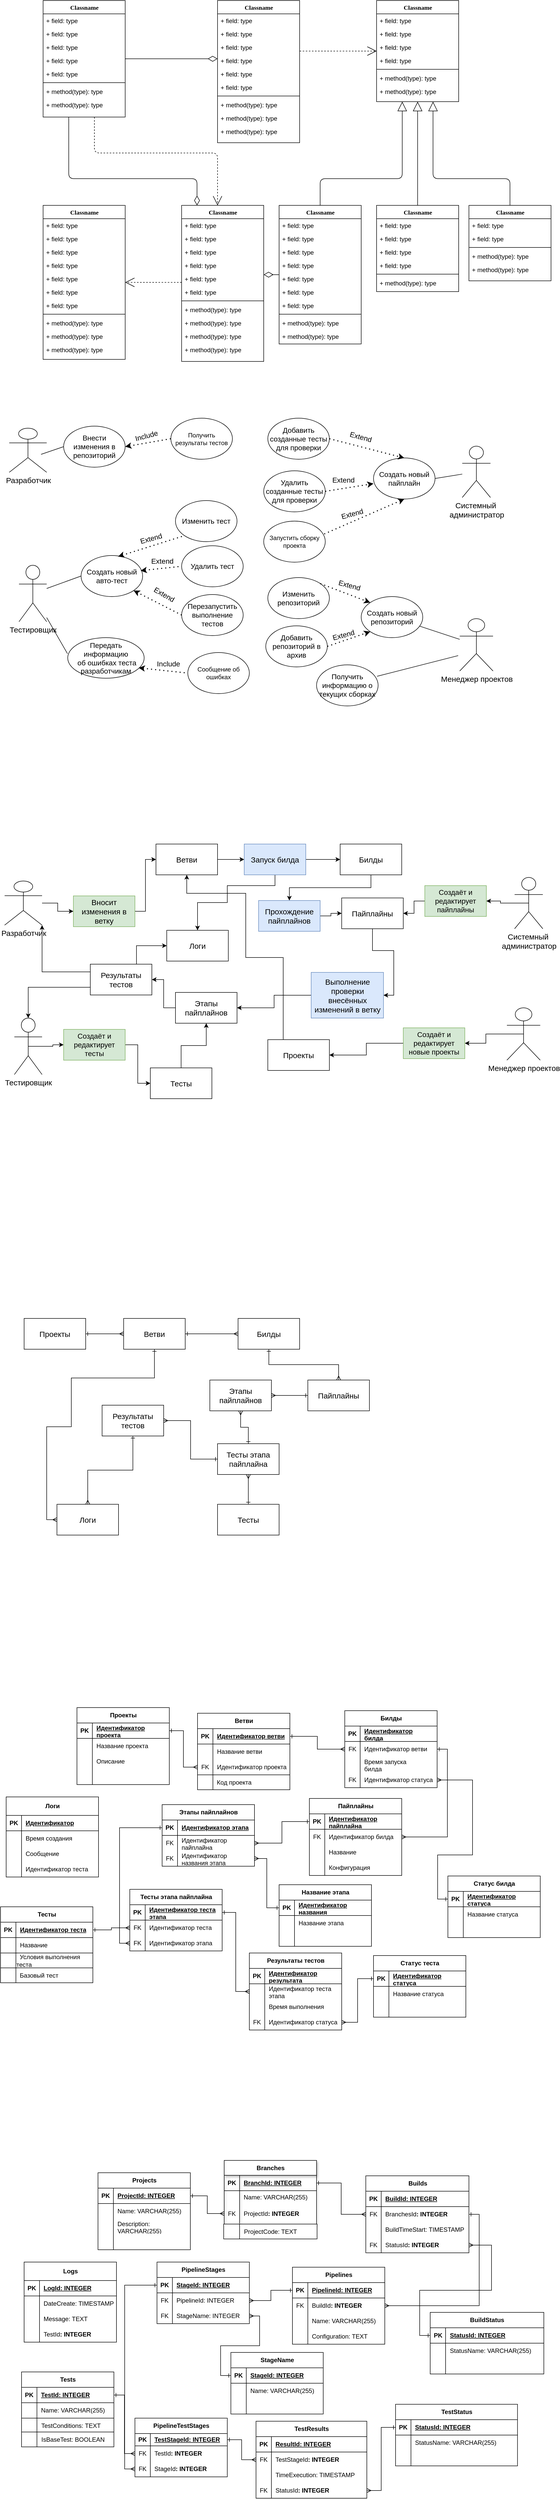 <mxfile version="26.2.12">
  <diagram name="Page-1" id="9f46799a-70d6-7492-0946-bef42562c5a5">
    <mxGraphModel dx="1165" dy="645" grid="0" gridSize="10" guides="1" tooltips="1" connect="1" arrows="1" fold="1" page="1" pageScale="1" pageWidth="1100" pageHeight="850" background="none" math="0" shadow="0">
      <root>
        <mxCell id="0" />
        <mxCell id="1" parent="0" />
        <mxCell id="78961159f06e98e8-123" style="edgeStyle=orthogonalEdgeStyle;html=1;labelBackgroundColor=none;startFill=0;startSize=8;endArrow=open;endFill=0;endSize=16;fontFamily=Verdana;fontSize=12;dashed=1;" parent="1" source="78961159f06e98e8-17" target="78961159f06e98e8-69" edge="1">
          <mxGeometry relative="1" as="geometry">
            <Array as="points">
              <mxPoint x="190" y="380" />
              <mxPoint x="430" y="380" />
            </Array>
          </mxGeometry>
        </mxCell>
        <mxCell id="78961159f06e98e8-124" style="edgeStyle=orthogonalEdgeStyle;html=1;labelBackgroundColor=none;startFill=0;startSize=8;endArrow=diamondThin;endFill=0;endSize=16;fontFamily=Verdana;fontSize=12;" parent="1" source="78961159f06e98e8-17" target="78961159f06e98e8-69" edge="1">
          <mxGeometry relative="1" as="geometry">
            <Array as="points">
              <mxPoint x="140" y="430" />
              <mxPoint x="390" y="430" />
            </Array>
          </mxGeometry>
        </mxCell>
        <mxCell id="78961159f06e98e8-17" value="Classname" style="swimlane;html=1;fontStyle=1;align=center;verticalAlign=top;childLayout=stackLayout;horizontal=1;startSize=26;horizontalStack=0;resizeParent=1;resizeLast=0;collapsible=1;marginBottom=0;swimlaneFillColor=#ffffff;rounded=0;shadow=0;comic=0;labelBackgroundColor=none;strokeWidth=1;fillColor=none;fontFamily=Verdana;fontSize=12" parent="1" vertex="1">
          <mxGeometry x="90" y="83" width="160" height="227" as="geometry" />
        </mxCell>
        <mxCell id="78961159f06e98e8-21" value="+ field: type" style="text;html=1;strokeColor=none;fillColor=none;align=left;verticalAlign=top;spacingLeft=4;spacingRight=4;whiteSpace=wrap;overflow=hidden;rotatable=0;points=[[0,0.5],[1,0.5]];portConstraint=eastwest;" parent="78961159f06e98e8-17" vertex="1">
          <mxGeometry y="26" width="160" height="26" as="geometry" />
        </mxCell>
        <mxCell id="78961159f06e98e8-23" value="+ field: type" style="text;html=1;strokeColor=none;fillColor=none;align=left;verticalAlign=top;spacingLeft=4;spacingRight=4;whiteSpace=wrap;overflow=hidden;rotatable=0;points=[[0,0.5],[1,0.5]];portConstraint=eastwest;" parent="78961159f06e98e8-17" vertex="1">
          <mxGeometry y="52" width="160" height="26" as="geometry" />
        </mxCell>
        <mxCell id="78961159f06e98e8-25" value="+ field: type" style="text;html=1;strokeColor=none;fillColor=none;align=left;verticalAlign=top;spacingLeft=4;spacingRight=4;whiteSpace=wrap;overflow=hidden;rotatable=0;points=[[0,0.5],[1,0.5]];portConstraint=eastwest;" parent="78961159f06e98e8-17" vertex="1">
          <mxGeometry y="78" width="160" height="26" as="geometry" />
        </mxCell>
        <mxCell id="78961159f06e98e8-26" value="+ field: type" style="text;html=1;strokeColor=none;fillColor=none;align=left;verticalAlign=top;spacingLeft=4;spacingRight=4;whiteSpace=wrap;overflow=hidden;rotatable=0;points=[[0,0.5],[1,0.5]];portConstraint=eastwest;" parent="78961159f06e98e8-17" vertex="1">
          <mxGeometry y="104" width="160" height="26" as="geometry" />
        </mxCell>
        <mxCell id="78961159f06e98e8-24" value="+ field: type" style="text;html=1;strokeColor=none;fillColor=none;align=left;verticalAlign=top;spacingLeft=4;spacingRight=4;whiteSpace=wrap;overflow=hidden;rotatable=0;points=[[0,0.5],[1,0.5]];portConstraint=eastwest;" parent="78961159f06e98e8-17" vertex="1">
          <mxGeometry y="130" width="160" height="26" as="geometry" />
        </mxCell>
        <mxCell id="78961159f06e98e8-19" value="" style="line;html=1;strokeWidth=1;fillColor=none;align=left;verticalAlign=middle;spacingTop=-1;spacingLeft=3;spacingRight=3;rotatable=0;labelPosition=right;points=[];portConstraint=eastwest;" parent="78961159f06e98e8-17" vertex="1">
          <mxGeometry y="156" width="160" height="8" as="geometry" />
        </mxCell>
        <mxCell id="78961159f06e98e8-20" value="+ method(type): type" style="text;html=1;strokeColor=none;fillColor=none;align=left;verticalAlign=top;spacingLeft=4;spacingRight=4;whiteSpace=wrap;overflow=hidden;rotatable=0;points=[[0,0.5],[1,0.5]];portConstraint=eastwest;" parent="78961159f06e98e8-17" vertex="1">
          <mxGeometry y="164" width="160" height="26" as="geometry" />
        </mxCell>
        <mxCell id="78961159f06e98e8-27" value="+ method(type): type" style="text;html=1;strokeColor=none;fillColor=none;align=left;verticalAlign=top;spacingLeft=4;spacingRight=4;whiteSpace=wrap;overflow=hidden;rotatable=0;points=[[0,0.5],[1,0.5]];portConstraint=eastwest;" parent="78961159f06e98e8-17" vertex="1">
          <mxGeometry y="190" width="160" height="26" as="geometry" />
        </mxCell>
        <mxCell id="78961159f06e98e8-122" style="edgeStyle=elbowEdgeStyle;html=1;labelBackgroundColor=none;startFill=0;startSize=8;endArrow=open;endFill=0;endSize=16;fontFamily=Verdana;fontSize=12;elbow=vertical;dashed=1;" parent="1" source="78961159f06e98e8-30" target="78961159f06e98e8-43" edge="1">
          <mxGeometry relative="1" as="geometry" />
        </mxCell>
        <mxCell id="78961159f06e98e8-30" value="Classname" style="swimlane;html=1;fontStyle=1;align=center;verticalAlign=top;childLayout=stackLayout;horizontal=1;startSize=26;horizontalStack=0;resizeParent=1;resizeLast=0;collapsible=1;marginBottom=0;swimlaneFillColor=#ffffff;rounded=0;shadow=0;comic=0;labelBackgroundColor=none;strokeWidth=1;fillColor=none;fontFamily=Verdana;fontSize=12" parent="1" vertex="1">
          <mxGeometry x="430" y="83" width="160" height="277" as="geometry" />
        </mxCell>
        <mxCell id="78961159f06e98e8-31" value="+ field: type" style="text;html=1;strokeColor=none;fillColor=none;align=left;verticalAlign=top;spacingLeft=4;spacingRight=4;whiteSpace=wrap;overflow=hidden;rotatable=0;points=[[0,0.5],[1,0.5]];portConstraint=eastwest;" parent="78961159f06e98e8-30" vertex="1">
          <mxGeometry y="26" width="160" height="26" as="geometry" />
        </mxCell>
        <mxCell id="78961159f06e98e8-32" value="+ field: type" style="text;html=1;strokeColor=none;fillColor=none;align=left;verticalAlign=top;spacingLeft=4;spacingRight=4;whiteSpace=wrap;overflow=hidden;rotatable=0;points=[[0,0.5],[1,0.5]];portConstraint=eastwest;" parent="78961159f06e98e8-30" vertex="1">
          <mxGeometry y="52" width="160" height="26" as="geometry" />
        </mxCell>
        <mxCell id="78961159f06e98e8-33" value="+ field: type" style="text;html=1;strokeColor=none;fillColor=none;align=left;verticalAlign=top;spacingLeft=4;spacingRight=4;whiteSpace=wrap;overflow=hidden;rotatable=0;points=[[0,0.5],[1,0.5]];portConstraint=eastwest;" parent="78961159f06e98e8-30" vertex="1">
          <mxGeometry y="78" width="160" height="26" as="geometry" />
        </mxCell>
        <mxCell id="78961159f06e98e8-34" value="+ field: type" style="text;html=1;strokeColor=none;fillColor=none;align=left;verticalAlign=top;spacingLeft=4;spacingRight=4;whiteSpace=wrap;overflow=hidden;rotatable=0;points=[[0,0.5],[1,0.5]];portConstraint=eastwest;" parent="78961159f06e98e8-30" vertex="1">
          <mxGeometry y="104" width="160" height="26" as="geometry" />
        </mxCell>
        <mxCell id="78961159f06e98e8-36" value="+ field: type" style="text;html=1;strokeColor=none;fillColor=none;align=left;verticalAlign=top;spacingLeft=4;spacingRight=4;whiteSpace=wrap;overflow=hidden;rotatable=0;points=[[0,0.5],[1,0.5]];portConstraint=eastwest;" parent="78961159f06e98e8-30" vertex="1">
          <mxGeometry y="130" width="160" height="26" as="geometry" />
        </mxCell>
        <mxCell id="78961159f06e98e8-37" value="+ field: type" style="text;html=1;strokeColor=none;fillColor=none;align=left;verticalAlign=top;spacingLeft=4;spacingRight=4;whiteSpace=wrap;overflow=hidden;rotatable=0;points=[[0,0.5],[1,0.5]];portConstraint=eastwest;" parent="78961159f06e98e8-30" vertex="1">
          <mxGeometry y="156" width="160" height="26" as="geometry" />
        </mxCell>
        <mxCell id="78961159f06e98e8-38" value="" style="line;html=1;strokeWidth=1;fillColor=none;align=left;verticalAlign=middle;spacingTop=-1;spacingLeft=3;spacingRight=3;rotatable=0;labelPosition=right;points=[];portConstraint=eastwest;" parent="78961159f06e98e8-30" vertex="1">
          <mxGeometry y="182" width="160" height="8" as="geometry" />
        </mxCell>
        <mxCell id="78961159f06e98e8-39" value="+ method(type): type" style="text;html=1;strokeColor=none;fillColor=none;align=left;verticalAlign=top;spacingLeft=4;spacingRight=4;whiteSpace=wrap;overflow=hidden;rotatable=0;points=[[0,0.5],[1,0.5]];portConstraint=eastwest;" parent="78961159f06e98e8-30" vertex="1">
          <mxGeometry y="190" width="160" height="26" as="geometry" />
        </mxCell>
        <mxCell id="78961159f06e98e8-40" value="+ method(type): type" style="text;html=1;strokeColor=none;fillColor=none;align=left;verticalAlign=top;spacingLeft=4;spacingRight=4;whiteSpace=wrap;overflow=hidden;rotatable=0;points=[[0,0.5],[1,0.5]];portConstraint=eastwest;" parent="78961159f06e98e8-30" vertex="1">
          <mxGeometry y="216" width="160" height="26" as="geometry" />
        </mxCell>
        <mxCell id="78961159f06e98e8-42" value="+ method(type): type" style="text;html=1;strokeColor=none;fillColor=none;align=left;verticalAlign=top;spacingLeft=4;spacingRight=4;whiteSpace=wrap;overflow=hidden;rotatable=0;points=[[0,0.5],[1,0.5]];portConstraint=eastwest;" parent="78961159f06e98e8-30" vertex="1">
          <mxGeometry y="242" width="160" height="26" as="geometry" />
        </mxCell>
        <mxCell id="78961159f06e98e8-43" value="Classname" style="swimlane;html=1;fontStyle=1;align=center;verticalAlign=top;childLayout=stackLayout;horizontal=1;startSize=26;horizontalStack=0;resizeParent=1;resizeLast=0;collapsible=1;marginBottom=0;swimlaneFillColor=#ffffff;rounded=0;shadow=0;comic=0;labelBackgroundColor=none;strokeWidth=1;fillColor=none;fontFamily=Verdana;fontSize=12" parent="1" vertex="1">
          <mxGeometry x="740" y="83" width="160" height="197" as="geometry" />
        </mxCell>
        <mxCell id="78961159f06e98e8-44" value="+ field: type" style="text;html=1;strokeColor=none;fillColor=none;align=left;verticalAlign=top;spacingLeft=4;spacingRight=4;whiteSpace=wrap;overflow=hidden;rotatable=0;points=[[0,0.5],[1,0.5]];portConstraint=eastwest;" parent="78961159f06e98e8-43" vertex="1">
          <mxGeometry y="26" width="160" height="26" as="geometry" />
        </mxCell>
        <mxCell id="78961159f06e98e8-45" value="+ field: type" style="text;html=1;strokeColor=none;fillColor=none;align=left;verticalAlign=top;spacingLeft=4;spacingRight=4;whiteSpace=wrap;overflow=hidden;rotatable=0;points=[[0,0.5],[1,0.5]];portConstraint=eastwest;" parent="78961159f06e98e8-43" vertex="1">
          <mxGeometry y="52" width="160" height="26" as="geometry" />
        </mxCell>
        <mxCell id="78961159f06e98e8-49" value="+ field: type" style="text;html=1;strokeColor=none;fillColor=none;align=left;verticalAlign=top;spacingLeft=4;spacingRight=4;whiteSpace=wrap;overflow=hidden;rotatable=0;points=[[0,0.5],[1,0.5]];portConstraint=eastwest;" parent="78961159f06e98e8-43" vertex="1">
          <mxGeometry y="78" width="160" height="26" as="geometry" />
        </mxCell>
        <mxCell id="78961159f06e98e8-50" value="+ field: type" style="text;html=1;strokeColor=none;fillColor=none;align=left;verticalAlign=top;spacingLeft=4;spacingRight=4;whiteSpace=wrap;overflow=hidden;rotatable=0;points=[[0,0.5],[1,0.5]];portConstraint=eastwest;" parent="78961159f06e98e8-43" vertex="1">
          <mxGeometry y="104" width="160" height="26" as="geometry" />
        </mxCell>
        <mxCell id="78961159f06e98e8-51" value="" style="line;html=1;strokeWidth=1;fillColor=none;align=left;verticalAlign=middle;spacingTop=-1;spacingLeft=3;spacingRight=3;rotatable=0;labelPosition=right;points=[];portConstraint=eastwest;" parent="78961159f06e98e8-43" vertex="1">
          <mxGeometry y="130" width="160" height="8" as="geometry" />
        </mxCell>
        <mxCell id="78961159f06e98e8-52" value="+ method(type): type" style="text;html=1;strokeColor=none;fillColor=none;align=left;verticalAlign=top;spacingLeft=4;spacingRight=4;whiteSpace=wrap;overflow=hidden;rotatable=0;points=[[0,0.5],[1,0.5]];portConstraint=eastwest;" parent="78961159f06e98e8-43" vertex="1">
          <mxGeometry y="138" width="160" height="26" as="geometry" />
        </mxCell>
        <mxCell id="78961159f06e98e8-53" value="+ method(type): type" style="text;html=1;strokeColor=none;fillColor=none;align=left;verticalAlign=top;spacingLeft=4;spacingRight=4;whiteSpace=wrap;overflow=hidden;rotatable=0;points=[[0,0.5],[1,0.5]];portConstraint=eastwest;" parent="78961159f06e98e8-43" vertex="1">
          <mxGeometry y="164" width="160" height="26" as="geometry" />
        </mxCell>
        <mxCell id="78961159f06e98e8-129" style="edgeStyle=elbowEdgeStyle;html=1;labelBackgroundColor=none;startFill=0;startSize=8;endArrow=open;endFill=0;endSize=16;fontFamily=Verdana;fontSize=12;elbow=vertical;dashed=1;" parent="1" source="78961159f06e98e8-69" target="78961159f06e98e8-56" edge="1">
          <mxGeometry relative="1" as="geometry" />
        </mxCell>
        <mxCell id="78961159f06e98e8-56" value="Classname" style="swimlane;html=1;fontStyle=1;align=center;verticalAlign=top;childLayout=stackLayout;horizontal=1;startSize=26;horizontalStack=0;resizeParent=1;resizeLast=0;collapsible=1;marginBottom=0;swimlaneFillColor=#ffffff;rounded=0;shadow=0;comic=0;labelBackgroundColor=none;strokeWidth=1;fillColor=none;fontFamily=Verdana;fontSize=12" parent="1" vertex="1">
          <mxGeometry x="90" y="482.0" width="160" height="300" as="geometry" />
        </mxCell>
        <mxCell id="78961159f06e98e8-57" value="+ field: type" style="text;html=1;strokeColor=none;fillColor=none;align=left;verticalAlign=top;spacingLeft=4;spacingRight=4;whiteSpace=wrap;overflow=hidden;rotatable=0;points=[[0,0.5],[1,0.5]];portConstraint=eastwest;" parent="78961159f06e98e8-56" vertex="1">
          <mxGeometry y="26" width="160" height="26" as="geometry" />
        </mxCell>
        <mxCell id="78961159f06e98e8-58" value="+ field: type" style="text;html=1;strokeColor=none;fillColor=none;align=left;verticalAlign=top;spacingLeft=4;spacingRight=4;whiteSpace=wrap;overflow=hidden;rotatable=0;points=[[0,0.5],[1,0.5]];portConstraint=eastwest;" parent="78961159f06e98e8-56" vertex="1">
          <mxGeometry y="52" width="160" height="26" as="geometry" />
        </mxCell>
        <mxCell id="78961159f06e98e8-59" value="+ field: type" style="text;html=1;strokeColor=none;fillColor=none;align=left;verticalAlign=top;spacingLeft=4;spacingRight=4;whiteSpace=wrap;overflow=hidden;rotatable=0;points=[[0,0.5],[1,0.5]];portConstraint=eastwest;" parent="78961159f06e98e8-56" vertex="1">
          <mxGeometry y="78" width="160" height="26" as="geometry" />
        </mxCell>
        <mxCell id="78961159f06e98e8-60" value="+ field: type" style="text;html=1;strokeColor=none;fillColor=none;align=left;verticalAlign=top;spacingLeft=4;spacingRight=4;whiteSpace=wrap;overflow=hidden;rotatable=0;points=[[0,0.5],[1,0.5]];portConstraint=eastwest;" parent="78961159f06e98e8-56" vertex="1">
          <mxGeometry y="104" width="160" height="26" as="geometry" />
        </mxCell>
        <mxCell id="78961159f06e98e8-61" value="+ field: type" style="text;html=1;strokeColor=none;fillColor=none;align=left;verticalAlign=top;spacingLeft=4;spacingRight=4;whiteSpace=wrap;overflow=hidden;rotatable=0;points=[[0,0.5],[1,0.5]];portConstraint=eastwest;" parent="78961159f06e98e8-56" vertex="1">
          <mxGeometry y="130" width="160" height="26" as="geometry" />
        </mxCell>
        <mxCell id="78961159f06e98e8-62" value="+ field: type" style="text;html=1;strokeColor=none;fillColor=none;align=left;verticalAlign=top;spacingLeft=4;spacingRight=4;whiteSpace=wrap;overflow=hidden;rotatable=0;points=[[0,0.5],[1,0.5]];portConstraint=eastwest;" parent="78961159f06e98e8-56" vertex="1">
          <mxGeometry y="156" width="160" height="26" as="geometry" />
        </mxCell>
        <mxCell id="78961159f06e98e8-63" value="+ field: type" style="text;html=1;strokeColor=none;fillColor=none;align=left;verticalAlign=top;spacingLeft=4;spacingRight=4;whiteSpace=wrap;overflow=hidden;rotatable=0;points=[[0,0.5],[1,0.5]];portConstraint=eastwest;" parent="78961159f06e98e8-56" vertex="1">
          <mxGeometry y="182" width="160" height="26" as="geometry" />
        </mxCell>
        <mxCell id="78961159f06e98e8-64" value="" style="line;html=1;strokeWidth=1;fillColor=none;align=left;verticalAlign=middle;spacingTop=-1;spacingLeft=3;spacingRight=3;rotatable=0;labelPosition=right;points=[];portConstraint=eastwest;" parent="78961159f06e98e8-56" vertex="1">
          <mxGeometry y="208" width="160" height="8" as="geometry" />
        </mxCell>
        <mxCell id="78961159f06e98e8-65" value="+ method(type): type" style="text;html=1;strokeColor=none;fillColor=none;align=left;verticalAlign=top;spacingLeft=4;spacingRight=4;whiteSpace=wrap;overflow=hidden;rotatable=0;points=[[0,0.5],[1,0.5]];portConstraint=eastwest;" parent="78961159f06e98e8-56" vertex="1">
          <mxGeometry y="216" width="160" height="26" as="geometry" />
        </mxCell>
        <mxCell id="78961159f06e98e8-66" value="+ method(type): type" style="text;html=1;strokeColor=none;fillColor=none;align=left;verticalAlign=top;spacingLeft=4;spacingRight=4;whiteSpace=wrap;overflow=hidden;rotatable=0;points=[[0,0.5],[1,0.5]];portConstraint=eastwest;" parent="78961159f06e98e8-56" vertex="1">
          <mxGeometry y="242" width="160" height="26" as="geometry" />
        </mxCell>
        <mxCell id="78961159f06e98e8-68" value="+ method(type): type" style="text;html=1;strokeColor=none;fillColor=none;align=left;verticalAlign=top;spacingLeft=4;spacingRight=4;whiteSpace=wrap;overflow=hidden;rotatable=0;points=[[0,0.5],[1,0.5]];portConstraint=eastwest;" parent="78961159f06e98e8-56" vertex="1">
          <mxGeometry y="268" width="160" height="26" as="geometry" />
        </mxCell>
        <mxCell id="78961159f06e98e8-130" style="edgeStyle=elbowEdgeStyle;html=1;labelBackgroundColor=none;startFill=0;startSize=8;endArrow=diamondThin;endFill=0;endSize=16;fontFamily=Verdana;fontSize=12;elbow=vertical;" parent="1" source="78961159f06e98e8-82" target="78961159f06e98e8-69" edge="1">
          <mxGeometry relative="1" as="geometry" />
        </mxCell>
        <mxCell id="78961159f06e98e8-69" value="Classname" style="swimlane;html=1;fontStyle=1;align=center;verticalAlign=top;childLayout=stackLayout;horizontal=1;startSize=26;horizontalStack=0;resizeParent=1;resizeLast=0;collapsible=1;marginBottom=0;swimlaneFillColor=#ffffff;rounded=0;shadow=0;comic=0;labelBackgroundColor=none;strokeWidth=1;fillColor=none;fontFamily=Verdana;fontSize=12" parent="1" vertex="1">
          <mxGeometry x="360" y="482.0" width="160" height="304" as="geometry" />
        </mxCell>
        <mxCell id="78961159f06e98e8-70" value="+ field: type" style="text;html=1;strokeColor=none;fillColor=none;align=left;verticalAlign=top;spacingLeft=4;spacingRight=4;whiteSpace=wrap;overflow=hidden;rotatable=0;points=[[0,0.5],[1,0.5]];portConstraint=eastwest;" parent="78961159f06e98e8-69" vertex="1">
          <mxGeometry y="26" width="160" height="26" as="geometry" />
        </mxCell>
        <mxCell id="78961159f06e98e8-71" value="+ field: type" style="text;html=1;strokeColor=none;fillColor=none;align=left;verticalAlign=top;spacingLeft=4;spacingRight=4;whiteSpace=wrap;overflow=hidden;rotatable=0;points=[[0,0.5],[1,0.5]];portConstraint=eastwest;" parent="78961159f06e98e8-69" vertex="1">
          <mxGeometry y="52" width="160" height="26" as="geometry" />
        </mxCell>
        <mxCell id="78961159f06e98e8-72" value="+ field: type" style="text;html=1;strokeColor=none;fillColor=none;align=left;verticalAlign=top;spacingLeft=4;spacingRight=4;whiteSpace=wrap;overflow=hidden;rotatable=0;points=[[0,0.5],[1,0.5]];portConstraint=eastwest;" parent="78961159f06e98e8-69" vertex="1">
          <mxGeometry y="78" width="160" height="26" as="geometry" />
        </mxCell>
        <mxCell id="78961159f06e98e8-74" value="+ field: type" style="text;html=1;strokeColor=none;fillColor=none;align=left;verticalAlign=top;spacingLeft=4;spacingRight=4;whiteSpace=wrap;overflow=hidden;rotatable=0;points=[[0,0.5],[1,0.5]];portConstraint=eastwest;" parent="78961159f06e98e8-69" vertex="1">
          <mxGeometry y="104" width="160" height="26" as="geometry" />
        </mxCell>
        <mxCell id="78961159f06e98e8-75" value="+ field: type" style="text;html=1;strokeColor=none;fillColor=none;align=left;verticalAlign=top;spacingLeft=4;spacingRight=4;whiteSpace=wrap;overflow=hidden;rotatable=0;points=[[0,0.5],[1,0.5]];portConstraint=eastwest;" parent="78961159f06e98e8-69" vertex="1">
          <mxGeometry y="130" width="160" height="26" as="geometry" />
        </mxCell>
        <mxCell id="78961159f06e98e8-76" value="+ field: type" style="text;html=1;strokeColor=none;fillColor=none;align=left;verticalAlign=top;spacingLeft=4;spacingRight=4;whiteSpace=wrap;overflow=hidden;rotatable=0;points=[[0,0.5],[1,0.5]];portConstraint=eastwest;" parent="78961159f06e98e8-69" vertex="1">
          <mxGeometry y="156" width="160" height="26" as="geometry" />
        </mxCell>
        <mxCell id="78961159f06e98e8-77" value="" style="line;html=1;strokeWidth=1;fillColor=none;align=left;verticalAlign=middle;spacingTop=-1;spacingLeft=3;spacingRight=3;rotatable=0;labelPosition=right;points=[];portConstraint=eastwest;" parent="78961159f06e98e8-69" vertex="1">
          <mxGeometry y="182" width="160" height="8" as="geometry" />
        </mxCell>
        <mxCell id="78961159f06e98e8-78" value="+ method(type): type" style="text;html=1;strokeColor=none;fillColor=none;align=left;verticalAlign=top;spacingLeft=4;spacingRight=4;whiteSpace=wrap;overflow=hidden;rotatable=0;points=[[0,0.5],[1,0.5]];portConstraint=eastwest;" parent="78961159f06e98e8-69" vertex="1">
          <mxGeometry y="190" width="160" height="26" as="geometry" />
        </mxCell>
        <mxCell id="78961159f06e98e8-79" value="+ method(type): type" style="text;html=1;strokeColor=none;fillColor=none;align=left;verticalAlign=top;spacingLeft=4;spacingRight=4;whiteSpace=wrap;overflow=hidden;rotatable=0;points=[[0,0.5],[1,0.5]];portConstraint=eastwest;" parent="78961159f06e98e8-69" vertex="1">
          <mxGeometry y="216" width="160" height="26" as="geometry" />
        </mxCell>
        <mxCell id="78961159f06e98e8-80" value="+ method(type): type" style="text;html=1;strokeColor=none;fillColor=none;align=left;verticalAlign=top;spacingLeft=4;spacingRight=4;whiteSpace=wrap;overflow=hidden;rotatable=0;points=[[0,0.5],[1,0.5]];portConstraint=eastwest;" parent="78961159f06e98e8-69" vertex="1">
          <mxGeometry y="242" width="160" height="26" as="geometry" />
        </mxCell>
        <mxCell id="78961159f06e98e8-81" value="+ method(type): type" style="text;html=1;strokeColor=none;fillColor=none;align=left;verticalAlign=top;spacingLeft=4;spacingRight=4;whiteSpace=wrap;overflow=hidden;rotatable=0;points=[[0,0.5],[1,0.5]];portConstraint=eastwest;" parent="78961159f06e98e8-69" vertex="1">
          <mxGeometry y="268" width="160" height="26" as="geometry" />
        </mxCell>
        <mxCell id="78961159f06e98e8-128" style="edgeStyle=orthogonalEdgeStyle;html=1;labelBackgroundColor=none;startFill=0;startSize=8;endArrow=block;endFill=0;endSize=16;fontFamily=Verdana;fontSize=12;" parent="1" source="78961159f06e98e8-82" target="78961159f06e98e8-43" edge="1">
          <mxGeometry relative="1" as="geometry">
            <Array as="points">
              <mxPoint x="630" y="430" />
              <mxPoint x="790" y="430" />
            </Array>
          </mxGeometry>
        </mxCell>
        <mxCell id="78961159f06e98e8-82" value="Classname" style="swimlane;html=1;fontStyle=1;align=center;verticalAlign=top;childLayout=stackLayout;horizontal=1;startSize=26;horizontalStack=0;resizeParent=1;resizeLast=0;collapsible=1;marginBottom=0;swimlaneFillColor=#ffffff;rounded=0;shadow=0;comic=0;labelBackgroundColor=none;strokeWidth=1;fillColor=none;fontFamily=Verdana;fontSize=12" parent="1" vertex="1">
          <mxGeometry x="550" y="482.0" width="160" height="270" as="geometry" />
        </mxCell>
        <mxCell id="78961159f06e98e8-83" value="+ field: type" style="text;html=1;strokeColor=none;fillColor=none;align=left;verticalAlign=top;spacingLeft=4;spacingRight=4;whiteSpace=wrap;overflow=hidden;rotatable=0;points=[[0,0.5],[1,0.5]];portConstraint=eastwest;" parent="78961159f06e98e8-82" vertex="1">
          <mxGeometry y="26" width="160" height="26" as="geometry" />
        </mxCell>
        <mxCell id="78961159f06e98e8-84" value="+ field: type" style="text;html=1;strokeColor=none;fillColor=none;align=left;verticalAlign=top;spacingLeft=4;spacingRight=4;whiteSpace=wrap;overflow=hidden;rotatable=0;points=[[0,0.5],[1,0.5]];portConstraint=eastwest;" parent="78961159f06e98e8-82" vertex="1">
          <mxGeometry y="52" width="160" height="26" as="geometry" />
        </mxCell>
        <mxCell id="78961159f06e98e8-85" value="+ field: type" style="text;html=1;strokeColor=none;fillColor=none;align=left;verticalAlign=top;spacingLeft=4;spacingRight=4;whiteSpace=wrap;overflow=hidden;rotatable=0;points=[[0,0.5],[1,0.5]];portConstraint=eastwest;" parent="78961159f06e98e8-82" vertex="1">
          <mxGeometry y="78" width="160" height="26" as="geometry" />
        </mxCell>
        <mxCell id="78961159f06e98e8-86" value="+ field: type" style="text;html=1;strokeColor=none;fillColor=none;align=left;verticalAlign=top;spacingLeft=4;spacingRight=4;whiteSpace=wrap;overflow=hidden;rotatable=0;points=[[0,0.5],[1,0.5]];portConstraint=eastwest;" parent="78961159f06e98e8-82" vertex="1">
          <mxGeometry y="104" width="160" height="26" as="geometry" />
        </mxCell>
        <mxCell id="78961159f06e98e8-87" value="+ field: type" style="text;html=1;strokeColor=none;fillColor=none;align=left;verticalAlign=top;spacingLeft=4;spacingRight=4;whiteSpace=wrap;overflow=hidden;rotatable=0;points=[[0,0.5],[1,0.5]];portConstraint=eastwest;" parent="78961159f06e98e8-82" vertex="1">
          <mxGeometry y="130" width="160" height="26" as="geometry" />
        </mxCell>
        <mxCell id="78961159f06e98e8-88" value="+ field: type" style="text;html=1;strokeColor=none;fillColor=none;align=left;verticalAlign=top;spacingLeft=4;spacingRight=4;whiteSpace=wrap;overflow=hidden;rotatable=0;points=[[0,0.5],[1,0.5]];portConstraint=eastwest;" parent="78961159f06e98e8-82" vertex="1">
          <mxGeometry y="156" width="160" height="26" as="geometry" />
        </mxCell>
        <mxCell id="78961159f06e98e8-89" value="+ field: type" style="text;html=1;strokeColor=none;fillColor=none;align=left;verticalAlign=top;spacingLeft=4;spacingRight=4;whiteSpace=wrap;overflow=hidden;rotatable=0;points=[[0,0.5],[1,0.5]];portConstraint=eastwest;" parent="78961159f06e98e8-82" vertex="1">
          <mxGeometry y="182" width="160" height="26" as="geometry" />
        </mxCell>
        <mxCell id="78961159f06e98e8-90" value="" style="line;html=1;strokeWidth=1;fillColor=none;align=left;verticalAlign=middle;spacingTop=-1;spacingLeft=3;spacingRight=3;rotatable=0;labelPosition=right;points=[];portConstraint=eastwest;" parent="78961159f06e98e8-82" vertex="1">
          <mxGeometry y="208" width="160" height="8" as="geometry" />
        </mxCell>
        <mxCell id="78961159f06e98e8-91" value="+ method(type): type" style="text;html=1;strokeColor=none;fillColor=none;align=left;verticalAlign=top;spacingLeft=4;spacingRight=4;whiteSpace=wrap;overflow=hidden;rotatable=0;points=[[0,0.5],[1,0.5]];portConstraint=eastwest;" parent="78961159f06e98e8-82" vertex="1">
          <mxGeometry y="216" width="160" height="26" as="geometry" />
        </mxCell>
        <mxCell id="78961159f06e98e8-94" value="+ method(type): type" style="text;html=1;strokeColor=none;fillColor=none;align=left;verticalAlign=top;spacingLeft=4;spacingRight=4;whiteSpace=wrap;overflow=hidden;rotatable=0;points=[[0,0.5],[1,0.5]];portConstraint=eastwest;" parent="78961159f06e98e8-82" vertex="1">
          <mxGeometry y="242" width="160" height="26" as="geometry" />
        </mxCell>
        <mxCell id="78961159f06e98e8-127" style="edgeStyle=orthogonalEdgeStyle;html=1;labelBackgroundColor=none;startFill=0;startSize=8;endArrow=block;endFill=0;endSize=16;fontFamily=Verdana;fontSize=12;" parent="1" source="78961159f06e98e8-95" target="78961159f06e98e8-43" edge="1">
          <mxGeometry relative="1" as="geometry" />
        </mxCell>
        <mxCell id="78961159f06e98e8-95" value="Classname" style="swimlane;html=1;fontStyle=1;align=center;verticalAlign=top;childLayout=stackLayout;horizontal=1;startSize=26;horizontalStack=0;resizeParent=1;resizeLast=0;collapsible=1;marginBottom=0;swimlaneFillColor=#ffffff;rounded=0;shadow=0;comic=0;labelBackgroundColor=none;strokeWidth=1;fillColor=none;fontFamily=Verdana;fontSize=12" parent="1" vertex="1">
          <mxGeometry x="740" y="482" width="160" height="168" as="geometry" />
        </mxCell>
        <mxCell id="78961159f06e98e8-96" value="+ field: type" style="text;html=1;strokeColor=none;fillColor=none;align=left;verticalAlign=top;spacingLeft=4;spacingRight=4;whiteSpace=wrap;overflow=hidden;rotatable=0;points=[[0,0.5],[1,0.5]];portConstraint=eastwest;" parent="78961159f06e98e8-95" vertex="1">
          <mxGeometry y="26" width="160" height="26" as="geometry" />
        </mxCell>
        <mxCell id="78961159f06e98e8-97" value="+ field: type" style="text;html=1;strokeColor=none;fillColor=none;align=left;verticalAlign=top;spacingLeft=4;spacingRight=4;whiteSpace=wrap;overflow=hidden;rotatable=0;points=[[0,0.5],[1,0.5]];portConstraint=eastwest;" parent="78961159f06e98e8-95" vertex="1">
          <mxGeometry y="52" width="160" height="26" as="geometry" />
        </mxCell>
        <mxCell id="78961159f06e98e8-98" value="+ field: type" style="text;html=1;strokeColor=none;fillColor=none;align=left;verticalAlign=top;spacingLeft=4;spacingRight=4;whiteSpace=wrap;overflow=hidden;rotatable=0;points=[[0,0.5],[1,0.5]];portConstraint=eastwest;" parent="78961159f06e98e8-95" vertex="1">
          <mxGeometry y="78" width="160" height="26" as="geometry" />
        </mxCell>
        <mxCell id="78961159f06e98e8-102" value="+ field: type" style="text;html=1;strokeColor=none;fillColor=none;align=left;verticalAlign=top;spacingLeft=4;spacingRight=4;whiteSpace=wrap;overflow=hidden;rotatable=0;points=[[0,0.5],[1,0.5]];portConstraint=eastwest;" parent="78961159f06e98e8-95" vertex="1">
          <mxGeometry y="104" width="160" height="26" as="geometry" />
        </mxCell>
        <mxCell id="78961159f06e98e8-103" value="" style="line;html=1;strokeWidth=1;fillColor=none;align=left;verticalAlign=middle;spacingTop=-1;spacingLeft=3;spacingRight=3;rotatable=0;labelPosition=right;points=[];portConstraint=eastwest;" parent="78961159f06e98e8-95" vertex="1">
          <mxGeometry y="130" width="160" height="8" as="geometry" />
        </mxCell>
        <mxCell id="78961159f06e98e8-104" value="+ method(type): type" style="text;html=1;strokeColor=none;fillColor=none;align=left;verticalAlign=top;spacingLeft=4;spacingRight=4;whiteSpace=wrap;overflow=hidden;rotatable=0;points=[[0,0.5],[1,0.5]];portConstraint=eastwest;" parent="78961159f06e98e8-95" vertex="1">
          <mxGeometry y="138" width="160" height="26" as="geometry" />
        </mxCell>
        <mxCell id="78961159f06e98e8-126" style="edgeStyle=orthogonalEdgeStyle;html=1;labelBackgroundColor=none;startFill=0;startSize=8;endArrow=block;endFill=0;endSize=16;fontFamily=Verdana;fontSize=12;" parent="1" source="78961159f06e98e8-108" target="78961159f06e98e8-43" edge="1">
          <mxGeometry relative="1" as="geometry">
            <Array as="points">
              <mxPoint x="1000" y="430" />
              <mxPoint x="850" y="430" />
            </Array>
          </mxGeometry>
        </mxCell>
        <mxCell id="78961159f06e98e8-108" value="Classname" style="swimlane;html=1;fontStyle=1;align=center;verticalAlign=top;childLayout=stackLayout;horizontal=1;startSize=26;horizontalStack=0;resizeParent=1;resizeLast=0;collapsible=1;marginBottom=0;swimlaneFillColor=#ffffff;rounded=0;shadow=0;comic=0;labelBackgroundColor=none;strokeWidth=1;fillColor=none;fontFamily=Verdana;fontSize=12" parent="1" vertex="1">
          <mxGeometry x="920" y="482.0" width="160" height="147" as="geometry" />
        </mxCell>
        <mxCell id="78961159f06e98e8-109" value="+ field: type" style="text;html=1;strokeColor=none;fillColor=none;align=left;verticalAlign=top;spacingLeft=4;spacingRight=4;whiteSpace=wrap;overflow=hidden;rotatable=0;points=[[0,0.5],[1,0.5]];portConstraint=eastwest;" parent="78961159f06e98e8-108" vertex="1">
          <mxGeometry y="26" width="160" height="26" as="geometry" />
        </mxCell>
        <mxCell id="78961159f06e98e8-110" value="+ field: type" style="text;html=1;strokeColor=none;fillColor=none;align=left;verticalAlign=top;spacingLeft=4;spacingRight=4;whiteSpace=wrap;overflow=hidden;rotatable=0;points=[[0,0.5],[1,0.5]];portConstraint=eastwest;" parent="78961159f06e98e8-108" vertex="1">
          <mxGeometry y="52" width="160" height="26" as="geometry" />
        </mxCell>
        <mxCell id="78961159f06e98e8-116" value="" style="line;html=1;strokeWidth=1;fillColor=none;align=left;verticalAlign=middle;spacingTop=-1;spacingLeft=3;spacingRight=3;rotatable=0;labelPosition=right;points=[];portConstraint=eastwest;" parent="78961159f06e98e8-108" vertex="1">
          <mxGeometry y="78" width="160" height="8" as="geometry" />
        </mxCell>
        <mxCell id="78961159f06e98e8-117" value="+ method(type): type" style="text;html=1;strokeColor=none;fillColor=none;align=left;verticalAlign=top;spacingLeft=4;spacingRight=4;whiteSpace=wrap;overflow=hidden;rotatable=0;points=[[0,0.5],[1,0.5]];portConstraint=eastwest;" parent="78961159f06e98e8-108" vertex="1">
          <mxGeometry y="86" width="160" height="26" as="geometry" />
        </mxCell>
        <mxCell id="78961159f06e98e8-120" value="+ method(type): type" style="text;html=1;strokeColor=none;fillColor=none;align=left;verticalAlign=top;spacingLeft=4;spacingRight=4;whiteSpace=wrap;overflow=hidden;rotatable=0;points=[[0,0.5],[1,0.5]];portConstraint=eastwest;" parent="78961159f06e98e8-108" vertex="1">
          <mxGeometry y="112" width="160" height="26" as="geometry" />
        </mxCell>
        <mxCell id="78961159f06e98e8-121" style="edgeStyle=elbowEdgeStyle;html=1;labelBackgroundColor=none;startFill=0;startSize=8;endArrow=diamondThin;endFill=0;endSize=16;fontFamily=Verdana;fontSize=12;elbow=vertical;" parent="1" source="78961159f06e98e8-17" target="78961159f06e98e8-30" edge="1">
          <mxGeometry relative="1" as="geometry">
            <mxPoint x="250" y="259.882" as="sourcePoint" />
          </mxGeometry>
        </mxCell>
        <mxCell id="1I50ZlxBkdGnXdptz1mi-1" value="&lt;font style=&quot;font-size: 15px;&quot;&gt;Разработчик&lt;/font&gt;" style="shape=umlActor;verticalLabelPosition=bottom;verticalAlign=top;html=1;outlineConnect=0;" parent="1" vertex="1">
          <mxGeometry x="24" y="916" width="73" height="86" as="geometry" />
        </mxCell>
        <mxCell id="1I50ZlxBkdGnXdptz1mi-2" value="&lt;font style=&quot;font-size: 15px;&quot;&gt;Тестировщик&lt;/font&gt;" style="shape=umlActor;verticalLabelPosition=bottom;verticalAlign=top;html=1;outlineConnect=0;" parent="1" vertex="1">
          <mxGeometry x="43" y="1183" width="54" height="110" as="geometry" />
        </mxCell>
        <mxCell id="1I50ZlxBkdGnXdptz1mi-3" value="&lt;font style=&quot;font-size: 15px;&quot;&gt;Системный&amp;nbsp;&lt;/font&gt;&lt;div&gt;&lt;font style=&quot;font-size: 15px;&quot;&gt;администратор&lt;/font&gt;&lt;/div&gt;" style="shape=umlActor;verticalLabelPosition=bottom;verticalAlign=top;html=1;outlineConnect=0;" parent="1" vertex="1">
          <mxGeometry x="907" y="951" width="55" height="100" as="geometry" />
        </mxCell>
        <mxCell id="1I50ZlxBkdGnXdptz1mi-5" value="&lt;font style=&quot;font-size: 15px;&quot;&gt;Менеджер проектов&lt;/font&gt;" style="shape=umlActor;verticalLabelPosition=bottom;verticalAlign=top;html=1;outlineConnect=0;" parent="1" vertex="1">
          <mxGeometry x="902" y="1287" width="65" height="102" as="geometry" />
        </mxCell>
        <mxCell id="1I50ZlxBkdGnXdptz1mi-13" value="&lt;font style=&quot;font-size: 14px;&quot;&gt;Создать новый репозиторий&lt;/font&gt;" style="ellipse;whiteSpace=wrap;html=1;" parent="1" vertex="1">
          <mxGeometry x="710" y="1244" width="120" height="80" as="geometry" />
        </mxCell>
        <mxCell id="1I50ZlxBkdGnXdptz1mi-14" value="&lt;font style=&quot;font-size: 14px;&quot;&gt;Создать новый авто-тест&lt;/font&gt;" style="ellipse;whiteSpace=wrap;html=1;" parent="1" vertex="1">
          <mxGeometry x="164" y="1164" width="120" height="80" as="geometry" />
        </mxCell>
        <mxCell id="1I50ZlxBkdGnXdptz1mi-16" value="" style="endArrow=none;html=1;rounded=0;entryX=0;entryY=0.5;entryDx=0;entryDy=0;" parent="1" source="1I50ZlxBkdGnXdptz1mi-2" target="1I50ZlxBkdGnXdptz1mi-14" edge="1">
          <mxGeometry width="50" height="50" relative="1" as="geometry">
            <mxPoint x="490" y="1094" as="sourcePoint" />
            <mxPoint x="540" y="1044" as="targetPoint" />
          </mxGeometry>
        </mxCell>
        <mxCell id="1I50ZlxBkdGnXdptz1mi-17" value="&lt;font style=&quot;font-size: 14px;&quot;&gt;Внести изменения в репозиторий&lt;/font&gt;" style="ellipse;whiteSpace=wrap;html=1;" parent="1" vertex="1">
          <mxGeometry x="130" y="912" width="120" height="80" as="geometry" />
        </mxCell>
        <mxCell id="1I50ZlxBkdGnXdptz1mi-18" value="Получить результаты тестов" style="ellipse;whiteSpace=wrap;html=1;" parent="1" vertex="1">
          <mxGeometry x="339" y="896.5" width="120" height="80" as="geometry" />
        </mxCell>
        <mxCell id="1I50ZlxBkdGnXdptz1mi-19" value="" style="endArrow=none;dashed=1;html=1;dashPattern=1 3;strokeWidth=2;rounded=0;exitX=1;exitY=0.5;exitDx=0;exitDy=0;entryX=0;entryY=0.5;entryDx=0;entryDy=0;startArrow=classic;startFill=1;" parent="1" source="1I50ZlxBkdGnXdptz1mi-17" target="1I50ZlxBkdGnXdptz1mi-18" edge="1">
          <mxGeometry width="50" height="50" relative="1" as="geometry">
            <mxPoint x="490" y="1094" as="sourcePoint" />
            <mxPoint x="540" y="1044" as="targetPoint" />
          </mxGeometry>
        </mxCell>
        <mxCell id="1I50ZlxBkdGnXdptz1mi-20" value="&lt;font style=&quot;font-size: 14px;&quot;&gt;Include&lt;/font&gt;" style="text;html=1;align=center;verticalAlign=middle;resizable=0;points=[];autosize=1;strokeColor=none;fillColor=none;rotation=-15;" parent="1" vertex="1">
          <mxGeometry x="259" y="916" width="63" height="29" as="geometry" />
        </mxCell>
        <mxCell id="1I50ZlxBkdGnXdptz1mi-22" value="" style="endArrow=none;html=1;rounded=0;entryX=0;entryY=0.5;entryDx=0;entryDy=0;" parent="1" target="1I50ZlxBkdGnXdptz1mi-17" edge="1">
          <mxGeometry width="50" height="50" relative="1" as="geometry">
            <mxPoint x="86" y="967" as="sourcePoint" />
            <mxPoint x="170" y="956" as="targetPoint" />
          </mxGeometry>
        </mxCell>
        <mxCell id="1I50ZlxBkdGnXdptz1mi-23" value="&lt;font style=&quot;font-size: 14px;&quot;&gt;Передать информацию&lt;/font&gt;&lt;div&gt;&lt;font style=&quot;font-size: 14px;&quot;&gt;&amp;nbsp;об ошибках теста разработчикам&lt;/font&gt;&lt;/div&gt;" style="ellipse;whiteSpace=wrap;html=1;" parent="1" vertex="1">
          <mxGeometry x="138" y="1324" width="149" height="79" as="geometry" />
        </mxCell>
        <mxCell id="1I50ZlxBkdGnXdptz1mi-24" value="" style="endArrow=none;html=1;rounded=0;entryX=-0.003;entryY=0.396;entryDx=0;entryDy=0;entryPerimeter=0;" parent="1" source="1I50ZlxBkdGnXdptz1mi-2" target="1I50ZlxBkdGnXdptz1mi-23" edge="1">
          <mxGeometry width="50" height="50" relative="1" as="geometry">
            <mxPoint x="107" y="1234" as="sourcePoint" />
            <mxPoint x="181" y="1194" as="targetPoint" />
          </mxGeometry>
        </mxCell>
        <mxCell id="1I50ZlxBkdGnXdptz1mi-25" value="Сообщение об ошибках" style="ellipse;whiteSpace=wrap;html=1;" parent="1" vertex="1">
          <mxGeometry x="372" y="1353" width="120" height="80" as="geometry" />
        </mxCell>
        <mxCell id="1I50ZlxBkdGnXdptz1mi-26" value="&lt;font style=&quot;font-size: 14px;&quot;&gt;Изменить тест&lt;/font&gt;" style="ellipse;whiteSpace=wrap;html=1;" parent="1" vertex="1">
          <mxGeometry x="348" y="1057" width="120" height="80" as="geometry" />
        </mxCell>
        <mxCell id="1I50ZlxBkdGnXdptz1mi-27" value="&lt;font style=&quot;font-size: 14px;&quot;&gt;Удалить тест&lt;/font&gt;" style="ellipse;whiteSpace=wrap;html=1;" parent="1" vertex="1">
          <mxGeometry x="360" y="1145" width="120" height="80" as="geometry" />
        </mxCell>
        <mxCell id="1I50ZlxBkdGnXdptz1mi-28" value="" style="endArrow=none;dashed=1;html=1;dashPattern=1 3;strokeWidth=2;rounded=0;exitX=0.602;exitY=0.025;exitDx=0;exitDy=0;exitPerimeter=0;entryX=0;entryY=1;entryDx=0;entryDy=0;startArrow=classic;startFill=1;" parent="1" source="1I50ZlxBkdGnXdptz1mi-14" target="1I50ZlxBkdGnXdptz1mi-26" edge="1">
          <mxGeometry width="50" height="50" relative="1" as="geometry">
            <mxPoint x="490" y="1215" as="sourcePoint" />
            <mxPoint x="540" y="1165" as="targetPoint" />
          </mxGeometry>
        </mxCell>
        <mxCell id="1I50ZlxBkdGnXdptz1mi-29" value="" style="endArrow=none;dashed=1;html=1;dashPattern=1 3;strokeWidth=2;rounded=0;exitX=0.967;exitY=0.369;exitDx=0;exitDy=0;exitPerimeter=0;entryX=0;entryY=0.5;entryDx=0;entryDy=0;startArrow=classic;startFill=1;" parent="1" source="1I50ZlxBkdGnXdptz1mi-14" target="1I50ZlxBkdGnXdptz1mi-27" edge="1">
          <mxGeometry width="50" height="50" relative="1" as="geometry">
            <mxPoint x="490" y="1215" as="sourcePoint" />
            <mxPoint x="540" y="1165" as="targetPoint" />
          </mxGeometry>
        </mxCell>
        <mxCell id="1I50ZlxBkdGnXdptz1mi-30" value="&lt;font style=&quot;font-size: 14px;&quot;&gt;Include&lt;/font&gt;" style="text;html=1;align=center;verticalAlign=middle;resizable=0;points=[];autosize=1;strokeColor=none;fillColor=none;rotation=0;" parent="1" vertex="1">
          <mxGeometry x="302" y="1360" width="63" height="29" as="geometry" />
        </mxCell>
        <mxCell id="1I50ZlxBkdGnXdptz1mi-31" value="" style="endArrow=none;dashed=1;html=1;dashPattern=1 3;strokeWidth=2;rounded=0;exitX=0.928;exitY=0.744;exitDx=0;exitDy=0;exitPerimeter=0;entryX=0;entryY=0.5;entryDx=0;entryDy=0;startArrow=classic;startFill=1;" parent="1" source="1I50ZlxBkdGnXdptz1mi-23" target="1I50ZlxBkdGnXdptz1mi-25" edge="1">
          <mxGeometry width="50" height="50" relative="1" as="geometry">
            <mxPoint x="290" y="1204" as="sourcePoint" />
            <mxPoint x="377" y="1220" as="targetPoint" />
          </mxGeometry>
        </mxCell>
        <mxCell id="1I50ZlxBkdGnXdptz1mi-32" value="&lt;font style=&quot;font-size: 14px;&quot;&gt;Extend&lt;/font&gt;" style="text;html=1;align=center;verticalAlign=middle;resizable=0;points=[];autosize=1;strokeColor=none;fillColor=none;rotation=-15;" parent="1" vertex="1">
          <mxGeometry x="269" y="1116" width="62" height="29" as="geometry" />
        </mxCell>
        <mxCell id="1I50ZlxBkdGnXdptz1mi-33" value="&lt;font style=&quot;font-size: 14px;&quot;&gt;Extend&lt;/font&gt;" style="text;html=1;align=center;verticalAlign=middle;resizable=0;points=[];autosize=1;strokeColor=none;fillColor=none;rotation=0;" parent="1" vertex="1">
          <mxGeometry x="291" y="1160" width="62" height="29" as="geometry" />
        </mxCell>
        <mxCell id="1I50ZlxBkdGnXdptz1mi-34" value="" style="endArrow=none;html=1;rounded=0;" parent="1" source="1I50ZlxBkdGnXdptz1mi-13" target="1I50ZlxBkdGnXdptz1mi-5" edge="1">
          <mxGeometry width="50" height="50" relative="1" as="geometry">
            <mxPoint x="490" y="1215" as="sourcePoint" />
            <mxPoint x="540" y="1165" as="targetPoint" />
          </mxGeometry>
        </mxCell>
        <mxCell id="1I50ZlxBkdGnXdptz1mi-35" value="&lt;font style=&quot;font-size: 14px;&quot;&gt;Добавить репозиторий в архив&lt;/font&gt;" style="ellipse;whiteSpace=wrap;html=1;" parent="1" vertex="1">
          <mxGeometry x="524" y="1301" width="120" height="80" as="geometry" />
        </mxCell>
        <mxCell id="1I50ZlxBkdGnXdptz1mi-36" value="&lt;font style=&quot;font-size: 14px;&quot;&gt;Изменить репозиторий&lt;/font&gt;" style="ellipse;whiteSpace=wrap;html=1;" parent="1" vertex="1">
          <mxGeometry x="528" y="1207" width="120" height="80" as="geometry" />
        </mxCell>
        <mxCell id="1I50ZlxBkdGnXdptz1mi-37" value="&lt;font style=&quot;font-size: 14px;&quot;&gt;Получить информацию о текущих сборках&lt;/font&gt;" style="ellipse;whiteSpace=wrap;html=1;" parent="1" vertex="1">
          <mxGeometry x="623" y="1377" width="120" height="80" as="geometry" />
        </mxCell>
        <mxCell id="1I50ZlxBkdGnXdptz1mi-38" value="" style="endArrow=classic;dashed=1;html=1;dashPattern=1 3;strokeWidth=2;rounded=0;entryX=0;entryY=0;entryDx=0;entryDy=0;exitX=1;exitY=0;exitDx=0;exitDy=0;endFill=1;" parent="1" source="1I50ZlxBkdGnXdptz1mi-36" target="1I50ZlxBkdGnXdptz1mi-13" edge="1">
          <mxGeometry width="50" height="50" relative="1" as="geometry">
            <mxPoint x="490" y="1192" as="sourcePoint" />
            <mxPoint x="540" y="1142" as="targetPoint" />
          </mxGeometry>
        </mxCell>
        <mxCell id="1I50ZlxBkdGnXdptz1mi-39" value="" style="endArrow=classic;dashed=1;html=1;dashPattern=1 3;strokeWidth=2;rounded=0;entryX=0;entryY=1;entryDx=0;entryDy=0;exitX=1;exitY=0.5;exitDx=0;exitDy=0;endFill=1;" parent="1" source="1I50ZlxBkdGnXdptz1mi-35" target="1I50ZlxBkdGnXdptz1mi-13" edge="1">
          <mxGeometry width="50" height="50" relative="1" as="geometry">
            <mxPoint x="490" y="1192" as="sourcePoint" />
            <mxPoint x="540" y="1142" as="targetPoint" />
          </mxGeometry>
        </mxCell>
        <mxCell id="1I50ZlxBkdGnXdptz1mi-41" value="&lt;font style=&quot;font-size: 14px;&quot;&gt;Перезапустить выполнение тестов&lt;/font&gt;" style="ellipse;whiteSpace=wrap;html=1;" parent="1" vertex="1">
          <mxGeometry x="360" y="1240" width="120" height="80" as="geometry" />
        </mxCell>
        <mxCell id="1I50ZlxBkdGnXdptz1mi-43" value="" style="endArrow=none;html=1;rounded=0;exitX=0.983;exitY=0.278;exitDx=0;exitDy=0;exitPerimeter=0;" parent="1" source="1I50ZlxBkdGnXdptz1mi-37" edge="1">
          <mxGeometry width="50" height="50" relative="1" as="geometry">
            <mxPoint x="490" y="1180" as="sourcePoint" />
            <mxPoint x="899" y="1359" as="targetPoint" />
          </mxGeometry>
        </mxCell>
        <mxCell id="1I50ZlxBkdGnXdptz1mi-46" value="" style="endArrow=classic;dashed=1;html=1;dashPattern=1 3;strokeWidth=2;rounded=0;entryX=1;entryY=1;entryDx=0;entryDy=0;exitX=0;exitY=0.5;exitDx=0;exitDy=0;startArrow=none;startFill=0;endFill=1;" parent="1" source="1I50ZlxBkdGnXdptz1mi-41" target="1I50ZlxBkdGnXdptz1mi-14" edge="1">
          <mxGeometry width="50" height="50" relative="1" as="geometry">
            <mxPoint x="490" y="1180" as="sourcePoint" />
            <mxPoint x="540" y="1130" as="targetPoint" />
          </mxGeometry>
        </mxCell>
        <mxCell id="1I50ZlxBkdGnXdptz1mi-47" value="&lt;font style=&quot;font-size: 14px;&quot;&gt;Extend&lt;/font&gt;" style="text;html=1;align=center;verticalAlign=middle;resizable=0;points=[];autosize=1;strokeColor=none;fillColor=none;rotation=30;" parent="1" vertex="1">
          <mxGeometry x="295" y="1225" width="62" height="29" as="geometry" />
        </mxCell>
        <mxCell id="1I50ZlxBkdGnXdptz1mi-48" value="&lt;font style=&quot;font-size: 14px;&quot;&gt;Создать новый пайплайн&lt;/font&gt;" style="ellipse;whiteSpace=wrap;html=1;" parent="1" vertex="1">
          <mxGeometry x="734" y="974" width="120" height="80" as="geometry" />
        </mxCell>
        <mxCell id="1I50ZlxBkdGnXdptz1mi-49" value="" style="endArrow=none;html=1;rounded=0;exitX=1;exitY=0.5;exitDx=0;exitDy=0;" parent="1" source="1I50ZlxBkdGnXdptz1mi-48" target="1I50ZlxBkdGnXdptz1mi-3" edge="1">
          <mxGeometry width="50" height="50" relative="1" as="geometry">
            <mxPoint x="490" y="1209" as="sourcePoint" />
            <mxPoint x="540" y="1159" as="targetPoint" />
          </mxGeometry>
        </mxCell>
        <mxCell id="1I50ZlxBkdGnXdptz1mi-50" value="&lt;font style=&quot;font-size: 14px;&quot;&gt;Добавить созданные тесты для проверки&lt;/font&gt;" style="ellipse;whiteSpace=wrap;html=1;" parent="1" vertex="1">
          <mxGeometry x="528" y="896.5" width="120" height="80" as="geometry" />
        </mxCell>
        <mxCell id="1I50ZlxBkdGnXdptz1mi-51" value="&lt;font style=&quot;font-size: 14px;&quot;&gt;Удалить созданные тесты для проверки&lt;/font&gt;" style="ellipse;whiteSpace=wrap;html=1;" parent="1" vertex="1">
          <mxGeometry x="520" y="999" width="120" height="80" as="geometry" />
        </mxCell>
        <mxCell id="1I50ZlxBkdGnXdptz1mi-52" value="Запустить сборку проекта" style="ellipse;whiteSpace=wrap;html=1;" parent="1" vertex="1">
          <mxGeometry x="520" y="1097" width="120" height="80" as="geometry" />
        </mxCell>
        <mxCell id="1I50ZlxBkdGnXdptz1mi-53" value="" style="endArrow=classic;dashed=1;html=1;dashPattern=1 3;strokeWidth=2;rounded=0;entryX=0.5;entryY=1;entryDx=0;entryDy=0;exitX=0.983;exitY=0.313;exitDx=0;exitDy=0;exitPerimeter=0;endFill=1;" parent="1" source="1I50ZlxBkdGnXdptz1mi-52" target="1I50ZlxBkdGnXdptz1mi-48" edge="1">
          <mxGeometry width="50" height="50" relative="1" as="geometry">
            <mxPoint x="490" y="1209" as="sourcePoint" />
            <mxPoint x="540" y="1159" as="targetPoint" />
          </mxGeometry>
        </mxCell>
        <mxCell id="1I50ZlxBkdGnXdptz1mi-54" value="" style="endArrow=classic;dashed=1;html=1;dashPattern=1 3;strokeWidth=2;rounded=0;entryX=0;entryY=0.625;entryDx=0;entryDy=0;entryPerimeter=0;exitX=1;exitY=0.5;exitDx=0;exitDy=0;endFill=1;" parent="1" source="1I50ZlxBkdGnXdptz1mi-51" target="1I50ZlxBkdGnXdptz1mi-48" edge="1">
          <mxGeometry width="50" height="50" relative="1" as="geometry">
            <mxPoint x="490" y="1209" as="sourcePoint" />
            <mxPoint x="540" y="1159" as="targetPoint" />
          </mxGeometry>
        </mxCell>
        <mxCell id="1I50ZlxBkdGnXdptz1mi-55" value="" style="endArrow=classic;dashed=1;html=1;dashPattern=1 3;strokeWidth=2;rounded=0;entryX=0.5;entryY=0;entryDx=0;entryDy=0;exitX=1;exitY=0.5;exitDx=0;exitDy=0;endFill=1;" parent="1" source="1I50ZlxBkdGnXdptz1mi-50" target="1I50ZlxBkdGnXdptz1mi-48" edge="1">
          <mxGeometry width="50" height="50" relative="1" as="geometry">
            <mxPoint x="490" y="1209" as="sourcePoint" />
            <mxPoint x="540" y="1159" as="targetPoint" />
          </mxGeometry>
        </mxCell>
        <mxCell id="1I50ZlxBkdGnXdptz1mi-56" value="&lt;font style=&quot;font-size: 14px;&quot;&gt;Extend&lt;/font&gt;" style="text;html=1;align=center;verticalAlign=middle;resizable=0;points=[];autosize=1;strokeColor=none;fillColor=none;rotation=15;" parent="1" vertex="1">
          <mxGeometry x="678" y="918" width="62" height="29" as="geometry" />
        </mxCell>
        <mxCell id="1I50ZlxBkdGnXdptz1mi-58" value="&lt;font style=&quot;font-size: 14px;&quot;&gt;Extend&lt;/font&gt;" style="text;html=1;align=center;verticalAlign=middle;resizable=0;points=[];autosize=1;strokeColor=none;fillColor=none;rotation=0;" parent="1" vertex="1">
          <mxGeometry x="644" y="1002" width="62" height="29" as="geometry" />
        </mxCell>
        <mxCell id="1I50ZlxBkdGnXdptz1mi-59" value="&lt;font style=&quot;font-size: 14px;&quot;&gt;Extend&lt;/font&gt;" style="text;html=1;align=center;verticalAlign=middle;resizable=0;points=[];autosize=1;strokeColor=none;fillColor=none;rotation=-15;" parent="1" vertex="1">
          <mxGeometry x="661" y="1068" width="62" height="29" as="geometry" />
        </mxCell>
        <mxCell id="1I50ZlxBkdGnXdptz1mi-60" value="&lt;font style=&quot;font-size: 14px;&quot;&gt;Extend&lt;/font&gt;" style="text;html=1;align=center;verticalAlign=middle;resizable=0;points=[];autosize=1;strokeColor=none;fillColor=none;rotation=15;" parent="1" vertex="1">
          <mxGeometry x="656" y="1207" width="62" height="29" as="geometry" />
        </mxCell>
        <mxCell id="1I50ZlxBkdGnXdptz1mi-61" value="&lt;font style=&quot;font-size: 14px;&quot;&gt;Extend&lt;/font&gt;" style="text;html=1;align=center;verticalAlign=middle;resizable=0;points=[];autosize=1;strokeColor=none;fillColor=none;rotation=-15;" parent="1" vertex="1">
          <mxGeometry x="644" y="1304" width="62" height="29" as="geometry" />
        </mxCell>
        <mxCell id="1I50ZlxBkdGnXdptz1mi-76" style="edgeStyle=orthogonalEdgeStyle;rounded=0;orthogonalLoop=1;jettySize=auto;html=1;entryX=0;entryY=0.5;entryDx=0;entryDy=0;" parent="1" source="1I50ZlxBkdGnXdptz1mi-62" target="1I50ZlxBkdGnXdptz1mi-75" edge="1">
          <mxGeometry relative="1" as="geometry" />
        </mxCell>
        <mxCell id="1I50ZlxBkdGnXdptz1mi-62" value="&lt;font style=&quot;font-size: 15px;&quot;&gt;Разработчик&lt;/font&gt;" style="shape=umlActor;verticalLabelPosition=bottom;verticalAlign=top;html=1;outlineConnect=0;" parent="1" vertex="1">
          <mxGeometry x="15" y="1798" width="73" height="86" as="geometry" />
        </mxCell>
        <mxCell id="1I50ZlxBkdGnXdptz1mi-85" style="edgeStyle=orthogonalEdgeStyle;rounded=0;orthogonalLoop=1;jettySize=auto;html=1;exitX=0.5;exitY=0.5;exitDx=0;exitDy=0;exitPerimeter=0;entryX=0;entryY=0.5;entryDx=0;entryDy=0;" parent="1" source="1I50ZlxBkdGnXdptz1mi-63" target="1I50ZlxBkdGnXdptz1mi-77" edge="1">
          <mxGeometry relative="1" as="geometry" />
        </mxCell>
        <mxCell id="1I50ZlxBkdGnXdptz1mi-63" value="&lt;font style=&quot;font-size: 15px;&quot;&gt;Тестировщик&lt;/font&gt;" style="shape=umlActor;verticalLabelPosition=bottom;verticalAlign=top;html=1;outlineConnect=0;" parent="1" vertex="1">
          <mxGeometry x="34" y="2065" width="54" height="110" as="geometry" />
        </mxCell>
        <mxCell id="1I50ZlxBkdGnXdptz1mi-82" style="edgeStyle=orthogonalEdgeStyle;rounded=0;orthogonalLoop=1;jettySize=auto;html=1;exitX=0.5;exitY=0.5;exitDx=0;exitDy=0;exitPerimeter=0;entryX=1;entryY=0.5;entryDx=0;entryDy=0;" parent="1" source="1I50ZlxBkdGnXdptz1mi-64" target="1I50ZlxBkdGnXdptz1mi-78" edge="1">
          <mxGeometry relative="1" as="geometry" />
        </mxCell>
        <mxCell id="1I50ZlxBkdGnXdptz1mi-64" value="&lt;font style=&quot;font-size: 15px;&quot;&gt;Системный&amp;nbsp;&lt;/font&gt;&lt;div&gt;&lt;font style=&quot;font-size: 15px;&quot;&gt;администратор&lt;/font&gt;&lt;/div&gt;" style="shape=umlActor;verticalLabelPosition=bottom;verticalAlign=top;html=1;outlineConnect=0;" parent="1" vertex="1">
          <mxGeometry x="1009" y="1791" width="55" height="100" as="geometry" />
        </mxCell>
        <mxCell id="1I50ZlxBkdGnXdptz1mi-80" style="edgeStyle=orthogonalEdgeStyle;rounded=0;orthogonalLoop=1;jettySize=auto;html=1;exitX=0.5;exitY=0.5;exitDx=0;exitDy=0;exitPerimeter=0;entryX=1;entryY=0.5;entryDx=0;entryDy=0;" parent="1" source="1I50ZlxBkdGnXdptz1mi-65" target="1I50ZlxBkdGnXdptz1mi-79" edge="1">
          <mxGeometry relative="1" as="geometry" />
        </mxCell>
        <mxCell id="1I50ZlxBkdGnXdptz1mi-65" value="&lt;font style=&quot;font-size: 15px;&quot;&gt;Менеджер проектов&lt;/font&gt;" style="shape=umlActor;verticalLabelPosition=bottom;verticalAlign=top;html=1;outlineConnect=0;" parent="1" vertex="1">
          <mxGeometry x="994" y="2045" width="65" height="102" as="geometry" />
        </mxCell>
        <mxCell id="1I50ZlxBkdGnXdptz1mi-87" style="edgeStyle=orthogonalEdgeStyle;rounded=0;orthogonalLoop=1;jettySize=auto;html=1;exitX=0.5;exitY=0;exitDx=0;exitDy=0;entryX=0.5;entryY=1;entryDx=0;entryDy=0;" parent="1" source="1I50ZlxBkdGnXdptz1mi-66" target="1I50ZlxBkdGnXdptz1mi-71" edge="1">
          <mxGeometry relative="1" as="geometry" />
        </mxCell>
        <mxCell id="1I50ZlxBkdGnXdptz1mi-66" value="&lt;font style=&quot;font-size: 15px;&quot;&gt;Тесты&lt;/font&gt;" style="rounded=0;whiteSpace=wrap;html=1;" parent="1" vertex="1">
          <mxGeometry x="299" y="2162" width="120" height="60" as="geometry" />
        </mxCell>
        <mxCell id="1I50ZlxBkdGnXdptz1mi-89" style="edgeStyle=orthogonalEdgeStyle;rounded=0;orthogonalLoop=1;jettySize=auto;html=1;exitX=0;exitY=0.25;exitDx=0;exitDy=0;entryX=1;entryY=1;entryDx=0;entryDy=0;entryPerimeter=0;" parent="1" source="1I50ZlxBkdGnXdptz1mi-67" target="1I50ZlxBkdGnXdptz1mi-62" edge="1">
          <mxGeometry relative="1" as="geometry" />
        </mxCell>
        <mxCell id="1I50ZlxBkdGnXdptz1mi-109" style="edgeStyle=orthogonalEdgeStyle;rounded=0;orthogonalLoop=1;jettySize=auto;html=1;exitX=0.75;exitY=0;exitDx=0;exitDy=0;entryX=0;entryY=0.5;entryDx=0;entryDy=0;" parent="1" source="1I50ZlxBkdGnXdptz1mi-67" target="1I50ZlxBkdGnXdptz1mi-74" edge="1">
          <mxGeometry relative="1" as="geometry" />
        </mxCell>
        <mxCell id="1I50ZlxBkdGnXdptz1mi-67" value="&lt;font style=&quot;font-size: 15px;&quot;&gt;Результаты тестов&lt;/font&gt;" style="rounded=0;whiteSpace=wrap;html=1;" parent="1" vertex="1">
          <mxGeometry x="182" y="1960" width="120" height="60" as="geometry" />
        </mxCell>
        <mxCell id="1I50ZlxBkdGnXdptz1mi-105" style="edgeStyle=orthogonalEdgeStyle;rounded=0;orthogonalLoop=1;jettySize=auto;html=1;exitX=0.25;exitY=0;exitDx=0;exitDy=0;entryX=0.5;entryY=1;entryDx=0;entryDy=0;" parent="1" source="1I50ZlxBkdGnXdptz1mi-68" target="1I50ZlxBkdGnXdptz1mi-69" edge="1">
          <mxGeometry relative="1" as="geometry">
            <Array as="points">
              <mxPoint x="558" y="1947" />
              <mxPoint x="485" y="1947" />
              <mxPoint x="485" y="1822" />
              <mxPoint x="370" y="1822" />
            </Array>
          </mxGeometry>
        </mxCell>
        <mxCell id="1I50ZlxBkdGnXdptz1mi-68" value="&lt;font style=&quot;font-size: 15px;&quot;&gt;Проекты&lt;/font&gt;" style="rounded=0;whiteSpace=wrap;html=1;" parent="1" vertex="1">
          <mxGeometry x="528" y="2107" width="120" height="60" as="geometry" />
        </mxCell>
        <mxCell id="1I50ZlxBkdGnXdptz1mi-93" style="edgeStyle=orthogonalEdgeStyle;rounded=0;orthogonalLoop=1;jettySize=auto;html=1;exitX=1;exitY=0.5;exitDx=0;exitDy=0;entryX=0;entryY=0.5;entryDx=0;entryDy=0;" parent="1" source="1I50ZlxBkdGnXdptz1mi-69" target="1I50ZlxBkdGnXdptz1mi-92" edge="1">
          <mxGeometry relative="1" as="geometry" />
        </mxCell>
        <mxCell id="1I50ZlxBkdGnXdptz1mi-69" value="&lt;font style=&quot;font-size: 15px;&quot;&gt;Ветви&lt;/font&gt;" style="rounded=0;whiteSpace=wrap;html=1;" parent="1" vertex="1">
          <mxGeometry x="310" y="1726" width="120" height="60" as="geometry" />
        </mxCell>
        <mxCell id="1I50ZlxBkdGnXdptz1mi-97" style="edgeStyle=orthogonalEdgeStyle;rounded=0;orthogonalLoop=1;jettySize=auto;html=1;exitX=0.5;exitY=1;exitDx=0;exitDy=0;entryX=1;entryY=0.5;entryDx=0;entryDy=0;" parent="1" source="1I50ZlxBkdGnXdptz1mi-70" target="1I50ZlxBkdGnXdptz1mi-96" edge="1">
          <mxGeometry relative="1" as="geometry" />
        </mxCell>
        <mxCell id="1I50ZlxBkdGnXdptz1mi-70" value="&lt;font style=&quot;font-size: 15px;&quot;&gt;Пайплайны&lt;/font&gt;" style="rounded=0;whiteSpace=wrap;html=1;" parent="1" vertex="1">
          <mxGeometry x="672" y="1831" width="120" height="60" as="geometry" />
        </mxCell>
        <mxCell id="1I50ZlxBkdGnXdptz1mi-88" style="edgeStyle=orthogonalEdgeStyle;rounded=0;orthogonalLoop=1;jettySize=auto;html=1;exitX=0;exitY=0.5;exitDx=0;exitDy=0;entryX=1;entryY=0.5;entryDx=0;entryDy=0;" parent="1" source="1I50ZlxBkdGnXdptz1mi-71" target="1I50ZlxBkdGnXdptz1mi-67" edge="1">
          <mxGeometry relative="1" as="geometry" />
        </mxCell>
        <mxCell id="1I50ZlxBkdGnXdptz1mi-71" value="&lt;font style=&quot;font-size: 15px;&quot;&gt;Этапы пайплайнов&lt;/font&gt;" style="rounded=0;whiteSpace=wrap;html=1;" parent="1" vertex="1">
          <mxGeometry x="348" y="2015" width="120" height="60" as="geometry" />
        </mxCell>
        <mxCell id="1I50ZlxBkdGnXdptz1mi-108" style="edgeStyle=orthogonalEdgeStyle;rounded=0;orthogonalLoop=1;jettySize=auto;html=1;exitX=0.5;exitY=1;exitDx=0;exitDy=0;entryX=0.5;entryY=0;entryDx=0;entryDy=0;" parent="1" source="1I50ZlxBkdGnXdptz1mi-72" target="1I50ZlxBkdGnXdptz1mi-100" edge="1">
          <mxGeometry relative="1" as="geometry" />
        </mxCell>
        <mxCell id="1I50ZlxBkdGnXdptz1mi-72" value="&lt;font style=&quot;font-size: 15px;&quot;&gt;Билды&lt;/font&gt;" style="rounded=0;whiteSpace=wrap;html=1;" parent="1" vertex="1">
          <mxGeometry x="669" y="1726" width="120" height="60" as="geometry" />
        </mxCell>
        <mxCell id="1I50ZlxBkdGnXdptz1mi-74" value="&lt;font style=&quot;font-size: 15px;&quot;&gt;Логи&lt;/font&gt;" style="rounded=0;whiteSpace=wrap;html=1;" parent="1" vertex="1">
          <mxGeometry x="331" y="1894" width="120" height="60" as="geometry" />
        </mxCell>
        <mxCell id="1I50ZlxBkdGnXdptz1mi-84" style="edgeStyle=orthogonalEdgeStyle;rounded=0;orthogonalLoop=1;jettySize=auto;html=1;exitX=1;exitY=0.5;exitDx=0;exitDy=0;entryX=0;entryY=0.5;entryDx=0;entryDy=0;" parent="1" source="1I50ZlxBkdGnXdptz1mi-75" target="1I50ZlxBkdGnXdptz1mi-69" edge="1">
          <mxGeometry relative="1" as="geometry" />
        </mxCell>
        <mxCell id="1I50ZlxBkdGnXdptz1mi-75" value="&lt;font style=&quot;font-size: 15px;&quot;&gt;Вносит изменения в ветку&lt;/font&gt;" style="rounded=0;whiteSpace=wrap;html=1;fillColor=#d5e8d4;strokeColor=#82b366;" parent="1" vertex="1">
          <mxGeometry x="149" y="1827" width="120" height="60" as="geometry" />
        </mxCell>
        <mxCell id="1I50ZlxBkdGnXdptz1mi-86" style="edgeStyle=orthogonalEdgeStyle;rounded=0;orthogonalLoop=1;jettySize=auto;html=1;exitX=1;exitY=0.5;exitDx=0;exitDy=0;entryX=0;entryY=0.5;entryDx=0;entryDy=0;" parent="1" source="1I50ZlxBkdGnXdptz1mi-77" target="1I50ZlxBkdGnXdptz1mi-66" edge="1">
          <mxGeometry relative="1" as="geometry" />
        </mxCell>
        <mxCell id="1I50ZlxBkdGnXdptz1mi-77" value="&lt;font style=&quot;font-size: 14px;&quot;&gt;Создаёт и редактирует тесты&lt;/font&gt;" style="whiteSpace=wrap;html=1;fillColor=#d5e8d4;strokeColor=#82b366;" parent="1" vertex="1">
          <mxGeometry x="130" y="2087" width="120" height="60" as="geometry" />
        </mxCell>
        <mxCell id="1I50ZlxBkdGnXdptz1mi-91" style="edgeStyle=orthogonalEdgeStyle;rounded=0;orthogonalLoop=1;jettySize=auto;html=1;exitX=0;exitY=0.5;exitDx=0;exitDy=0;entryX=1;entryY=0.5;entryDx=0;entryDy=0;" parent="1" source="1I50ZlxBkdGnXdptz1mi-78" target="1I50ZlxBkdGnXdptz1mi-70" edge="1">
          <mxGeometry relative="1" as="geometry" />
        </mxCell>
        <mxCell id="1I50ZlxBkdGnXdptz1mi-78" value="&lt;font style=&quot;font-size: 14px;&quot;&gt;Создаёт и редактирует пайплайны&lt;/font&gt;" style="whiteSpace=wrap;html=1;fillColor=#d5e8d4;strokeColor=#82b366;" parent="1" vertex="1">
          <mxGeometry x="834" y="1807" width="120" height="60" as="geometry" />
        </mxCell>
        <mxCell id="1I50ZlxBkdGnXdptz1mi-106" style="edgeStyle=orthogonalEdgeStyle;rounded=0;orthogonalLoop=1;jettySize=auto;html=1;exitX=0;exitY=0.5;exitDx=0;exitDy=0;entryX=1;entryY=0.5;entryDx=0;entryDy=0;" parent="1" source="1I50ZlxBkdGnXdptz1mi-79" target="1I50ZlxBkdGnXdptz1mi-68" edge="1">
          <mxGeometry relative="1" as="geometry" />
        </mxCell>
        <mxCell id="1I50ZlxBkdGnXdptz1mi-79" value="&lt;font style=&quot;font-size: 14px;&quot;&gt;Создаёт и редактирует новые проекты&lt;/font&gt;" style="whiteSpace=wrap;html=1;fillColor=#d5e8d4;strokeColor=#82b366;" parent="1" vertex="1">
          <mxGeometry x="792" y="2084" width="120" height="60" as="geometry" />
        </mxCell>
        <mxCell id="1I50ZlxBkdGnXdptz1mi-90" style="edgeStyle=orthogonalEdgeStyle;rounded=0;orthogonalLoop=1;jettySize=auto;html=1;exitX=0;exitY=0.75;exitDx=0;exitDy=0;entryX=0.5;entryY=0;entryDx=0;entryDy=0;entryPerimeter=0;" parent="1" source="1I50ZlxBkdGnXdptz1mi-67" target="1I50ZlxBkdGnXdptz1mi-63" edge="1">
          <mxGeometry relative="1" as="geometry" />
        </mxCell>
        <mxCell id="1I50ZlxBkdGnXdptz1mi-107" style="edgeStyle=orthogonalEdgeStyle;rounded=0;orthogonalLoop=1;jettySize=auto;html=1;exitX=1;exitY=0.5;exitDx=0;exitDy=0;entryX=0;entryY=0.5;entryDx=0;entryDy=0;" parent="1" source="1I50ZlxBkdGnXdptz1mi-92" target="1I50ZlxBkdGnXdptz1mi-72" edge="1">
          <mxGeometry relative="1" as="geometry" />
        </mxCell>
        <mxCell id="1I50ZlxBkdGnXdptz1mi-111" style="edgeStyle=orthogonalEdgeStyle;rounded=0;orthogonalLoop=1;jettySize=auto;html=1;exitX=0.5;exitY=1;exitDx=0;exitDy=0;entryX=0.5;entryY=0;entryDx=0;entryDy=0;" parent="1" source="1I50ZlxBkdGnXdptz1mi-92" target="1I50ZlxBkdGnXdptz1mi-74" edge="1">
          <mxGeometry relative="1" as="geometry">
            <Array as="points">
              <mxPoint x="542" y="1807" />
              <mxPoint x="449" y="1807" />
              <mxPoint x="449" y="1840" />
              <mxPoint x="391" y="1840" />
            </Array>
          </mxGeometry>
        </mxCell>
        <mxCell id="1I50ZlxBkdGnXdptz1mi-92" value="&lt;font style=&quot;font-size: 15px;&quot;&gt;Запуск билда&lt;/font&gt;" style="rounded=0;whiteSpace=wrap;html=1;fillColor=#dae8fc;strokeColor=#6c8ebf;" parent="1" vertex="1">
          <mxGeometry x="482" y="1726" width="120" height="60" as="geometry" />
        </mxCell>
        <mxCell id="1I50ZlxBkdGnXdptz1mi-98" style="edgeStyle=orthogonalEdgeStyle;rounded=0;orthogonalLoop=1;jettySize=auto;html=1;exitX=0;exitY=0.5;exitDx=0;exitDy=0;entryX=1;entryY=0.5;entryDx=0;entryDy=0;" parent="1" source="1I50ZlxBkdGnXdptz1mi-96" target="1I50ZlxBkdGnXdptz1mi-71" edge="1">
          <mxGeometry relative="1" as="geometry" />
        </mxCell>
        <mxCell id="1I50ZlxBkdGnXdptz1mi-96" value="&lt;font style=&quot;font-size: 15px;&quot;&gt;Выполнение проверки внесённых изменений в ветку&lt;/font&gt;" style="rounded=0;whiteSpace=wrap;html=1;fillColor=#dae8fc;strokeColor=#6c8ebf;" parent="1" vertex="1">
          <mxGeometry x="612.5" y="1976" width="141" height="89" as="geometry" />
        </mxCell>
        <mxCell id="1I50ZlxBkdGnXdptz1mi-102" style="edgeStyle=orthogonalEdgeStyle;rounded=0;orthogonalLoop=1;jettySize=auto;html=1;exitX=1;exitY=0.5;exitDx=0;exitDy=0;entryX=0;entryY=0.5;entryDx=0;entryDy=0;" parent="1" source="1I50ZlxBkdGnXdptz1mi-100" target="1I50ZlxBkdGnXdptz1mi-70" edge="1">
          <mxGeometry relative="1" as="geometry" />
        </mxCell>
        <mxCell id="1I50ZlxBkdGnXdptz1mi-100" value="&lt;font style=&quot;font-size: 15px;&quot;&gt;Прохождение пайплайнов&lt;/font&gt;" style="whiteSpace=wrap;html=1;fillColor=#dae8fc;strokeColor=#6c8ebf;" parent="1" vertex="1">
          <mxGeometry x="510" y="1836" width="120" height="60" as="geometry" />
        </mxCell>
        <mxCell id="1I50ZlxBkdGnXdptz1mi-130" style="edgeStyle=orthogonalEdgeStyle;rounded=0;orthogonalLoop=1;jettySize=auto;html=1;exitX=0.5;exitY=0;exitDx=0;exitDy=0;entryX=0.5;entryY=1;entryDx=0;entryDy=0;startArrow=ERone;startFill=0;endArrow=ERmany;endFill=0;" parent="1" source="1I50ZlxBkdGnXdptz1mi-114" target="1I50ZlxBkdGnXdptz1mi-127" edge="1">
          <mxGeometry relative="1" as="geometry" />
        </mxCell>
        <mxCell id="1I50ZlxBkdGnXdptz1mi-114" value="&lt;font style=&quot;font-size: 15px;&quot;&gt;Тесты&lt;/font&gt;" style="rounded=0;whiteSpace=wrap;html=1;" parent="1" vertex="1">
          <mxGeometry x="430" y="3012" width="120" height="60" as="geometry" />
        </mxCell>
        <mxCell id="1I50ZlxBkdGnXdptz1mi-132" style="edgeStyle=orthogonalEdgeStyle;rounded=0;orthogonalLoop=1;jettySize=auto;html=1;exitX=0.5;exitY=1;exitDx=0;exitDy=0;entryX=0.5;entryY=0;entryDx=0;entryDy=0;startArrow=ERone;startFill=0;endArrow=ERmany;endFill=0;" parent="1" source="1I50ZlxBkdGnXdptz1mi-115" target="1I50ZlxBkdGnXdptz1mi-121" edge="1">
          <mxGeometry relative="1" as="geometry" />
        </mxCell>
        <mxCell id="1I50ZlxBkdGnXdptz1mi-115" value="&lt;font style=&quot;font-size: 15px;&quot;&gt;Результаты тестов&lt;/font&gt;" style="rounded=0;whiteSpace=wrap;html=1;" parent="1" vertex="1">
          <mxGeometry x="205" y="2819" width="120" height="60" as="geometry" />
        </mxCell>
        <mxCell id="1I50ZlxBkdGnXdptz1mi-125" style="edgeStyle=orthogonalEdgeStyle;rounded=0;orthogonalLoop=1;jettySize=auto;html=1;exitX=1;exitY=0.5;exitDx=0;exitDy=0;entryX=0;entryY=0.5;entryDx=0;entryDy=0;startArrow=ERone;startFill=0;endArrow=ERmany;endFill=0;" parent="1" source="1I50ZlxBkdGnXdptz1mi-116" target="1I50ZlxBkdGnXdptz1mi-117" edge="1">
          <mxGeometry relative="1" as="geometry" />
        </mxCell>
        <mxCell id="1I50ZlxBkdGnXdptz1mi-116" value="&lt;font style=&quot;font-size: 15px;&quot;&gt;Проекты&lt;/font&gt;" style="rounded=0;whiteSpace=wrap;html=1;" parent="1" vertex="1">
          <mxGeometry x="53" y="2650" width="120" height="60" as="geometry" />
        </mxCell>
        <mxCell id="1I50ZlxBkdGnXdptz1mi-122" style="edgeStyle=orthogonalEdgeStyle;rounded=0;orthogonalLoop=1;jettySize=auto;html=1;exitX=1;exitY=0.5;exitDx=0;exitDy=0;entryX=0;entryY=0.5;entryDx=0;entryDy=0;startArrow=ERone;startFill=0;endArrow=ERmany;endFill=0;" parent="1" source="1I50ZlxBkdGnXdptz1mi-117" target="1I50ZlxBkdGnXdptz1mi-120" edge="1">
          <mxGeometry relative="1" as="geometry" />
        </mxCell>
        <mxCell id="1I50ZlxBkdGnXdptz1mi-133" style="edgeStyle=orthogonalEdgeStyle;rounded=0;orthogonalLoop=1;jettySize=auto;html=1;exitX=0.5;exitY=1;exitDx=0;exitDy=0;entryX=0;entryY=0.5;entryDx=0;entryDy=0;startArrow=ERone;startFill=0;endArrow=ERmany;endFill=0;" parent="1" source="1I50ZlxBkdGnXdptz1mi-117" target="1I50ZlxBkdGnXdptz1mi-121" edge="1">
          <mxGeometry relative="1" as="geometry">
            <Array as="points">
              <mxPoint x="307" y="2766" />
              <mxPoint x="145" y="2766" />
              <mxPoint x="145" y="2861" />
              <mxPoint x="97" y="2861" />
              <mxPoint x="97" y="3042" />
            </Array>
          </mxGeometry>
        </mxCell>
        <mxCell id="1I50ZlxBkdGnXdptz1mi-117" value="&lt;font style=&quot;font-size: 15px;&quot;&gt;Ветви&lt;/font&gt;" style="rounded=0;whiteSpace=wrap;html=1;" parent="1" vertex="1">
          <mxGeometry x="247" y="2650" width="120" height="60" as="geometry" />
        </mxCell>
        <mxCell id="1I50ZlxBkdGnXdptz1mi-124" style="edgeStyle=orthogonalEdgeStyle;rounded=0;orthogonalLoop=1;jettySize=auto;html=1;exitX=0;exitY=0.5;exitDx=0;exitDy=0;entryX=1;entryY=0.5;entryDx=0;entryDy=0;startArrow=ERone;startFill=0;endArrow=ERmany;endFill=0;" parent="1" source="1I50ZlxBkdGnXdptz1mi-118" target="1I50ZlxBkdGnXdptz1mi-119" edge="1">
          <mxGeometry relative="1" as="geometry" />
        </mxCell>
        <mxCell id="1I50ZlxBkdGnXdptz1mi-118" value="&lt;font style=&quot;font-size: 15px;&quot;&gt;Пайплайны&lt;/font&gt;" style="rounded=0;whiteSpace=wrap;html=1;" parent="1" vertex="1">
          <mxGeometry x="606" y="2770" width="120" height="60" as="geometry" />
        </mxCell>
        <mxCell id="1I50ZlxBkdGnXdptz1mi-119" value="&lt;font style=&quot;font-size: 15px;&quot;&gt;Этапы пайплайнов&lt;/font&gt;" style="rounded=0;whiteSpace=wrap;html=1;" parent="1" vertex="1">
          <mxGeometry x="415" y="2770" width="120" height="60" as="geometry" />
        </mxCell>
        <mxCell id="1I50ZlxBkdGnXdptz1mi-123" style="edgeStyle=orthogonalEdgeStyle;rounded=0;orthogonalLoop=1;jettySize=auto;html=1;exitX=0.5;exitY=1;exitDx=0;exitDy=0;entryX=0.5;entryY=0;entryDx=0;entryDy=0;startArrow=ERone;startFill=0;endArrow=ERmany;endFill=0;" parent="1" source="1I50ZlxBkdGnXdptz1mi-120" target="1I50ZlxBkdGnXdptz1mi-118" edge="1">
          <mxGeometry relative="1" as="geometry" />
        </mxCell>
        <mxCell id="1I50ZlxBkdGnXdptz1mi-120" value="&lt;font style=&quot;font-size: 15px;&quot;&gt;Билды&lt;/font&gt;" style="rounded=0;whiteSpace=wrap;html=1;" parent="1" vertex="1">
          <mxGeometry x="470" y="2650" width="120" height="60" as="geometry" />
        </mxCell>
        <mxCell id="1I50ZlxBkdGnXdptz1mi-121" value="&lt;font style=&quot;font-size: 15px;&quot;&gt;Логи&lt;/font&gt;" style="rounded=0;whiteSpace=wrap;html=1;" parent="1" vertex="1">
          <mxGeometry x="117" y="3012" width="120" height="60" as="geometry" />
        </mxCell>
        <mxCell id="1I50ZlxBkdGnXdptz1mi-128" style="edgeStyle=orthogonalEdgeStyle;rounded=0;orthogonalLoop=1;jettySize=auto;html=1;exitX=0;exitY=0.5;exitDx=0;exitDy=0;entryX=1;entryY=0.5;entryDx=0;entryDy=0;startArrow=ERone;startFill=0;endArrow=ERmany;endFill=0;" parent="1" source="1I50ZlxBkdGnXdptz1mi-127" target="1I50ZlxBkdGnXdptz1mi-115" edge="1">
          <mxGeometry relative="1" as="geometry" />
        </mxCell>
        <mxCell id="1I50ZlxBkdGnXdptz1mi-129" style="edgeStyle=orthogonalEdgeStyle;rounded=0;orthogonalLoop=1;jettySize=auto;html=1;exitX=0.5;exitY=0;exitDx=0;exitDy=0;entryX=0.5;entryY=1;entryDx=0;entryDy=0;startArrow=ERone;startFill=0;endArrow=ERmany;endFill=0;" parent="1" source="1I50ZlxBkdGnXdptz1mi-127" target="1I50ZlxBkdGnXdptz1mi-119" edge="1">
          <mxGeometry relative="1" as="geometry" />
        </mxCell>
        <mxCell id="1I50ZlxBkdGnXdptz1mi-127" value="&lt;font style=&quot;font-size: 15px;&quot;&gt;Тесты этапа пайплайна&lt;/font&gt;" style="rounded=0;whiteSpace=wrap;html=1;" parent="1" vertex="1">
          <mxGeometry x="430" y="2894" width="120" height="60" as="geometry" />
        </mxCell>
        <mxCell id="1I50ZlxBkdGnXdptz1mi-135" value="Проекты" style="shape=table;startSize=30;container=1;collapsible=1;childLayout=tableLayout;fixedRows=1;rowLines=0;fontStyle=1;align=center;resizeLast=1;html=1;" parent="1" vertex="1">
          <mxGeometry x="156" y="3408" width="180" height="150" as="geometry" />
        </mxCell>
        <mxCell id="1I50ZlxBkdGnXdptz1mi-136" value="" style="shape=tableRow;horizontal=0;startSize=0;swimlaneHead=0;swimlaneBody=0;fillColor=none;collapsible=0;dropTarget=0;points=[[0,0.5],[1,0.5]];portConstraint=eastwest;top=0;left=0;right=0;bottom=1;" parent="1I50ZlxBkdGnXdptz1mi-135" vertex="1">
          <mxGeometry y="30" width="180" height="30" as="geometry" />
        </mxCell>
        <mxCell id="1I50ZlxBkdGnXdptz1mi-137" value="PK" style="shape=partialRectangle;connectable=0;fillColor=none;top=0;left=0;bottom=0;right=0;fontStyle=1;overflow=hidden;whiteSpace=wrap;html=1;" parent="1I50ZlxBkdGnXdptz1mi-136" vertex="1">
          <mxGeometry width="30" height="30" as="geometry">
            <mxRectangle width="30" height="30" as="alternateBounds" />
          </mxGeometry>
        </mxCell>
        <mxCell id="1I50ZlxBkdGnXdptz1mi-138" value="Идентификатор проекта" style="shape=partialRectangle;connectable=0;fillColor=none;top=0;left=0;bottom=0;right=0;align=left;spacingLeft=6;fontStyle=5;overflow=hidden;whiteSpace=wrap;html=1;" parent="1I50ZlxBkdGnXdptz1mi-136" vertex="1">
          <mxGeometry x="30" width="150" height="30" as="geometry">
            <mxRectangle width="150" height="30" as="alternateBounds" />
          </mxGeometry>
        </mxCell>
        <mxCell id="1I50ZlxBkdGnXdptz1mi-139" value="" style="shape=tableRow;horizontal=0;startSize=0;swimlaneHead=0;swimlaneBody=0;fillColor=none;collapsible=0;dropTarget=0;points=[[0,0.5],[1,0.5]];portConstraint=eastwest;top=0;left=0;right=0;bottom=0;" parent="1I50ZlxBkdGnXdptz1mi-135" vertex="1">
          <mxGeometry y="60" width="180" height="30" as="geometry" />
        </mxCell>
        <mxCell id="1I50ZlxBkdGnXdptz1mi-140" value="" style="shape=partialRectangle;connectable=0;fillColor=none;top=0;left=0;bottom=0;right=0;editable=1;overflow=hidden;whiteSpace=wrap;html=1;" parent="1I50ZlxBkdGnXdptz1mi-139" vertex="1">
          <mxGeometry width="30" height="30" as="geometry">
            <mxRectangle width="30" height="30" as="alternateBounds" />
          </mxGeometry>
        </mxCell>
        <mxCell id="1I50ZlxBkdGnXdptz1mi-141" value="Название проекта" style="shape=partialRectangle;connectable=0;fillColor=none;top=0;left=0;bottom=0;right=0;align=left;spacingLeft=6;overflow=hidden;whiteSpace=wrap;html=1;" parent="1I50ZlxBkdGnXdptz1mi-139" vertex="1">
          <mxGeometry x="30" width="150" height="30" as="geometry">
            <mxRectangle width="150" height="30" as="alternateBounds" />
          </mxGeometry>
        </mxCell>
        <mxCell id="1I50ZlxBkdGnXdptz1mi-142" value="" style="shape=tableRow;horizontal=0;startSize=0;swimlaneHead=0;swimlaneBody=0;fillColor=none;collapsible=0;dropTarget=0;points=[[0,0.5],[1,0.5]];portConstraint=eastwest;top=0;left=0;right=0;bottom=0;" parent="1I50ZlxBkdGnXdptz1mi-135" vertex="1">
          <mxGeometry y="90" width="180" height="30" as="geometry" />
        </mxCell>
        <mxCell id="1I50ZlxBkdGnXdptz1mi-143" value="" style="shape=partialRectangle;connectable=0;fillColor=none;top=0;left=0;bottom=0;right=0;editable=1;overflow=hidden;whiteSpace=wrap;html=1;" parent="1I50ZlxBkdGnXdptz1mi-142" vertex="1">
          <mxGeometry width="30" height="30" as="geometry">
            <mxRectangle width="30" height="30" as="alternateBounds" />
          </mxGeometry>
        </mxCell>
        <mxCell id="1I50ZlxBkdGnXdptz1mi-144" value="Описание&lt;span style=&quot;white-space: pre;&quot;&gt;&#x9;&lt;/span&gt;" style="shape=partialRectangle;connectable=0;fillColor=none;top=0;left=0;bottom=0;right=0;align=left;spacingLeft=6;overflow=hidden;whiteSpace=wrap;html=1;" parent="1I50ZlxBkdGnXdptz1mi-142" vertex="1">
          <mxGeometry x="30" width="150" height="30" as="geometry">
            <mxRectangle width="150" height="30" as="alternateBounds" />
          </mxGeometry>
        </mxCell>
        <mxCell id="1I50ZlxBkdGnXdptz1mi-145" value="" style="shape=tableRow;horizontal=0;startSize=0;swimlaneHead=0;swimlaneBody=0;fillColor=none;collapsible=0;dropTarget=0;points=[[0,0.5],[1,0.5]];portConstraint=eastwest;top=0;left=0;right=0;bottom=0;" parent="1I50ZlxBkdGnXdptz1mi-135" vertex="1">
          <mxGeometry y="120" width="180" height="30" as="geometry" />
        </mxCell>
        <mxCell id="1I50ZlxBkdGnXdptz1mi-146" value="" style="shape=partialRectangle;connectable=0;fillColor=none;top=0;left=0;bottom=0;right=0;editable=1;overflow=hidden;whiteSpace=wrap;html=1;" parent="1I50ZlxBkdGnXdptz1mi-145" vertex="1">
          <mxGeometry width="30" height="30" as="geometry">
            <mxRectangle width="30" height="30" as="alternateBounds" />
          </mxGeometry>
        </mxCell>
        <mxCell id="1I50ZlxBkdGnXdptz1mi-147" value="" style="shape=partialRectangle;connectable=0;fillColor=none;top=0;left=0;bottom=0;right=0;align=left;spacingLeft=6;overflow=hidden;whiteSpace=wrap;html=1;" parent="1I50ZlxBkdGnXdptz1mi-145" vertex="1">
          <mxGeometry x="30" width="150" height="30" as="geometry">
            <mxRectangle width="150" height="30" as="alternateBounds" />
          </mxGeometry>
        </mxCell>
        <mxCell id="1I50ZlxBkdGnXdptz1mi-148" value="Ветви" style="shape=table;startSize=30;container=1;collapsible=1;childLayout=tableLayout;fixedRows=1;rowLines=0;fontStyle=1;align=center;resizeLast=1;html=1;" parent="1" vertex="1">
          <mxGeometry x="391" y="3419" width="180" height="120" as="geometry" />
        </mxCell>
        <mxCell id="1I50ZlxBkdGnXdptz1mi-149" value="" style="shape=tableRow;horizontal=0;startSize=0;swimlaneHead=0;swimlaneBody=0;fillColor=none;collapsible=0;dropTarget=0;points=[[0,0.5],[1,0.5]];portConstraint=eastwest;top=0;left=0;right=0;bottom=1;" parent="1I50ZlxBkdGnXdptz1mi-148" vertex="1">
          <mxGeometry y="30" width="180" height="30" as="geometry" />
        </mxCell>
        <mxCell id="1I50ZlxBkdGnXdptz1mi-150" value="PK" style="shape=partialRectangle;connectable=0;fillColor=none;top=0;left=0;bottom=0;right=0;fontStyle=1;overflow=hidden;whiteSpace=wrap;html=1;" parent="1I50ZlxBkdGnXdptz1mi-149" vertex="1">
          <mxGeometry width="30" height="30" as="geometry">
            <mxRectangle width="30" height="30" as="alternateBounds" />
          </mxGeometry>
        </mxCell>
        <mxCell id="1I50ZlxBkdGnXdptz1mi-151" value="Идентификатор ветви" style="shape=partialRectangle;connectable=0;fillColor=none;top=0;left=0;bottom=0;right=0;align=left;spacingLeft=6;fontStyle=5;overflow=hidden;whiteSpace=wrap;html=1;" parent="1I50ZlxBkdGnXdptz1mi-149" vertex="1">
          <mxGeometry x="30" width="150" height="30" as="geometry">
            <mxRectangle width="150" height="30" as="alternateBounds" />
          </mxGeometry>
        </mxCell>
        <mxCell id="1I50ZlxBkdGnXdptz1mi-152" value="" style="shape=tableRow;horizontal=0;startSize=0;swimlaneHead=0;swimlaneBody=0;fillColor=none;collapsible=0;dropTarget=0;points=[[0,0.5],[1,0.5]];portConstraint=eastwest;top=0;left=0;right=0;bottom=0;" parent="1I50ZlxBkdGnXdptz1mi-148" vertex="1">
          <mxGeometry y="60" width="180" height="30" as="geometry" />
        </mxCell>
        <mxCell id="1I50ZlxBkdGnXdptz1mi-153" value="" style="shape=partialRectangle;connectable=0;fillColor=none;top=0;left=0;bottom=0;right=0;editable=1;overflow=hidden;whiteSpace=wrap;html=1;" parent="1I50ZlxBkdGnXdptz1mi-152" vertex="1">
          <mxGeometry width="30" height="30" as="geometry">
            <mxRectangle width="30" height="30" as="alternateBounds" />
          </mxGeometry>
        </mxCell>
        <mxCell id="1I50ZlxBkdGnXdptz1mi-154" value="Название ветви" style="shape=partialRectangle;connectable=0;fillColor=none;top=0;left=0;bottom=0;right=0;align=left;spacingLeft=6;overflow=hidden;whiteSpace=wrap;html=1;" parent="1I50ZlxBkdGnXdptz1mi-152" vertex="1">
          <mxGeometry x="30" width="150" height="30" as="geometry">
            <mxRectangle width="150" height="30" as="alternateBounds" />
          </mxGeometry>
        </mxCell>
        <mxCell id="1I50ZlxBkdGnXdptz1mi-155" value="" style="shape=tableRow;horizontal=0;startSize=0;swimlaneHead=0;swimlaneBody=0;fillColor=none;collapsible=0;dropTarget=0;points=[[0,0.5],[1,0.5]];portConstraint=eastwest;top=0;left=0;right=0;bottom=0;" parent="1I50ZlxBkdGnXdptz1mi-148" vertex="1">
          <mxGeometry y="90" width="180" height="30" as="geometry" />
        </mxCell>
        <mxCell id="1I50ZlxBkdGnXdptz1mi-156" value="FK" style="shape=partialRectangle;connectable=0;fillColor=none;top=0;left=0;bottom=0;right=0;editable=1;overflow=hidden;whiteSpace=wrap;html=1;" parent="1I50ZlxBkdGnXdptz1mi-155" vertex="1">
          <mxGeometry width="30" height="30" as="geometry">
            <mxRectangle width="30" height="30" as="alternateBounds" />
          </mxGeometry>
        </mxCell>
        <mxCell id="1I50ZlxBkdGnXdptz1mi-157" value="Идентификатор проекта" style="shape=partialRectangle;connectable=0;fillColor=none;top=0;left=0;bottom=0;right=0;align=left;spacingLeft=6;overflow=hidden;whiteSpace=wrap;html=1;" parent="1I50ZlxBkdGnXdptz1mi-155" vertex="1">
          <mxGeometry x="30" width="150" height="30" as="geometry">
            <mxRectangle width="150" height="30" as="alternateBounds" />
          </mxGeometry>
        </mxCell>
        <mxCell id="1I50ZlxBkdGnXdptz1mi-161" value="Логи" style="shape=table;startSize=36;container=1;collapsible=1;childLayout=tableLayout;fixedRows=1;rowLines=0;fontStyle=1;align=center;resizeLast=1;html=1;" parent="1" vertex="1">
          <mxGeometry x="18" y="3582" width="180" height="156" as="geometry" />
        </mxCell>
        <mxCell id="1I50ZlxBkdGnXdptz1mi-162" value="" style="shape=tableRow;horizontal=0;startSize=0;swimlaneHead=0;swimlaneBody=0;fillColor=none;collapsible=0;dropTarget=0;points=[[0,0.5],[1,0.5]];portConstraint=eastwest;top=0;left=0;right=0;bottom=1;" parent="1I50ZlxBkdGnXdptz1mi-161" vertex="1">
          <mxGeometry y="36" width="180" height="30" as="geometry" />
        </mxCell>
        <mxCell id="1I50ZlxBkdGnXdptz1mi-163" value="PK" style="shape=partialRectangle;connectable=0;fillColor=none;top=0;left=0;bottom=0;right=0;fontStyle=1;overflow=hidden;whiteSpace=wrap;html=1;" parent="1I50ZlxBkdGnXdptz1mi-162" vertex="1">
          <mxGeometry width="30" height="30" as="geometry">
            <mxRectangle width="30" height="30" as="alternateBounds" />
          </mxGeometry>
        </mxCell>
        <mxCell id="1I50ZlxBkdGnXdptz1mi-164" value="Идентификатор" style="shape=partialRectangle;connectable=0;fillColor=none;top=0;left=0;bottom=0;right=0;align=left;spacingLeft=6;fontStyle=5;overflow=hidden;whiteSpace=wrap;html=1;" parent="1I50ZlxBkdGnXdptz1mi-162" vertex="1">
          <mxGeometry x="30" width="150" height="30" as="geometry">
            <mxRectangle width="150" height="30" as="alternateBounds" />
          </mxGeometry>
        </mxCell>
        <mxCell id="1I50ZlxBkdGnXdptz1mi-165" value="" style="shape=tableRow;horizontal=0;startSize=0;swimlaneHead=0;swimlaneBody=0;fillColor=none;collapsible=0;dropTarget=0;points=[[0,0.5],[1,0.5]];portConstraint=eastwest;top=0;left=0;right=0;bottom=0;" parent="1I50ZlxBkdGnXdptz1mi-161" vertex="1">
          <mxGeometry y="66" width="180" height="30" as="geometry" />
        </mxCell>
        <mxCell id="1I50ZlxBkdGnXdptz1mi-166" value="" style="shape=partialRectangle;connectable=0;fillColor=none;top=0;left=0;bottom=0;right=0;editable=1;overflow=hidden;whiteSpace=wrap;html=1;" parent="1I50ZlxBkdGnXdptz1mi-165" vertex="1">
          <mxGeometry width="30" height="30" as="geometry">
            <mxRectangle width="30" height="30" as="alternateBounds" />
          </mxGeometry>
        </mxCell>
        <mxCell id="1I50ZlxBkdGnXdptz1mi-167" value="Время создания" style="shape=partialRectangle;connectable=0;fillColor=none;top=0;left=0;bottom=0;right=0;align=left;spacingLeft=6;overflow=hidden;whiteSpace=wrap;html=1;" parent="1I50ZlxBkdGnXdptz1mi-165" vertex="1">
          <mxGeometry x="30" width="150" height="30" as="geometry">
            <mxRectangle width="150" height="30" as="alternateBounds" />
          </mxGeometry>
        </mxCell>
        <mxCell id="1I50ZlxBkdGnXdptz1mi-168" value="" style="shape=tableRow;horizontal=0;startSize=0;swimlaneHead=0;swimlaneBody=0;fillColor=none;collapsible=0;dropTarget=0;points=[[0,0.5],[1,0.5]];portConstraint=eastwest;top=0;left=0;right=0;bottom=0;" parent="1I50ZlxBkdGnXdptz1mi-161" vertex="1">
          <mxGeometry y="96" width="180" height="30" as="geometry" />
        </mxCell>
        <mxCell id="1I50ZlxBkdGnXdptz1mi-169" value="" style="shape=partialRectangle;connectable=0;fillColor=none;top=0;left=0;bottom=0;right=0;editable=1;overflow=hidden;whiteSpace=wrap;html=1;" parent="1I50ZlxBkdGnXdptz1mi-168" vertex="1">
          <mxGeometry width="30" height="30" as="geometry">
            <mxRectangle width="30" height="30" as="alternateBounds" />
          </mxGeometry>
        </mxCell>
        <mxCell id="1I50ZlxBkdGnXdptz1mi-170" value="Сообщение" style="shape=partialRectangle;connectable=0;fillColor=none;top=0;left=0;bottom=0;right=0;align=left;spacingLeft=6;overflow=hidden;whiteSpace=wrap;html=1;" parent="1I50ZlxBkdGnXdptz1mi-168" vertex="1">
          <mxGeometry x="30" width="150" height="30" as="geometry">
            <mxRectangle width="150" height="30" as="alternateBounds" />
          </mxGeometry>
        </mxCell>
        <mxCell id="1I50ZlxBkdGnXdptz1mi-171" value="" style="shape=tableRow;horizontal=0;startSize=0;swimlaneHead=0;swimlaneBody=0;fillColor=none;collapsible=0;dropTarget=0;points=[[0,0.5],[1,0.5]];portConstraint=eastwest;top=0;left=0;right=0;bottom=0;" parent="1I50ZlxBkdGnXdptz1mi-161" vertex="1">
          <mxGeometry y="126" width="180" height="30" as="geometry" />
        </mxCell>
        <mxCell id="1I50ZlxBkdGnXdptz1mi-172" value="" style="shape=partialRectangle;connectable=0;fillColor=none;top=0;left=0;bottom=0;right=0;editable=1;overflow=hidden;whiteSpace=wrap;html=1;" parent="1I50ZlxBkdGnXdptz1mi-171" vertex="1">
          <mxGeometry width="30" height="30" as="geometry">
            <mxRectangle width="30" height="30" as="alternateBounds" />
          </mxGeometry>
        </mxCell>
        <mxCell id="1I50ZlxBkdGnXdptz1mi-173" value="Идентификатор теста" style="shape=partialRectangle;connectable=0;fillColor=none;top=0;left=0;bottom=0;right=0;align=left;spacingLeft=6;overflow=hidden;whiteSpace=wrap;html=1;" parent="1I50ZlxBkdGnXdptz1mi-171" vertex="1">
          <mxGeometry x="30" width="150" height="30" as="geometry">
            <mxRectangle width="150" height="30" as="alternateBounds" />
          </mxGeometry>
        </mxCell>
        <mxCell id="1I50ZlxBkdGnXdptz1mi-174" value="Этапы пайплайнов" style="shape=table;startSize=30;container=1;collapsible=1;childLayout=tableLayout;fixedRows=1;rowLines=0;fontStyle=1;align=center;resizeLast=1;html=1;" parent="1" vertex="1">
          <mxGeometry x="322" y="3597" width="180" height="120" as="geometry" />
        </mxCell>
        <mxCell id="1I50ZlxBkdGnXdptz1mi-175" value="" style="shape=tableRow;horizontal=0;startSize=0;swimlaneHead=0;swimlaneBody=0;fillColor=none;collapsible=0;dropTarget=0;points=[[0,0.5],[1,0.5]];portConstraint=eastwest;top=0;left=0;right=0;bottom=1;" parent="1I50ZlxBkdGnXdptz1mi-174" vertex="1">
          <mxGeometry y="30" width="180" height="30" as="geometry" />
        </mxCell>
        <mxCell id="1I50ZlxBkdGnXdptz1mi-176" value="PK" style="shape=partialRectangle;connectable=0;fillColor=none;top=0;left=0;bottom=0;right=0;fontStyle=1;overflow=hidden;whiteSpace=wrap;html=1;" parent="1I50ZlxBkdGnXdptz1mi-175" vertex="1">
          <mxGeometry width="30" height="30" as="geometry">
            <mxRectangle width="30" height="30" as="alternateBounds" />
          </mxGeometry>
        </mxCell>
        <mxCell id="1I50ZlxBkdGnXdptz1mi-177" value="Идентификатор этапа" style="shape=partialRectangle;connectable=0;fillColor=none;top=0;left=0;bottom=0;right=0;align=left;spacingLeft=6;fontStyle=5;overflow=hidden;whiteSpace=wrap;html=1;" parent="1I50ZlxBkdGnXdptz1mi-175" vertex="1">
          <mxGeometry x="30" width="150" height="30" as="geometry">
            <mxRectangle width="150" height="30" as="alternateBounds" />
          </mxGeometry>
        </mxCell>
        <mxCell id="1I50ZlxBkdGnXdptz1mi-178" value="" style="shape=tableRow;horizontal=0;startSize=0;swimlaneHead=0;swimlaneBody=0;fillColor=none;collapsible=0;dropTarget=0;points=[[0,0.5],[1,0.5]];portConstraint=eastwest;top=0;left=0;right=0;bottom=0;" parent="1I50ZlxBkdGnXdptz1mi-174" vertex="1">
          <mxGeometry y="60" width="180" height="30" as="geometry" />
        </mxCell>
        <mxCell id="1I50ZlxBkdGnXdptz1mi-179" value="FK" style="shape=partialRectangle;connectable=0;fillColor=none;top=0;left=0;bottom=0;right=0;editable=1;overflow=hidden;whiteSpace=wrap;html=1;" parent="1I50ZlxBkdGnXdptz1mi-178" vertex="1">
          <mxGeometry width="30" height="30" as="geometry">
            <mxRectangle width="30" height="30" as="alternateBounds" />
          </mxGeometry>
        </mxCell>
        <mxCell id="1I50ZlxBkdGnXdptz1mi-180" value="Идентификатор пайплайна" style="shape=partialRectangle;connectable=0;fillColor=none;top=0;left=0;bottom=0;right=0;align=left;spacingLeft=6;overflow=hidden;whiteSpace=wrap;html=1;" parent="1I50ZlxBkdGnXdptz1mi-178" vertex="1">
          <mxGeometry x="30" width="150" height="30" as="geometry">
            <mxRectangle width="150" height="30" as="alternateBounds" />
          </mxGeometry>
        </mxCell>
        <mxCell id="1I50ZlxBkdGnXdptz1mi-181" value="" style="shape=tableRow;horizontal=0;startSize=0;swimlaneHead=0;swimlaneBody=0;fillColor=none;collapsible=0;dropTarget=0;points=[[0,0.5],[1,0.5]];portConstraint=eastwest;top=0;left=0;right=0;bottom=0;" parent="1I50ZlxBkdGnXdptz1mi-174" vertex="1">
          <mxGeometry y="90" width="180" height="30" as="geometry" />
        </mxCell>
        <mxCell id="1I50ZlxBkdGnXdptz1mi-182" value="FK" style="shape=partialRectangle;connectable=0;fillColor=none;top=0;left=0;bottom=0;right=0;editable=1;overflow=hidden;whiteSpace=wrap;html=1;" parent="1I50ZlxBkdGnXdptz1mi-181" vertex="1">
          <mxGeometry width="30" height="30" as="geometry">
            <mxRectangle width="30" height="30" as="alternateBounds" />
          </mxGeometry>
        </mxCell>
        <mxCell id="1I50ZlxBkdGnXdptz1mi-183" value="Идентификатор названия этапа" style="shape=partialRectangle;connectable=0;fillColor=none;top=0;left=0;bottom=0;right=0;align=left;spacingLeft=6;overflow=hidden;whiteSpace=wrap;html=1;" parent="1I50ZlxBkdGnXdptz1mi-181" vertex="1">
          <mxGeometry x="30" width="150" height="30" as="geometry">
            <mxRectangle width="150" height="30" as="alternateBounds" />
          </mxGeometry>
        </mxCell>
        <mxCell id="1I50ZlxBkdGnXdptz1mi-187" value="Билды" style="shape=table;startSize=30;container=1;collapsible=1;childLayout=tableLayout;fixedRows=1;rowLines=0;fontStyle=1;align=center;resizeLast=1;html=1;" parent="1" vertex="1">
          <mxGeometry x="678" y="3414" width="180" height="150" as="geometry" />
        </mxCell>
        <mxCell id="1I50ZlxBkdGnXdptz1mi-188" value="" style="shape=tableRow;horizontal=0;startSize=0;swimlaneHead=0;swimlaneBody=0;fillColor=none;collapsible=0;dropTarget=0;points=[[0,0.5],[1,0.5]];portConstraint=eastwest;top=0;left=0;right=0;bottom=1;" parent="1I50ZlxBkdGnXdptz1mi-187" vertex="1">
          <mxGeometry y="30" width="180" height="30" as="geometry" />
        </mxCell>
        <mxCell id="1I50ZlxBkdGnXdptz1mi-189" value="PK" style="shape=partialRectangle;connectable=0;fillColor=none;top=0;left=0;bottom=0;right=0;fontStyle=1;overflow=hidden;whiteSpace=wrap;html=1;" parent="1I50ZlxBkdGnXdptz1mi-188" vertex="1">
          <mxGeometry width="30" height="30" as="geometry">
            <mxRectangle width="30" height="30" as="alternateBounds" />
          </mxGeometry>
        </mxCell>
        <mxCell id="1I50ZlxBkdGnXdptz1mi-190" value="Идентификатор билда&lt;span style=&quot;white-space: pre;&quot;&gt;&#x9;&lt;/span&gt;" style="shape=partialRectangle;connectable=0;fillColor=none;top=0;left=0;bottom=0;right=0;align=left;spacingLeft=6;fontStyle=5;overflow=hidden;whiteSpace=wrap;html=1;" parent="1I50ZlxBkdGnXdptz1mi-188" vertex="1">
          <mxGeometry x="30" width="150" height="30" as="geometry">
            <mxRectangle width="150" height="30" as="alternateBounds" />
          </mxGeometry>
        </mxCell>
        <mxCell id="1I50ZlxBkdGnXdptz1mi-191" value="" style="shape=tableRow;horizontal=0;startSize=0;swimlaneHead=0;swimlaneBody=0;fillColor=none;collapsible=0;dropTarget=0;points=[[0,0.5],[1,0.5]];portConstraint=eastwest;top=0;left=0;right=0;bottom=0;" parent="1I50ZlxBkdGnXdptz1mi-187" vertex="1">
          <mxGeometry y="60" width="180" height="30" as="geometry" />
        </mxCell>
        <mxCell id="1I50ZlxBkdGnXdptz1mi-192" value="FK" style="shape=partialRectangle;connectable=0;fillColor=none;top=0;left=0;bottom=0;right=0;editable=1;overflow=hidden;whiteSpace=wrap;html=1;" parent="1I50ZlxBkdGnXdptz1mi-191" vertex="1">
          <mxGeometry width="30" height="30" as="geometry">
            <mxRectangle width="30" height="30" as="alternateBounds" />
          </mxGeometry>
        </mxCell>
        <mxCell id="1I50ZlxBkdGnXdptz1mi-193" value="Идентификатор ветви" style="shape=partialRectangle;connectable=0;fillColor=none;top=0;left=0;bottom=0;right=0;align=left;spacingLeft=6;overflow=hidden;whiteSpace=wrap;html=1;" parent="1I50ZlxBkdGnXdptz1mi-191" vertex="1">
          <mxGeometry x="30" width="150" height="30" as="geometry">
            <mxRectangle width="150" height="30" as="alternateBounds" />
          </mxGeometry>
        </mxCell>
        <mxCell id="1I50ZlxBkdGnXdptz1mi-194" value="" style="shape=tableRow;horizontal=0;startSize=0;swimlaneHead=0;swimlaneBody=0;fillColor=none;collapsible=0;dropTarget=0;points=[[0,0.5],[1,0.5]];portConstraint=eastwest;top=0;left=0;right=0;bottom=0;" parent="1I50ZlxBkdGnXdptz1mi-187" vertex="1">
          <mxGeometry y="90" width="180" height="30" as="geometry" />
        </mxCell>
        <mxCell id="1I50ZlxBkdGnXdptz1mi-195" value="" style="shape=partialRectangle;connectable=0;fillColor=none;top=0;left=0;bottom=0;right=0;editable=1;overflow=hidden;whiteSpace=wrap;html=1;" parent="1I50ZlxBkdGnXdptz1mi-194" vertex="1">
          <mxGeometry width="30" height="30" as="geometry">
            <mxRectangle width="30" height="30" as="alternateBounds" />
          </mxGeometry>
        </mxCell>
        <mxCell id="1I50ZlxBkdGnXdptz1mi-196" value="Время запуска билда&lt;span style=&quot;white-space: pre;&quot;&gt;&#x9;&lt;/span&gt;&lt;span style=&quot;white-space: pre;&quot;&gt;&#x9;&lt;/span&gt;" style="shape=partialRectangle;connectable=0;fillColor=none;top=0;left=0;bottom=0;right=0;align=left;spacingLeft=6;overflow=hidden;whiteSpace=wrap;html=1;" parent="1I50ZlxBkdGnXdptz1mi-194" vertex="1">
          <mxGeometry x="30" width="150" height="30" as="geometry">
            <mxRectangle width="150" height="30" as="alternateBounds" />
          </mxGeometry>
        </mxCell>
        <mxCell id="1I50ZlxBkdGnXdptz1mi-197" value="" style="shape=tableRow;horizontal=0;startSize=0;swimlaneHead=0;swimlaneBody=0;fillColor=none;collapsible=0;dropTarget=0;points=[[0,0.5],[1,0.5]];portConstraint=eastwest;top=0;left=0;right=0;bottom=0;" parent="1I50ZlxBkdGnXdptz1mi-187" vertex="1">
          <mxGeometry y="120" width="180" height="30" as="geometry" />
        </mxCell>
        <mxCell id="1I50ZlxBkdGnXdptz1mi-198" value="FK" style="shape=partialRectangle;connectable=0;fillColor=none;top=0;left=0;bottom=0;right=0;editable=1;overflow=hidden;whiteSpace=wrap;html=1;" parent="1I50ZlxBkdGnXdptz1mi-197" vertex="1">
          <mxGeometry width="30" height="30" as="geometry">
            <mxRectangle width="30" height="30" as="alternateBounds" />
          </mxGeometry>
        </mxCell>
        <mxCell id="1I50ZlxBkdGnXdptz1mi-199" value="Идентификатор статуса" style="shape=partialRectangle;connectable=0;fillColor=none;top=0;left=0;bottom=0;right=0;align=left;spacingLeft=6;overflow=hidden;whiteSpace=wrap;html=1;" parent="1I50ZlxBkdGnXdptz1mi-197" vertex="1">
          <mxGeometry x="30" width="150" height="30" as="geometry">
            <mxRectangle width="150" height="30" as="alternateBounds" />
          </mxGeometry>
        </mxCell>
        <mxCell id="1I50ZlxBkdGnXdptz1mi-200" value="Пайплайны" style="shape=table;startSize=30;container=1;collapsible=1;childLayout=tableLayout;fixedRows=1;rowLines=0;fontStyle=1;align=center;resizeLast=1;html=1;" parent="1" vertex="1">
          <mxGeometry x="609" y="3585" width="180" height="150" as="geometry" />
        </mxCell>
        <mxCell id="1I50ZlxBkdGnXdptz1mi-201" value="" style="shape=tableRow;horizontal=0;startSize=0;swimlaneHead=0;swimlaneBody=0;fillColor=none;collapsible=0;dropTarget=0;points=[[0,0.5],[1,0.5]];portConstraint=eastwest;top=0;left=0;right=0;bottom=1;" parent="1I50ZlxBkdGnXdptz1mi-200" vertex="1">
          <mxGeometry y="30" width="180" height="30" as="geometry" />
        </mxCell>
        <mxCell id="1I50ZlxBkdGnXdptz1mi-202" value="PK" style="shape=partialRectangle;connectable=0;fillColor=none;top=0;left=0;bottom=0;right=0;fontStyle=1;overflow=hidden;whiteSpace=wrap;html=1;" parent="1I50ZlxBkdGnXdptz1mi-201" vertex="1">
          <mxGeometry width="30" height="30" as="geometry">
            <mxRectangle width="30" height="30" as="alternateBounds" />
          </mxGeometry>
        </mxCell>
        <mxCell id="1I50ZlxBkdGnXdptz1mi-203" value="Идентификатор пайплайна" style="shape=partialRectangle;connectable=0;fillColor=none;top=0;left=0;bottom=0;right=0;align=left;spacingLeft=6;fontStyle=5;overflow=hidden;whiteSpace=wrap;html=1;" parent="1I50ZlxBkdGnXdptz1mi-201" vertex="1">
          <mxGeometry x="30" width="150" height="30" as="geometry">
            <mxRectangle width="150" height="30" as="alternateBounds" />
          </mxGeometry>
        </mxCell>
        <mxCell id="1I50ZlxBkdGnXdptz1mi-204" value="" style="shape=tableRow;horizontal=0;startSize=0;swimlaneHead=0;swimlaneBody=0;fillColor=none;collapsible=0;dropTarget=0;points=[[0,0.5],[1,0.5]];portConstraint=eastwest;top=0;left=0;right=0;bottom=0;" parent="1I50ZlxBkdGnXdptz1mi-200" vertex="1">
          <mxGeometry y="60" width="180" height="30" as="geometry" />
        </mxCell>
        <mxCell id="1I50ZlxBkdGnXdptz1mi-205" value="FK" style="shape=partialRectangle;connectable=0;fillColor=none;top=0;left=0;bottom=0;right=0;editable=1;overflow=hidden;whiteSpace=wrap;html=1;" parent="1I50ZlxBkdGnXdptz1mi-204" vertex="1">
          <mxGeometry width="30" height="30" as="geometry">
            <mxRectangle width="30" height="30" as="alternateBounds" />
          </mxGeometry>
        </mxCell>
        <mxCell id="1I50ZlxBkdGnXdptz1mi-206" value="Идентификатор билда" style="shape=partialRectangle;connectable=0;fillColor=none;top=0;left=0;bottom=0;right=0;align=left;spacingLeft=6;overflow=hidden;whiteSpace=wrap;html=1;" parent="1I50ZlxBkdGnXdptz1mi-204" vertex="1">
          <mxGeometry x="30" width="150" height="30" as="geometry">
            <mxRectangle width="150" height="30" as="alternateBounds" />
          </mxGeometry>
        </mxCell>
        <mxCell id="1I50ZlxBkdGnXdptz1mi-207" value="" style="shape=tableRow;horizontal=0;startSize=0;swimlaneHead=0;swimlaneBody=0;fillColor=none;collapsible=0;dropTarget=0;points=[[0,0.5],[1,0.5]];portConstraint=eastwest;top=0;left=0;right=0;bottom=0;" parent="1I50ZlxBkdGnXdptz1mi-200" vertex="1">
          <mxGeometry y="90" width="180" height="30" as="geometry" />
        </mxCell>
        <mxCell id="1I50ZlxBkdGnXdptz1mi-208" value="" style="shape=partialRectangle;connectable=0;fillColor=none;top=0;left=0;bottom=0;right=0;editable=1;overflow=hidden;whiteSpace=wrap;html=1;" parent="1I50ZlxBkdGnXdptz1mi-207" vertex="1">
          <mxGeometry width="30" height="30" as="geometry">
            <mxRectangle width="30" height="30" as="alternateBounds" />
          </mxGeometry>
        </mxCell>
        <mxCell id="1I50ZlxBkdGnXdptz1mi-209" value="Название" style="shape=partialRectangle;connectable=0;fillColor=none;top=0;left=0;bottom=0;right=0;align=left;spacingLeft=6;overflow=hidden;whiteSpace=wrap;html=1;" parent="1I50ZlxBkdGnXdptz1mi-207" vertex="1">
          <mxGeometry x="30" width="150" height="30" as="geometry">
            <mxRectangle width="150" height="30" as="alternateBounds" />
          </mxGeometry>
        </mxCell>
        <mxCell id="1I50ZlxBkdGnXdptz1mi-210" value="" style="shape=tableRow;horizontal=0;startSize=0;swimlaneHead=0;swimlaneBody=0;fillColor=none;collapsible=0;dropTarget=0;points=[[0,0.5],[1,0.5]];portConstraint=eastwest;top=0;left=0;right=0;bottom=0;" parent="1I50ZlxBkdGnXdptz1mi-200" vertex="1">
          <mxGeometry y="120" width="180" height="30" as="geometry" />
        </mxCell>
        <mxCell id="1I50ZlxBkdGnXdptz1mi-211" value="" style="shape=partialRectangle;connectable=0;fillColor=none;top=0;left=0;bottom=0;right=0;editable=1;overflow=hidden;whiteSpace=wrap;html=1;" parent="1I50ZlxBkdGnXdptz1mi-210" vertex="1">
          <mxGeometry width="30" height="30" as="geometry">
            <mxRectangle width="30" height="30" as="alternateBounds" />
          </mxGeometry>
        </mxCell>
        <mxCell id="1I50ZlxBkdGnXdptz1mi-212" value="Конфигурация" style="shape=partialRectangle;connectable=0;fillColor=none;top=0;left=0;bottom=0;right=0;align=left;spacingLeft=6;overflow=hidden;whiteSpace=wrap;html=1;" parent="1I50ZlxBkdGnXdptz1mi-210" vertex="1">
          <mxGeometry x="30" width="150" height="30" as="geometry">
            <mxRectangle width="150" height="30" as="alternateBounds" />
          </mxGeometry>
        </mxCell>
        <mxCell id="1I50ZlxBkdGnXdptz1mi-213" value="Тесты" style="shape=table;startSize=30;container=1;collapsible=1;childLayout=tableLayout;fixedRows=1;rowLines=0;fontStyle=1;align=center;resizeLast=1;html=1;" parent="1" vertex="1">
          <mxGeometry x="7" y="3796" width="180" height="90" as="geometry" />
        </mxCell>
        <mxCell id="1I50ZlxBkdGnXdptz1mi-214" value="" style="shape=tableRow;horizontal=0;startSize=0;swimlaneHead=0;swimlaneBody=0;fillColor=none;collapsible=0;dropTarget=0;points=[[0,0.5],[1,0.5]];portConstraint=eastwest;top=0;left=0;right=0;bottom=1;" parent="1I50ZlxBkdGnXdptz1mi-213" vertex="1">
          <mxGeometry y="30" width="180" height="30" as="geometry" />
        </mxCell>
        <mxCell id="1I50ZlxBkdGnXdptz1mi-215" value="PK" style="shape=partialRectangle;connectable=0;fillColor=none;top=0;left=0;bottom=0;right=0;fontStyle=1;overflow=hidden;whiteSpace=wrap;html=1;" parent="1I50ZlxBkdGnXdptz1mi-214" vertex="1">
          <mxGeometry width="30" height="30" as="geometry">
            <mxRectangle width="30" height="30" as="alternateBounds" />
          </mxGeometry>
        </mxCell>
        <mxCell id="1I50ZlxBkdGnXdptz1mi-216" value="Идентификатор теста" style="shape=partialRectangle;connectable=0;fillColor=none;top=0;left=0;bottom=0;right=0;align=left;spacingLeft=6;fontStyle=5;overflow=hidden;whiteSpace=wrap;html=1;" parent="1I50ZlxBkdGnXdptz1mi-214" vertex="1">
          <mxGeometry x="30" width="150" height="30" as="geometry">
            <mxRectangle width="150" height="30" as="alternateBounds" />
          </mxGeometry>
        </mxCell>
        <mxCell id="1I50ZlxBkdGnXdptz1mi-217" value="" style="shape=tableRow;horizontal=0;startSize=0;swimlaneHead=0;swimlaneBody=0;fillColor=none;collapsible=0;dropTarget=0;points=[[0,0.5],[1,0.5]];portConstraint=eastwest;top=0;left=0;right=0;bottom=0;" parent="1I50ZlxBkdGnXdptz1mi-213" vertex="1">
          <mxGeometry y="60" width="180" height="30" as="geometry" />
        </mxCell>
        <mxCell id="1I50ZlxBkdGnXdptz1mi-218" value="" style="shape=partialRectangle;connectable=0;fillColor=none;top=0;left=0;bottom=0;right=0;editable=1;overflow=hidden;whiteSpace=wrap;html=1;" parent="1I50ZlxBkdGnXdptz1mi-217" vertex="1">
          <mxGeometry width="30" height="30" as="geometry">
            <mxRectangle width="30" height="30" as="alternateBounds" />
          </mxGeometry>
        </mxCell>
        <mxCell id="1I50ZlxBkdGnXdptz1mi-219" value="Название" style="shape=partialRectangle;connectable=0;fillColor=none;top=0;left=0;bottom=0;right=0;align=left;spacingLeft=6;overflow=hidden;whiteSpace=wrap;html=1;" parent="1I50ZlxBkdGnXdptz1mi-217" vertex="1">
          <mxGeometry x="30" width="150" height="30" as="geometry">
            <mxRectangle width="150" height="30" as="alternateBounds" />
          </mxGeometry>
        </mxCell>
        <mxCell id="1I50ZlxBkdGnXdptz1mi-226" value="Тесты этапа пайплайна" style="shape=table;startSize=30;container=1;collapsible=1;childLayout=tableLayout;fixedRows=1;rowLines=0;fontStyle=1;align=center;resizeLast=1;html=1;" parent="1" vertex="1">
          <mxGeometry x="259" y="3762" width="180" height="120" as="geometry" />
        </mxCell>
        <mxCell id="1I50ZlxBkdGnXdptz1mi-227" value="" style="shape=tableRow;horizontal=0;startSize=0;swimlaneHead=0;swimlaneBody=0;fillColor=none;collapsible=0;dropTarget=0;points=[[0,0.5],[1,0.5]];portConstraint=eastwest;top=0;left=0;right=0;bottom=1;" parent="1I50ZlxBkdGnXdptz1mi-226" vertex="1">
          <mxGeometry y="30" width="180" height="30" as="geometry" />
        </mxCell>
        <mxCell id="1I50ZlxBkdGnXdptz1mi-228" value="PK" style="shape=partialRectangle;connectable=0;fillColor=none;top=0;left=0;bottom=0;right=0;fontStyle=1;overflow=hidden;whiteSpace=wrap;html=1;" parent="1I50ZlxBkdGnXdptz1mi-227" vertex="1">
          <mxGeometry width="30" height="30" as="geometry">
            <mxRectangle width="30" height="30" as="alternateBounds" />
          </mxGeometry>
        </mxCell>
        <mxCell id="1I50ZlxBkdGnXdptz1mi-229" value="Идентификатор теста этапа" style="shape=partialRectangle;connectable=0;fillColor=none;top=0;left=0;bottom=0;right=0;align=left;spacingLeft=6;fontStyle=5;overflow=hidden;whiteSpace=wrap;html=1;" parent="1I50ZlxBkdGnXdptz1mi-227" vertex="1">
          <mxGeometry x="30" width="150" height="30" as="geometry">
            <mxRectangle width="150" height="30" as="alternateBounds" />
          </mxGeometry>
        </mxCell>
        <mxCell id="1I50ZlxBkdGnXdptz1mi-230" value="" style="shape=tableRow;horizontal=0;startSize=0;swimlaneHead=0;swimlaneBody=0;fillColor=none;collapsible=0;dropTarget=0;points=[[0,0.5],[1,0.5]];portConstraint=eastwest;top=0;left=0;right=0;bottom=0;" parent="1I50ZlxBkdGnXdptz1mi-226" vertex="1">
          <mxGeometry y="60" width="180" height="30" as="geometry" />
        </mxCell>
        <mxCell id="1I50ZlxBkdGnXdptz1mi-231" value="FK" style="shape=partialRectangle;connectable=0;fillColor=none;top=0;left=0;bottom=0;right=0;editable=1;overflow=hidden;whiteSpace=wrap;html=1;" parent="1I50ZlxBkdGnXdptz1mi-230" vertex="1">
          <mxGeometry width="30" height="30" as="geometry">
            <mxRectangle width="30" height="30" as="alternateBounds" />
          </mxGeometry>
        </mxCell>
        <mxCell id="1I50ZlxBkdGnXdptz1mi-232" value="Идентификатор теста" style="shape=partialRectangle;connectable=0;fillColor=none;top=0;left=0;bottom=0;right=0;align=left;spacingLeft=6;overflow=hidden;whiteSpace=wrap;html=1;" parent="1I50ZlxBkdGnXdptz1mi-230" vertex="1">
          <mxGeometry x="30" width="150" height="30" as="geometry">
            <mxRectangle width="150" height="30" as="alternateBounds" />
          </mxGeometry>
        </mxCell>
        <mxCell id="1I50ZlxBkdGnXdptz1mi-233" value="" style="shape=tableRow;horizontal=0;startSize=0;swimlaneHead=0;swimlaneBody=0;fillColor=none;collapsible=0;dropTarget=0;points=[[0,0.5],[1,0.5]];portConstraint=eastwest;top=0;left=0;right=0;bottom=0;" parent="1I50ZlxBkdGnXdptz1mi-226" vertex="1">
          <mxGeometry y="90" width="180" height="30" as="geometry" />
        </mxCell>
        <mxCell id="1I50ZlxBkdGnXdptz1mi-234" value="FK" style="shape=partialRectangle;connectable=0;fillColor=none;top=0;left=0;bottom=0;right=0;editable=1;overflow=hidden;whiteSpace=wrap;html=1;" parent="1I50ZlxBkdGnXdptz1mi-233" vertex="1">
          <mxGeometry width="30" height="30" as="geometry">
            <mxRectangle width="30" height="30" as="alternateBounds" />
          </mxGeometry>
        </mxCell>
        <mxCell id="1I50ZlxBkdGnXdptz1mi-235" value="Идентификатор этапа" style="shape=partialRectangle;connectable=0;fillColor=none;top=0;left=0;bottom=0;right=0;align=left;spacingLeft=6;overflow=hidden;whiteSpace=wrap;html=1;" parent="1I50ZlxBkdGnXdptz1mi-233" vertex="1">
          <mxGeometry x="30" width="150" height="30" as="geometry">
            <mxRectangle width="150" height="30" as="alternateBounds" />
          </mxGeometry>
        </mxCell>
        <mxCell id="1I50ZlxBkdGnXdptz1mi-239" value="Результаты тестов" style="shape=table;startSize=30;container=1;collapsible=1;childLayout=tableLayout;fixedRows=1;rowLines=0;fontStyle=1;align=center;resizeLast=1;html=1;" parent="1" vertex="1">
          <mxGeometry x="492" y="3886" width="180" height="150" as="geometry" />
        </mxCell>
        <mxCell id="1I50ZlxBkdGnXdptz1mi-240" value="" style="shape=tableRow;horizontal=0;startSize=0;swimlaneHead=0;swimlaneBody=0;fillColor=none;collapsible=0;dropTarget=0;points=[[0,0.5],[1,0.5]];portConstraint=eastwest;top=0;left=0;right=0;bottom=1;" parent="1I50ZlxBkdGnXdptz1mi-239" vertex="1">
          <mxGeometry y="30" width="180" height="30" as="geometry" />
        </mxCell>
        <mxCell id="1I50ZlxBkdGnXdptz1mi-241" value="PK" style="shape=partialRectangle;connectable=0;fillColor=none;top=0;left=0;bottom=0;right=0;fontStyle=1;overflow=hidden;whiteSpace=wrap;html=1;" parent="1I50ZlxBkdGnXdptz1mi-240" vertex="1">
          <mxGeometry width="30" height="30" as="geometry">
            <mxRectangle width="30" height="30" as="alternateBounds" />
          </mxGeometry>
        </mxCell>
        <mxCell id="1I50ZlxBkdGnXdptz1mi-242" value="Идентификатор результата" style="shape=partialRectangle;connectable=0;fillColor=none;top=0;left=0;bottom=0;right=0;align=left;spacingLeft=6;fontStyle=5;overflow=hidden;whiteSpace=wrap;html=1;" parent="1I50ZlxBkdGnXdptz1mi-240" vertex="1">
          <mxGeometry x="30" width="150" height="30" as="geometry">
            <mxRectangle width="150" height="30" as="alternateBounds" />
          </mxGeometry>
        </mxCell>
        <mxCell id="1I50ZlxBkdGnXdptz1mi-243" value="" style="shape=tableRow;horizontal=0;startSize=0;swimlaneHead=0;swimlaneBody=0;fillColor=none;collapsible=0;dropTarget=0;points=[[0,0.5],[1,0.5]];portConstraint=eastwest;top=0;left=0;right=0;bottom=0;" parent="1I50ZlxBkdGnXdptz1mi-239" vertex="1">
          <mxGeometry y="60" width="180" height="30" as="geometry" />
        </mxCell>
        <mxCell id="1I50ZlxBkdGnXdptz1mi-244" value="" style="shape=partialRectangle;connectable=0;fillColor=none;top=0;left=0;bottom=0;right=0;editable=1;overflow=hidden;whiteSpace=wrap;html=1;" parent="1I50ZlxBkdGnXdptz1mi-243" vertex="1">
          <mxGeometry width="30" height="30" as="geometry">
            <mxRectangle width="30" height="30" as="alternateBounds" />
          </mxGeometry>
        </mxCell>
        <mxCell id="1I50ZlxBkdGnXdptz1mi-245" value="Идентификатор теста этапа" style="shape=partialRectangle;connectable=0;fillColor=none;top=0;left=0;bottom=0;right=0;align=left;spacingLeft=6;overflow=hidden;whiteSpace=wrap;html=1;" parent="1I50ZlxBkdGnXdptz1mi-243" vertex="1">
          <mxGeometry x="30" width="150" height="30" as="geometry">
            <mxRectangle width="150" height="30" as="alternateBounds" />
          </mxGeometry>
        </mxCell>
        <mxCell id="1I50ZlxBkdGnXdptz1mi-246" value="" style="shape=tableRow;horizontal=0;startSize=0;swimlaneHead=0;swimlaneBody=0;fillColor=none;collapsible=0;dropTarget=0;points=[[0,0.5],[1,0.5]];portConstraint=eastwest;top=0;left=0;right=0;bottom=0;" parent="1I50ZlxBkdGnXdptz1mi-239" vertex="1">
          <mxGeometry y="90" width="180" height="30" as="geometry" />
        </mxCell>
        <mxCell id="1I50ZlxBkdGnXdptz1mi-247" value="" style="shape=partialRectangle;connectable=0;fillColor=none;top=0;left=0;bottom=0;right=0;editable=1;overflow=hidden;whiteSpace=wrap;html=1;" parent="1I50ZlxBkdGnXdptz1mi-246" vertex="1">
          <mxGeometry width="30" height="30" as="geometry">
            <mxRectangle width="30" height="30" as="alternateBounds" />
          </mxGeometry>
        </mxCell>
        <mxCell id="1I50ZlxBkdGnXdptz1mi-248" value="Время выполнения" style="shape=partialRectangle;connectable=0;fillColor=none;top=0;left=0;bottom=0;right=0;align=left;spacingLeft=6;overflow=hidden;whiteSpace=wrap;html=1;" parent="1I50ZlxBkdGnXdptz1mi-246" vertex="1">
          <mxGeometry x="30" width="150" height="30" as="geometry">
            <mxRectangle width="150" height="30" as="alternateBounds" />
          </mxGeometry>
        </mxCell>
        <mxCell id="1I50ZlxBkdGnXdptz1mi-249" value="" style="shape=tableRow;horizontal=0;startSize=0;swimlaneHead=0;swimlaneBody=0;fillColor=none;collapsible=0;dropTarget=0;points=[[0,0.5],[1,0.5]];portConstraint=eastwest;top=0;left=0;right=0;bottom=0;" parent="1I50ZlxBkdGnXdptz1mi-239" vertex="1">
          <mxGeometry y="120" width="180" height="30" as="geometry" />
        </mxCell>
        <mxCell id="1I50ZlxBkdGnXdptz1mi-250" value="FK" style="shape=partialRectangle;connectable=0;fillColor=none;top=0;left=0;bottom=0;right=0;editable=1;overflow=hidden;whiteSpace=wrap;html=1;" parent="1I50ZlxBkdGnXdptz1mi-249" vertex="1">
          <mxGeometry width="30" height="30" as="geometry">
            <mxRectangle width="30" height="30" as="alternateBounds" />
          </mxGeometry>
        </mxCell>
        <mxCell id="1I50ZlxBkdGnXdptz1mi-251" value="Идентификатор статуса" style="shape=partialRectangle;connectable=0;fillColor=none;top=0;left=0;bottom=0;right=0;align=left;spacingLeft=6;overflow=hidden;whiteSpace=wrap;html=1;" parent="1I50ZlxBkdGnXdptz1mi-249" vertex="1">
          <mxGeometry x="30" width="150" height="30" as="geometry">
            <mxRectangle width="150" height="30" as="alternateBounds" />
          </mxGeometry>
        </mxCell>
        <mxCell id="1I50ZlxBkdGnXdptz1mi-257" style="edgeStyle=orthogonalEdgeStyle;rounded=0;orthogonalLoop=1;jettySize=auto;html=1;exitX=1;exitY=0.5;exitDx=0;exitDy=0;entryX=0;entryY=0.5;entryDx=0;entryDy=0;startArrow=ERone;startFill=0;endArrow=ERmany;endFill=0;" parent="1" source="1I50ZlxBkdGnXdptz1mi-136" target="1I50ZlxBkdGnXdptz1mi-155" edge="1">
          <mxGeometry relative="1" as="geometry" />
        </mxCell>
        <mxCell id="1I50ZlxBkdGnXdptz1mi-258" style="edgeStyle=orthogonalEdgeStyle;rounded=0;orthogonalLoop=1;jettySize=auto;html=1;exitX=1;exitY=0.5;exitDx=0;exitDy=0;entryX=0;entryY=0.5;entryDx=0;entryDy=0;startArrow=ERone;startFill=0;endArrow=ERmany;endFill=0;" parent="1" source="1I50ZlxBkdGnXdptz1mi-149" target="1I50ZlxBkdGnXdptz1mi-191" edge="1">
          <mxGeometry relative="1" as="geometry" />
        </mxCell>
        <mxCell id="1I50ZlxBkdGnXdptz1mi-259" style="edgeStyle=orthogonalEdgeStyle;rounded=0;orthogonalLoop=1;jettySize=auto;html=1;exitX=1;exitY=0.5;exitDx=0;exitDy=0;entryX=1;entryY=0.5;entryDx=0;entryDy=0;startArrow=ERone;startFill=0;endArrow=ERmany;endFill=0;" parent="1" source="1I50ZlxBkdGnXdptz1mi-191" target="1I50ZlxBkdGnXdptz1mi-204" edge="1">
          <mxGeometry relative="1" as="geometry" />
        </mxCell>
        <mxCell id="1I50ZlxBkdGnXdptz1mi-260" style="edgeStyle=orthogonalEdgeStyle;rounded=0;orthogonalLoop=1;jettySize=auto;html=1;exitX=0;exitY=0.5;exitDx=0;exitDy=0;entryX=1;entryY=0.5;entryDx=0;entryDy=0;startArrow=ERone;startFill=0;endArrow=ERmany;endFill=0;" parent="1" source="1I50ZlxBkdGnXdptz1mi-201" target="1I50ZlxBkdGnXdptz1mi-178" edge="1">
          <mxGeometry relative="1" as="geometry" />
        </mxCell>
        <mxCell id="1I50ZlxBkdGnXdptz1mi-261" style="edgeStyle=orthogonalEdgeStyle;rounded=0;orthogonalLoop=1;jettySize=auto;html=1;exitX=0;exitY=0.5;exitDx=0;exitDy=0;entryX=0;entryY=0.5;entryDx=0;entryDy=0;startArrow=ERone;startFill=0;endArrow=ERmany;endFill=0;" parent="1" source="1I50ZlxBkdGnXdptz1mi-175" target="1I50ZlxBkdGnXdptz1mi-233" edge="1">
          <mxGeometry relative="1" as="geometry" />
        </mxCell>
        <mxCell id="1I50ZlxBkdGnXdptz1mi-262" style="edgeStyle=orthogonalEdgeStyle;rounded=0;orthogonalLoop=1;jettySize=auto;html=1;exitX=1;exitY=0.5;exitDx=0;exitDy=0;entryX=0;entryY=0.5;entryDx=0;entryDy=0;startArrow=ERone;startFill=0;endArrow=ERmany;endFill=0;" parent="1" source="1I50ZlxBkdGnXdptz1mi-214" target="1I50ZlxBkdGnXdptz1mi-230" edge="1">
          <mxGeometry relative="1" as="geometry" />
        </mxCell>
        <mxCell id="1I50ZlxBkdGnXdptz1mi-263" style="edgeStyle=orthogonalEdgeStyle;rounded=0;orthogonalLoop=1;jettySize=auto;html=1;exitX=1;exitY=0.5;exitDx=0;exitDy=0;entryX=0;entryY=0.5;entryDx=0;entryDy=0;startArrow=ERone;startFill=0;endArrow=ERmany;endFill=0;" parent="1" source="1I50ZlxBkdGnXdptz1mi-227" target="1I50ZlxBkdGnXdptz1mi-243" edge="1">
          <mxGeometry relative="1" as="geometry" />
        </mxCell>
        <mxCell id="8QuI3MErG6oV4Gpks6SI-123" value="Projects" style="shape=table;startSize=30;container=1;collapsible=1;childLayout=tableLayout;fixedRows=1;rowLines=0;fontStyle=1;align=center;resizeLast=1;html=1;" parent="1" vertex="1">
          <mxGeometry x="197" y="4314" width="180" height="150" as="geometry" />
        </mxCell>
        <mxCell id="8QuI3MErG6oV4Gpks6SI-124" value="" style="shape=tableRow;horizontal=0;startSize=0;swimlaneHead=0;swimlaneBody=0;fillColor=none;collapsible=0;dropTarget=0;points=[[0,0.5],[1,0.5]];portConstraint=eastwest;top=0;left=0;right=0;bottom=1;" parent="8QuI3MErG6oV4Gpks6SI-123" vertex="1">
          <mxGeometry y="30" width="180" height="30" as="geometry" />
        </mxCell>
        <mxCell id="8QuI3MErG6oV4Gpks6SI-125" value="PK" style="shape=partialRectangle;connectable=0;fillColor=none;top=0;left=0;bottom=0;right=0;fontStyle=1;overflow=hidden;whiteSpace=wrap;html=1;" parent="8QuI3MErG6oV4Gpks6SI-124" vertex="1">
          <mxGeometry width="30" height="30" as="geometry">
            <mxRectangle width="30" height="30" as="alternateBounds" />
          </mxGeometry>
        </mxCell>
        <mxCell id="8QuI3MErG6oV4Gpks6SI-126" value="ProjectId: INTEGER" style="shape=partialRectangle;connectable=0;fillColor=none;top=0;left=0;bottom=0;right=0;align=left;spacingLeft=6;fontStyle=5;overflow=hidden;whiteSpace=wrap;html=1;" parent="8QuI3MErG6oV4Gpks6SI-124" vertex="1">
          <mxGeometry x="30" width="150" height="30" as="geometry">
            <mxRectangle width="150" height="30" as="alternateBounds" />
          </mxGeometry>
        </mxCell>
        <mxCell id="8QuI3MErG6oV4Gpks6SI-127" value="" style="shape=tableRow;horizontal=0;startSize=0;swimlaneHead=0;swimlaneBody=0;fillColor=none;collapsible=0;dropTarget=0;points=[[0,0.5],[1,0.5]];portConstraint=eastwest;top=0;left=0;right=0;bottom=0;" parent="8QuI3MErG6oV4Gpks6SI-123" vertex="1">
          <mxGeometry y="60" width="180" height="30" as="geometry" />
        </mxCell>
        <mxCell id="8QuI3MErG6oV4Gpks6SI-128" value="" style="shape=partialRectangle;connectable=0;fillColor=none;top=0;left=0;bottom=0;right=0;editable=1;overflow=hidden;whiteSpace=wrap;html=1;" parent="8QuI3MErG6oV4Gpks6SI-127" vertex="1">
          <mxGeometry width="30" height="30" as="geometry">
            <mxRectangle width="30" height="30" as="alternateBounds" />
          </mxGeometry>
        </mxCell>
        <mxCell id="8QuI3MErG6oV4Gpks6SI-129" value="Name: VARCHAR(255)" style="shape=partialRectangle;connectable=0;fillColor=none;top=0;left=0;bottom=0;right=0;align=left;spacingLeft=6;overflow=hidden;whiteSpace=wrap;html=1;" parent="8QuI3MErG6oV4Gpks6SI-127" vertex="1">
          <mxGeometry x="30" width="150" height="30" as="geometry">
            <mxRectangle width="150" height="30" as="alternateBounds" />
          </mxGeometry>
        </mxCell>
        <mxCell id="8QuI3MErG6oV4Gpks6SI-130" value="" style="shape=tableRow;horizontal=0;startSize=0;swimlaneHead=0;swimlaneBody=0;fillColor=none;collapsible=0;dropTarget=0;points=[[0,0.5],[1,0.5]];portConstraint=eastwest;top=0;left=0;right=0;bottom=0;" parent="8QuI3MErG6oV4Gpks6SI-123" vertex="1">
          <mxGeometry y="90" width="180" height="30" as="geometry" />
        </mxCell>
        <mxCell id="8QuI3MErG6oV4Gpks6SI-131" value="" style="shape=partialRectangle;connectable=0;fillColor=none;top=0;left=0;bottom=0;right=0;editable=1;overflow=hidden;whiteSpace=wrap;html=1;" parent="8QuI3MErG6oV4Gpks6SI-130" vertex="1">
          <mxGeometry width="30" height="30" as="geometry">
            <mxRectangle width="30" height="30" as="alternateBounds" />
          </mxGeometry>
        </mxCell>
        <mxCell id="8QuI3MErG6oV4Gpks6SI-132" value="Description: VARCHAR(255)" style="shape=partialRectangle;connectable=0;fillColor=none;top=0;left=0;bottom=0;right=0;align=left;spacingLeft=6;overflow=hidden;whiteSpace=wrap;html=1;" parent="8QuI3MErG6oV4Gpks6SI-130" vertex="1">
          <mxGeometry x="30" width="150" height="30" as="geometry">
            <mxRectangle width="150" height="30" as="alternateBounds" />
          </mxGeometry>
        </mxCell>
        <mxCell id="8QuI3MErG6oV4Gpks6SI-133" value="" style="shape=tableRow;horizontal=0;startSize=0;swimlaneHead=0;swimlaneBody=0;fillColor=none;collapsible=0;dropTarget=0;points=[[0,0.5],[1,0.5]];portConstraint=eastwest;top=0;left=0;right=0;bottom=0;" parent="8QuI3MErG6oV4Gpks6SI-123" vertex="1">
          <mxGeometry y="120" width="180" height="30" as="geometry" />
        </mxCell>
        <mxCell id="8QuI3MErG6oV4Gpks6SI-134" value="" style="shape=partialRectangle;connectable=0;fillColor=none;top=0;left=0;bottom=0;right=0;editable=1;overflow=hidden;whiteSpace=wrap;html=1;" parent="8QuI3MErG6oV4Gpks6SI-133" vertex="1">
          <mxGeometry width="30" height="30" as="geometry">
            <mxRectangle width="30" height="30" as="alternateBounds" />
          </mxGeometry>
        </mxCell>
        <mxCell id="8QuI3MErG6oV4Gpks6SI-135" value="" style="shape=partialRectangle;connectable=0;fillColor=none;top=0;left=0;bottom=0;right=0;align=left;spacingLeft=6;overflow=hidden;whiteSpace=wrap;html=1;" parent="8QuI3MErG6oV4Gpks6SI-133" vertex="1">
          <mxGeometry x="30" width="150" height="30" as="geometry">
            <mxRectangle width="150" height="30" as="alternateBounds" />
          </mxGeometry>
        </mxCell>
        <mxCell id="8QuI3MErG6oV4Gpks6SI-136" value="Branches" style="shape=table;startSize=29;container=1;collapsible=1;childLayout=tableLayout;fixedRows=1;rowLines=0;fontStyle=1;align=center;resizeLast=1;html=1;shadow=1;" parent="1" vertex="1">
          <mxGeometry x="443" y="4290" width="180" height="124" as="geometry">
            <mxRectangle x="432" y="4312" width="86" height="30" as="alternateBounds" />
          </mxGeometry>
        </mxCell>
        <mxCell id="8QuI3MErG6oV4Gpks6SI-137" value="" style="shape=tableRow;horizontal=0;startSize=0;swimlaneHead=0;swimlaneBody=0;fillColor=none;collapsible=0;dropTarget=0;points=[[0,0.5],[1,0.5]];portConstraint=eastwest;top=0;left=0;right=0;bottom=1;" parent="8QuI3MErG6oV4Gpks6SI-136" vertex="1">
          <mxGeometry y="29" width="180" height="30" as="geometry" />
        </mxCell>
        <mxCell id="8QuI3MErG6oV4Gpks6SI-138" value="PK" style="shape=partialRectangle;connectable=0;fillColor=none;top=0;left=0;bottom=0;right=0;fontStyle=1;overflow=hidden;whiteSpace=wrap;html=1;" parent="8QuI3MErG6oV4Gpks6SI-137" vertex="1">
          <mxGeometry width="30" height="30" as="geometry">
            <mxRectangle width="30" height="30" as="alternateBounds" />
          </mxGeometry>
        </mxCell>
        <mxCell id="8QuI3MErG6oV4Gpks6SI-139" value="BranchId: INTEGER" style="shape=partialRectangle;connectable=0;fillColor=none;top=0;left=0;bottom=0;right=0;align=left;spacingLeft=6;fontStyle=5;overflow=hidden;whiteSpace=wrap;html=1;" parent="8QuI3MErG6oV4Gpks6SI-137" vertex="1">
          <mxGeometry x="30" width="150" height="30" as="geometry">
            <mxRectangle width="150" height="30" as="alternateBounds" />
          </mxGeometry>
        </mxCell>
        <mxCell id="8QuI3MErG6oV4Gpks6SI-140" value="" style="shape=tableRow;horizontal=0;startSize=0;swimlaneHead=0;swimlaneBody=0;fillColor=none;collapsible=0;dropTarget=0;points=[[0,0.5],[1,0.5]];portConstraint=eastwest;top=0;left=0;right=0;bottom=0;" parent="8QuI3MErG6oV4Gpks6SI-136" vertex="1">
          <mxGeometry y="59" width="180" height="25" as="geometry" />
        </mxCell>
        <mxCell id="8QuI3MErG6oV4Gpks6SI-141" value="" style="shape=partialRectangle;connectable=0;fillColor=none;top=0;left=0;bottom=0;right=0;editable=1;overflow=hidden;whiteSpace=wrap;html=1;" parent="8QuI3MErG6oV4Gpks6SI-140" vertex="1">
          <mxGeometry width="30" height="25" as="geometry">
            <mxRectangle width="30" height="25" as="alternateBounds" />
          </mxGeometry>
        </mxCell>
        <mxCell id="8QuI3MErG6oV4Gpks6SI-142" value="Name: VARCHAR(255)" style="shape=partialRectangle;connectable=0;fillColor=none;top=0;left=0;bottom=0;right=0;align=left;spacingLeft=6;overflow=hidden;whiteSpace=wrap;html=1;" parent="8QuI3MErG6oV4Gpks6SI-140" vertex="1">
          <mxGeometry x="30" width="150" height="25" as="geometry">
            <mxRectangle width="150" height="25" as="alternateBounds" />
          </mxGeometry>
        </mxCell>
        <mxCell id="8QuI3MErG6oV4Gpks6SI-143" value="" style="shape=tableRow;horizontal=0;startSize=0;swimlaneHead=0;swimlaneBody=0;fillColor=none;collapsible=0;dropTarget=0;points=[[0,0.5],[1,0.5]];portConstraint=eastwest;top=0;left=0;right=0;bottom=0;" parent="8QuI3MErG6oV4Gpks6SI-136" vertex="1">
          <mxGeometry y="84" width="180" height="39" as="geometry" />
        </mxCell>
        <mxCell id="8QuI3MErG6oV4Gpks6SI-144" value="FK" style="shape=partialRectangle;connectable=0;fillColor=none;top=0;left=0;bottom=0;right=0;editable=1;overflow=hidden;whiteSpace=wrap;html=1;" parent="8QuI3MErG6oV4Gpks6SI-143" vertex="1">
          <mxGeometry width="30" height="39" as="geometry">
            <mxRectangle width="30" height="39" as="alternateBounds" />
          </mxGeometry>
        </mxCell>
        <mxCell id="8QuI3MErG6oV4Gpks6SI-145" value="ProjectId&lt;b&gt;: INTEGER&lt;/b&gt;" style="shape=partialRectangle;connectable=0;fillColor=none;top=0;left=0;bottom=0;right=0;align=left;spacingLeft=6;overflow=hidden;whiteSpace=wrap;html=1;" parent="8QuI3MErG6oV4Gpks6SI-143" vertex="1">
          <mxGeometry x="30" width="150" height="39" as="geometry">
            <mxRectangle width="150" height="39" as="alternateBounds" />
          </mxGeometry>
        </mxCell>
        <mxCell id="8QuI3MErG6oV4Gpks6SI-146" value="Logs" style="shape=table;startSize=36;container=1;collapsible=1;childLayout=tableLayout;fixedRows=1;rowLines=0;fontStyle=1;align=center;resizeLast=1;html=1;" parent="1" vertex="1">
          <mxGeometry x="53" y="4488" width="180" height="156" as="geometry" />
        </mxCell>
        <mxCell id="8QuI3MErG6oV4Gpks6SI-147" value="" style="shape=tableRow;horizontal=0;startSize=0;swimlaneHead=0;swimlaneBody=0;fillColor=none;collapsible=0;dropTarget=0;points=[[0,0.5],[1,0.5]];portConstraint=eastwest;top=0;left=0;right=0;bottom=1;" parent="8QuI3MErG6oV4Gpks6SI-146" vertex="1">
          <mxGeometry y="36" width="180" height="30" as="geometry" />
        </mxCell>
        <mxCell id="8QuI3MErG6oV4Gpks6SI-148" value="PK" style="shape=partialRectangle;connectable=0;fillColor=none;top=0;left=0;bottom=0;right=0;fontStyle=1;overflow=hidden;whiteSpace=wrap;html=1;" parent="8QuI3MErG6oV4Gpks6SI-147" vertex="1">
          <mxGeometry width="30" height="30" as="geometry">
            <mxRectangle width="30" height="30" as="alternateBounds" />
          </mxGeometry>
        </mxCell>
        <mxCell id="8QuI3MErG6oV4Gpks6SI-149" value="LogId&lt;b&gt;: INTEGER&lt;/b&gt;" style="shape=partialRectangle;connectable=0;fillColor=none;top=0;left=0;bottom=0;right=0;align=left;spacingLeft=6;fontStyle=5;overflow=hidden;whiteSpace=wrap;html=1;" parent="8QuI3MErG6oV4Gpks6SI-147" vertex="1">
          <mxGeometry x="30" width="150" height="30" as="geometry">
            <mxRectangle width="150" height="30" as="alternateBounds" />
          </mxGeometry>
        </mxCell>
        <mxCell id="8QuI3MErG6oV4Gpks6SI-150" value="" style="shape=tableRow;horizontal=0;startSize=0;swimlaneHead=0;swimlaneBody=0;fillColor=none;collapsible=0;dropTarget=0;points=[[0,0.5],[1,0.5]];portConstraint=eastwest;top=0;left=0;right=0;bottom=0;" parent="8QuI3MErG6oV4Gpks6SI-146" vertex="1">
          <mxGeometry y="66" width="180" height="30" as="geometry" />
        </mxCell>
        <mxCell id="8QuI3MErG6oV4Gpks6SI-151" value="" style="shape=partialRectangle;connectable=0;fillColor=none;top=0;left=0;bottom=0;right=0;editable=1;overflow=hidden;whiteSpace=wrap;html=1;" parent="8QuI3MErG6oV4Gpks6SI-150" vertex="1">
          <mxGeometry width="30" height="30" as="geometry">
            <mxRectangle width="30" height="30" as="alternateBounds" />
          </mxGeometry>
        </mxCell>
        <mxCell id="8QuI3MErG6oV4Gpks6SI-152" value="DateCreate: TIMESTAMP" style="shape=partialRectangle;connectable=0;fillColor=none;top=0;left=0;bottom=0;right=0;align=left;spacingLeft=6;overflow=hidden;whiteSpace=wrap;html=1;" parent="8QuI3MErG6oV4Gpks6SI-150" vertex="1">
          <mxGeometry x="30" width="150" height="30" as="geometry">
            <mxRectangle width="150" height="30" as="alternateBounds" />
          </mxGeometry>
        </mxCell>
        <mxCell id="8QuI3MErG6oV4Gpks6SI-153" value="" style="shape=tableRow;horizontal=0;startSize=0;swimlaneHead=0;swimlaneBody=0;fillColor=none;collapsible=0;dropTarget=0;points=[[0,0.5],[1,0.5]];portConstraint=eastwest;top=0;left=0;right=0;bottom=0;" parent="8QuI3MErG6oV4Gpks6SI-146" vertex="1">
          <mxGeometry y="96" width="180" height="30" as="geometry" />
        </mxCell>
        <mxCell id="8QuI3MErG6oV4Gpks6SI-154" value="" style="shape=partialRectangle;connectable=0;fillColor=none;top=0;left=0;bottom=0;right=0;editable=1;overflow=hidden;whiteSpace=wrap;html=1;" parent="8QuI3MErG6oV4Gpks6SI-153" vertex="1">
          <mxGeometry width="30" height="30" as="geometry">
            <mxRectangle width="30" height="30" as="alternateBounds" />
          </mxGeometry>
        </mxCell>
        <mxCell id="8QuI3MErG6oV4Gpks6SI-155" value="Message: TEXT" style="shape=partialRectangle;connectable=0;fillColor=none;top=0;left=0;bottom=0;right=0;align=left;spacingLeft=6;overflow=hidden;whiteSpace=wrap;html=1;" parent="8QuI3MErG6oV4Gpks6SI-153" vertex="1">
          <mxGeometry x="30" width="150" height="30" as="geometry">
            <mxRectangle width="150" height="30" as="alternateBounds" />
          </mxGeometry>
        </mxCell>
        <mxCell id="8QuI3MErG6oV4Gpks6SI-156" value="" style="shape=tableRow;horizontal=0;startSize=0;swimlaneHead=0;swimlaneBody=0;fillColor=none;collapsible=0;dropTarget=0;points=[[0,0.5],[1,0.5]];portConstraint=eastwest;top=0;left=0;right=0;bottom=0;" parent="8QuI3MErG6oV4Gpks6SI-146" vertex="1">
          <mxGeometry y="126" width="180" height="30" as="geometry" />
        </mxCell>
        <mxCell id="8QuI3MErG6oV4Gpks6SI-157" value="" style="shape=partialRectangle;connectable=0;fillColor=none;top=0;left=0;bottom=0;right=0;editable=1;overflow=hidden;whiteSpace=wrap;html=1;" parent="8QuI3MErG6oV4Gpks6SI-156" vertex="1">
          <mxGeometry width="30" height="30" as="geometry">
            <mxRectangle width="30" height="30" as="alternateBounds" />
          </mxGeometry>
        </mxCell>
        <mxCell id="8QuI3MErG6oV4Gpks6SI-158" value="TestId&lt;b&gt;: INTEGER&lt;/b&gt;" style="shape=partialRectangle;connectable=0;fillColor=none;top=0;left=0;bottom=0;right=0;align=left;spacingLeft=6;overflow=hidden;whiteSpace=wrap;html=1;" parent="8QuI3MErG6oV4Gpks6SI-156" vertex="1">
          <mxGeometry x="30" width="150" height="30" as="geometry">
            <mxRectangle width="150" height="30" as="alternateBounds" />
          </mxGeometry>
        </mxCell>
        <mxCell id="8QuI3MErG6oV4Gpks6SI-159" value="PipelineStages" style="shape=table;startSize=30;container=1;collapsible=1;childLayout=tableLayout;fixedRows=1;rowLines=0;fontStyle=1;align=center;resizeLast=1;html=1;" parent="1" vertex="1">
          <mxGeometry x="312" y="4488" width="180" height="120" as="geometry" />
        </mxCell>
        <mxCell id="8QuI3MErG6oV4Gpks6SI-160" value="" style="shape=tableRow;horizontal=0;startSize=0;swimlaneHead=0;swimlaneBody=0;fillColor=none;collapsible=0;dropTarget=0;points=[[0,0.5],[1,0.5]];portConstraint=eastwest;top=0;left=0;right=0;bottom=1;" parent="8QuI3MErG6oV4Gpks6SI-159" vertex="1">
          <mxGeometry y="30" width="180" height="30" as="geometry" />
        </mxCell>
        <mxCell id="8QuI3MErG6oV4Gpks6SI-161" value="PK" style="shape=partialRectangle;connectable=0;fillColor=none;top=0;left=0;bottom=0;right=0;fontStyle=1;overflow=hidden;whiteSpace=wrap;html=1;" parent="8QuI3MErG6oV4Gpks6SI-160" vertex="1">
          <mxGeometry width="30" height="30" as="geometry">
            <mxRectangle width="30" height="30" as="alternateBounds" />
          </mxGeometry>
        </mxCell>
        <mxCell id="8QuI3MErG6oV4Gpks6SI-162" value="StageId&lt;b&gt;: INTEGER&lt;/b&gt;" style="shape=partialRectangle;connectable=0;fillColor=none;top=0;left=0;bottom=0;right=0;align=left;spacingLeft=6;fontStyle=5;overflow=hidden;whiteSpace=wrap;html=1;" parent="8QuI3MErG6oV4Gpks6SI-160" vertex="1">
          <mxGeometry x="30" width="150" height="30" as="geometry">
            <mxRectangle width="150" height="30" as="alternateBounds" />
          </mxGeometry>
        </mxCell>
        <mxCell id="8QuI3MErG6oV4Gpks6SI-163" value="" style="shape=tableRow;horizontal=0;startSize=0;swimlaneHead=0;swimlaneBody=0;fillColor=none;collapsible=0;dropTarget=0;points=[[0,0.5],[1,0.5]];portConstraint=eastwest;top=0;left=0;right=0;bottom=0;" parent="8QuI3MErG6oV4Gpks6SI-159" vertex="1">
          <mxGeometry y="60" width="180" height="30" as="geometry" />
        </mxCell>
        <mxCell id="8QuI3MErG6oV4Gpks6SI-164" value="FK" style="shape=partialRectangle;connectable=0;fillColor=none;top=0;left=0;bottom=0;right=0;editable=1;overflow=hidden;whiteSpace=wrap;html=1;" parent="8QuI3MErG6oV4Gpks6SI-163" vertex="1">
          <mxGeometry width="30" height="30" as="geometry">
            <mxRectangle width="30" height="30" as="alternateBounds" />
          </mxGeometry>
        </mxCell>
        <mxCell id="8QuI3MErG6oV4Gpks6SI-165" value="PipelineId: INTEGER" style="shape=partialRectangle;connectable=0;fillColor=none;top=0;left=0;bottom=0;right=0;align=left;spacingLeft=6;overflow=hidden;whiteSpace=wrap;html=1;" parent="8QuI3MErG6oV4Gpks6SI-163" vertex="1">
          <mxGeometry x="30" width="150" height="30" as="geometry">
            <mxRectangle width="150" height="30" as="alternateBounds" />
          </mxGeometry>
        </mxCell>
        <mxCell id="8QuI3MErG6oV4Gpks6SI-166" value="" style="shape=tableRow;horizontal=0;startSize=0;swimlaneHead=0;swimlaneBody=0;fillColor=none;collapsible=0;dropTarget=0;points=[[0,0.5],[1,0.5]];portConstraint=eastwest;top=0;left=0;right=0;bottom=0;" parent="8QuI3MErG6oV4Gpks6SI-159" vertex="1">
          <mxGeometry y="90" width="180" height="30" as="geometry" />
        </mxCell>
        <mxCell id="8QuI3MErG6oV4Gpks6SI-167" value="FK" style="shape=partialRectangle;connectable=0;fillColor=none;top=0;left=0;bottom=0;right=0;editable=1;overflow=hidden;whiteSpace=wrap;html=1;" parent="8QuI3MErG6oV4Gpks6SI-166" vertex="1">
          <mxGeometry width="30" height="30" as="geometry">
            <mxRectangle width="30" height="30" as="alternateBounds" />
          </mxGeometry>
        </mxCell>
        <mxCell id="8QuI3MErG6oV4Gpks6SI-168" value="StageName: INTEGER" style="shape=partialRectangle;connectable=0;fillColor=none;top=0;left=0;bottom=0;right=0;align=left;spacingLeft=6;overflow=hidden;whiteSpace=wrap;html=1;" parent="8QuI3MErG6oV4Gpks6SI-166" vertex="1">
          <mxGeometry x="30" width="150" height="30" as="geometry">
            <mxRectangle width="150" height="30" as="alternateBounds" />
          </mxGeometry>
        </mxCell>
        <mxCell id="8QuI3MErG6oV4Gpks6SI-169" value="Builds" style="shape=table;startSize=30;container=1;collapsible=1;childLayout=tableLayout;fixedRows=1;rowLines=0;fontStyle=1;align=center;resizeLast=1;html=1;" parent="1" vertex="1">
          <mxGeometry x="719" y="4320" width="201.0" height="150" as="geometry" />
        </mxCell>
        <mxCell id="8QuI3MErG6oV4Gpks6SI-170" value="" style="shape=tableRow;horizontal=0;startSize=0;swimlaneHead=0;swimlaneBody=0;fillColor=none;collapsible=0;dropTarget=0;points=[[0,0.5],[1,0.5]];portConstraint=eastwest;top=0;left=0;right=0;bottom=1;" parent="8QuI3MErG6oV4Gpks6SI-169" vertex="1">
          <mxGeometry y="30" width="201.0" height="30" as="geometry" />
        </mxCell>
        <mxCell id="8QuI3MErG6oV4Gpks6SI-171" value="PK" style="shape=partialRectangle;connectable=0;fillColor=none;top=0;left=0;bottom=0;right=0;fontStyle=1;overflow=hidden;whiteSpace=wrap;html=1;" parent="8QuI3MErG6oV4Gpks6SI-170" vertex="1">
          <mxGeometry width="30" height="30" as="geometry">
            <mxRectangle width="30" height="30" as="alternateBounds" />
          </mxGeometry>
        </mxCell>
        <mxCell id="8QuI3MErG6oV4Gpks6SI-172" value="BuildId: INTEGER" style="shape=partialRectangle;connectable=0;fillColor=none;top=0;left=0;bottom=0;right=0;align=left;spacingLeft=6;fontStyle=5;overflow=hidden;whiteSpace=wrap;html=1;" parent="8QuI3MErG6oV4Gpks6SI-170" vertex="1">
          <mxGeometry x="30" width="171.0" height="30" as="geometry">
            <mxRectangle width="171.0" height="30" as="alternateBounds" />
          </mxGeometry>
        </mxCell>
        <mxCell id="8QuI3MErG6oV4Gpks6SI-173" value="" style="shape=tableRow;horizontal=0;startSize=0;swimlaneHead=0;swimlaneBody=0;fillColor=none;collapsible=0;dropTarget=0;points=[[0,0.5],[1,0.5]];portConstraint=eastwest;top=0;left=0;right=0;bottom=0;" parent="8QuI3MErG6oV4Gpks6SI-169" vertex="1">
          <mxGeometry y="60" width="201.0" height="30" as="geometry" />
        </mxCell>
        <mxCell id="8QuI3MErG6oV4Gpks6SI-174" value="FK" style="shape=partialRectangle;connectable=0;fillColor=none;top=0;left=0;bottom=0;right=0;editable=1;overflow=hidden;whiteSpace=wrap;html=1;" parent="8QuI3MErG6oV4Gpks6SI-173" vertex="1">
          <mxGeometry width="30" height="30" as="geometry">
            <mxRectangle width="30" height="30" as="alternateBounds" />
          </mxGeometry>
        </mxCell>
        <mxCell id="8QuI3MErG6oV4Gpks6SI-175" value="BranchesId&lt;b&gt;: INTEGER&lt;/b&gt;" style="shape=partialRectangle;connectable=0;fillColor=none;top=0;left=0;bottom=0;right=0;align=left;spacingLeft=6;overflow=hidden;whiteSpace=wrap;html=1;" parent="8QuI3MErG6oV4Gpks6SI-173" vertex="1">
          <mxGeometry x="30" width="171.0" height="30" as="geometry">
            <mxRectangle width="171.0" height="30" as="alternateBounds" />
          </mxGeometry>
        </mxCell>
        <mxCell id="8QuI3MErG6oV4Gpks6SI-176" value="" style="shape=tableRow;horizontal=0;startSize=0;swimlaneHead=0;swimlaneBody=0;fillColor=none;collapsible=0;dropTarget=0;points=[[0,0.5],[1,0.5]];portConstraint=eastwest;top=0;left=0;right=0;bottom=0;" parent="8QuI3MErG6oV4Gpks6SI-169" vertex="1">
          <mxGeometry y="90" width="201.0" height="30" as="geometry" />
        </mxCell>
        <mxCell id="8QuI3MErG6oV4Gpks6SI-177" value="" style="shape=partialRectangle;connectable=0;fillColor=none;top=0;left=0;bottom=0;right=0;editable=1;overflow=hidden;whiteSpace=wrap;html=1;" parent="8QuI3MErG6oV4Gpks6SI-176" vertex="1">
          <mxGeometry width="30" height="30" as="geometry">
            <mxRectangle width="30" height="30" as="alternateBounds" />
          </mxGeometry>
        </mxCell>
        <mxCell id="8QuI3MErG6oV4Gpks6SI-178" value="BuildTimeStart: TIMESTAMP" style="shape=partialRectangle;connectable=0;fillColor=none;top=0;left=0;bottom=0;right=0;align=left;spacingLeft=6;overflow=hidden;whiteSpace=wrap;html=1;" parent="8QuI3MErG6oV4Gpks6SI-176" vertex="1">
          <mxGeometry x="30" width="171.0" height="30" as="geometry">
            <mxRectangle width="171.0" height="30" as="alternateBounds" />
          </mxGeometry>
        </mxCell>
        <mxCell id="8QuI3MErG6oV4Gpks6SI-179" value="" style="shape=tableRow;horizontal=0;startSize=0;swimlaneHead=0;swimlaneBody=0;fillColor=none;collapsible=0;dropTarget=0;points=[[0,0.5],[1,0.5]];portConstraint=eastwest;top=0;left=0;right=0;bottom=0;" parent="8QuI3MErG6oV4Gpks6SI-169" vertex="1">
          <mxGeometry y="120" width="201.0" height="30" as="geometry" />
        </mxCell>
        <mxCell id="8QuI3MErG6oV4Gpks6SI-180" value="FK" style="shape=partialRectangle;connectable=0;fillColor=none;top=0;left=0;bottom=0;right=0;editable=1;overflow=hidden;whiteSpace=wrap;html=1;" parent="8QuI3MErG6oV4Gpks6SI-179" vertex="1">
          <mxGeometry width="30" height="30" as="geometry">
            <mxRectangle width="30" height="30" as="alternateBounds" />
          </mxGeometry>
        </mxCell>
        <mxCell id="8QuI3MErG6oV4Gpks6SI-181" value="StatusId&lt;b&gt;: INTEGER&lt;/b&gt;" style="shape=partialRectangle;connectable=0;fillColor=none;top=0;left=0;bottom=0;right=0;align=left;spacingLeft=6;overflow=hidden;whiteSpace=wrap;html=1;" parent="8QuI3MErG6oV4Gpks6SI-179" vertex="1">
          <mxGeometry x="30" width="171.0" height="30" as="geometry">
            <mxRectangle width="171.0" height="30" as="alternateBounds" />
          </mxGeometry>
        </mxCell>
        <mxCell id="8QuI3MErG6oV4Gpks6SI-182" value="Pipelines" style="shape=table;startSize=30;container=1;collapsible=1;childLayout=tableLayout;fixedRows=1;rowLines=0;fontStyle=1;align=center;resizeLast=1;html=1;" parent="1" vertex="1">
          <mxGeometry x="576" y="4498" width="180" height="150" as="geometry" />
        </mxCell>
        <mxCell id="8QuI3MErG6oV4Gpks6SI-183" value="" style="shape=tableRow;horizontal=0;startSize=0;swimlaneHead=0;swimlaneBody=0;fillColor=none;collapsible=0;dropTarget=0;points=[[0,0.5],[1,0.5]];portConstraint=eastwest;top=0;left=0;right=0;bottom=1;" parent="8QuI3MErG6oV4Gpks6SI-182" vertex="1">
          <mxGeometry y="30" width="180" height="30" as="geometry" />
        </mxCell>
        <mxCell id="8QuI3MErG6oV4Gpks6SI-184" value="PK" style="shape=partialRectangle;connectable=0;fillColor=none;top=0;left=0;bottom=0;right=0;fontStyle=1;overflow=hidden;whiteSpace=wrap;html=1;" parent="8QuI3MErG6oV4Gpks6SI-183" vertex="1">
          <mxGeometry width="30" height="30" as="geometry">
            <mxRectangle width="30" height="30" as="alternateBounds" />
          </mxGeometry>
        </mxCell>
        <mxCell id="8QuI3MErG6oV4Gpks6SI-185" value="PipelineId: INTEGER" style="shape=partialRectangle;connectable=0;fillColor=none;top=0;left=0;bottom=0;right=0;align=left;spacingLeft=6;fontStyle=5;overflow=hidden;whiteSpace=wrap;html=1;" parent="8QuI3MErG6oV4Gpks6SI-183" vertex="1">
          <mxGeometry x="30" width="150" height="30" as="geometry">
            <mxRectangle width="150" height="30" as="alternateBounds" />
          </mxGeometry>
        </mxCell>
        <mxCell id="8QuI3MErG6oV4Gpks6SI-186" value="" style="shape=tableRow;horizontal=0;startSize=0;swimlaneHead=0;swimlaneBody=0;fillColor=none;collapsible=0;dropTarget=0;points=[[0,0.5],[1,0.5]];portConstraint=eastwest;top=0;left=0;right=0;bottom=0;" parent="8QuI3MErG6oV4Gpks6SI-182" vertex="1">
          <mxGeometry y="60" width="180" height="30" as="geometry" />
        </mxCell>
        <mxCell id="8QuI3MErG6oV4Gpks6SI-187" value="FK" style="shape=partialRectangle;connectable=0;fillColor=none;top=0;left=0;bottom=0;right=0;editable=1;overflow=hidden;whiteSpace=wrap;html=1;" parent="8QuI3MErG6oV4Gpks6SI-186" vertex="1">
          <mxGeometry width="30" height="30" as="geometry">
            <mxRectangle width="30" height="30" as="alternateBounds" />
          </mxGeometry>
        </mxCell>
        <mxCell id="8QuI3MErG6oV4Gpks6SI-188" value="BuildId&lt;b&gt;: INTEGER&lt;/b&gt;" style="shape=partialRectangle;connectable=0;fillColor=none;top=0;left=0;bottom=0;right=0;align=left;spacingLeft=6;overflow=hidden;whiteSpace=wrap;html=1;" parent="8QuI3MErG6oV4Gpks6SI-186" vertex="1">
          <mxGeometry x="30" width="150" height="30" as="geometry">
            <mxRectangle width="150" height="30" as="alternateBounds" />
          </mxGeometry>
        </mxCell>
        <mxCell id="8QuI3MErG6oV4Gpks6SI-189" value="" style="shape=tableRow;horizontal=0;startSize=0;swimlaneHead=0;swimlaneBody=0;fillColor=none;collapsible=0;dropTarget=0;points=[[0,0.5],[1,0.5]];portConstraint=eastwest;top=0;left=0;right=0;bottom=0;" parent="8QuI3MErG6oV4Gpks6SI-182" vertex="1">
          <mxGeometry y="90" width="180" height="30" as="geometry" />
        </mxCell>
        <mxCell id="8QuI3MErG6oV4Gpks6SI-190" value="" style="shape=partialRectangle;connectable=0;fillColor=none;top=0;left=0;bottom=0;right=0;editable=1;overflow=hidden;whiteSpace=wrap;html=1;" parent="8QuI3MErG6oV4Gpks6SI-189" vertex="1">
          <mxGeometry width="30" height="30" as="geometry">
            <mxRectangle width="30" height="30" as="alternateBounds" />
          </mxGeometry>
        </mxCell>
        <mxCell id="8QuI3MErG6oV4Gpks6SI-191" value="Name: VARCHAR(255)" style="shape=partialRectangle;connectable=0;fillColor=none;top=0;left=0;bottom=0;right=0;align=left;spacingLeft=6;overflow=hidden;whiteSpace=wrap;html=1;" parent="8QuI3MErG6oV4Gpks6SI-189" vertex="1">
          <mxGeometry x="30" width="150" height="30" as="geometry">
            <mxRectangle width="150" height="30" as="alternateBounds" />
          </mxGeometry>
        </mxCell>
        <mxCell id="8QuI3MErG6oV4Gpks6SI-192" value="" style="shape=tableRow;horizontal=0;startSize=0;swimlaneHead=0;swimlaneBody=0;fillColor=none;collapsible=0;dropTarget=0;points=[[0,0.5],[1,0.5]];portConstraint=eastwest;top=0;left=0;right=0;bottom=0;" parent="8QuI3MErG6oV4Gpks6SI-182" vertex="1">
          <mxGeometry y="120" width="180" height="30" as="geometry" />
        </mxCell>
        <mxCell id="8QuI3MErG6oV4Gpks6SI-193" value="" style="shape=partialRectangle;connectable=0;fillColor=none;top=0;left=0;bottom=0;right=0;editable=1;overflow=hidden;whiteSpace=wrap;html=1;" parent="8QuI3MErG6oV4Gpks6SI-192" vertex="1">
          <mxGeometry width="30" height="30" as="geometry">
            <mxRectangle width="30" height="30" as="alternateBounds" />
          </mxGeometry>
        </mxCell>
        <mxCell id="8QuI3MErG6oV4Gpks6SI-194" value="Configuration: TEXT" style="shape=partialRectangle;connectable=0;fillColor=none;top=0;left=0;bottom=0;right=0;align=left;spacingLeft=6;overflow=hidden;whiteSpace=wrap;html=1;" parent="8QuI3MErG6oV4Gpks6SI-192" vertex="1">
          <mxGeometry x="30" width="150" height="30" as="geometry">
            <mxRectangle width="150" height="30" as="alternateBounds" />
          </mxGeometry>
        </mxCell>
        <mxCell id="8QuI3MErG6oV4Gpks6SI-195" value="Tests" style="shape=table;startSize=30;container=1;collapsible=1;childLayout=tableLayout;fixedRows=1;rowLines=0;fontStyle=1;align=center;resizeLast=1;html=1;" parent="1" vertex="1">
          <mxGeometry x="48" y="4702" width="180" height="90" as="geometry" />
        </mxCell>
        <mxCell id="8QuI3MErG6oV4Gpks6SI-196" value="" style="shape=tableRow;horizontal=0;startSize=0;swimlaneHead=0;swimlaneBody=0;fillColor=none;collapsible=0;dropTarget=0;points=[[0,0.5],[1,0.5]];portConstraint=eastwest;top=0;left=0;right=0;bottom=1;" parent="8QuI3MErG6oV4Gpks6SI-195" vertex="1">
          <mxGeometry y="30" width="180" height="30" as="geometry" />
        </mxCell>
        <mxCell id="8QuI3MErG6oV4Gpks6SI-197" value="PK" style="shape=partialRectangle;connectable=0;fillColor=none;top=0;left=0;bottom=0;right=0;fontStyle=1;overflow=hidden;whiteSpace=wrap;html=1;" parent="8QuI3MErG6oV4Gpks6SI-196" vertex="1">
          <mxGeometry width="30" height="30" as="geometry">
            <mxRectangle width="30" height="30" as="alternateBounds" />
          </mxGeometry>
        </mxCell>
        <mxCell id="8QuI3MErG6oV4Gpks6SI-198" value="TestId: INTEGER" style="shape=partialRectangle;connectable=0;fillColor=none;top=0;left=0;bottom=0;right=0;align=left;spacingLeft=6;fontStyle=5;overflow=hidden;whiteSpace=wrap;html=1;" parent="8QuI3MErG6oV4Gpks6SI-196" vertex="1">
          <mxGeometry x="30" width="150" height="30" as="geometry">
            <mxRectangle width="150" height="30" as="alternateBounds" />
          </mxGeometry>
        </mxCell>
        <mxCell id="8QuI3MErG6oV4Gpks6SI-199" value="" style="shape=tableRow;horizontal=0;startSize=0;swimlaneHead=0;swimlaneBody=0;fillColor=none;collapsible=0;dropTarget=0;points=[[0,0.5],[1,0.5]];portConstraint=eastwest;top=0;left=0;right=0;bottom=0;" parent="8QuI3MErG6oV4Gpks6SI-195" vertex="1">
          <mxGeometry y="60" width="180" height="30" as="geometry" />
        </mxCell>
        <mxCell id="8QuI3MErG6oV4Gpks6SI-200" value="" style="shape=partialRectangle;connectable=0;fillColor=none;top=0;left=0;bottom=0;right=0;editable=1;overflow=hidden;whiteSpace=wrap;html=1;" parent="8QuI3MErG6oV4Gpks6SI-199" vertex="1">
          <mxGeometry width="30" height="30" as="geometry">
            <mxRectangle width="30" height="30" as="alternateBounds" />
          </mxGeometry>
        </mxCell>
        <mxCell id="8QuI3MErG6oV4Gpks6SI-201" value="Name: VARCHAR(255)" style="shape=partialRectangle;connectable=0;fillColor=none;top=0;left=0;bottom=0;right=0;align=left;spacingLeft=6;overflow=hidden;whiteSpace=wrap;html=1;" parent="8QuI3MErG6oV4Gpks6SI-199" vertex="1">
          <mxGeometry x="30" width="150" height="30" as="geometry">
            <mxRectangle width="150" height="30" as="alternateBounds" />
          </mxGeometry>
        </mxCell>
        <mxCell id="8QuI3MErG6oV4Gpks6SI-202" value="PipelineTestStages" style="shape=table;startSize=30;container=1;collapsible=1;childLayout=tableLayout;fixedRows=1;rowLines=0;fontStyle=1;align=center;resizeLast=1;html=1;" parent="1" vertex="1">
          <mxGeometry x="269" y="4792" width="180" height="114.333" as="geometry" />
        </mxCell>
        <mxCell id="8QuI3MErG6oV4Gpks6SI-203" value="" style="shape=tableRow;horizontal=0;startSize=0;swimlaneHead=0;swimlaneBody=0;fillColor=none;collapsible=0;dropTarget=0;points=[[0,0.5],[1,0.5]];portConstraint=eastwest;top=0;left=0;right=0;bottom=1;" parent="8QuI3MErG6oV4Gpks6SI-202" vertex="1">
          <mxGeometry y="30" width="180" height="24" as="geometry" />
        </mxCell>
        <mxCell id="8QuI3MErG6oV4Gpks6SI-204" value="PK" style="shape=partialRectangle;connectable=0;fillColor=none;top=0;left=0;bottom=0;right=0;fontStyle=1;overflow=hidden;whiteSpace=wrap;html=1;" parent="8QuI3MErG6oV4Gpks6SI-203" vertex="1">
          <mxGeometry width="30" height="24" as="geometry">
            <mxRectangle width="30" height="24" as="alternateBounds" />
          </mxGeometry>
        </mxCell>
        <mxCell id="8QuI3MErG6oV4Gpks6SI-205" value="TestStageId: INTEGER" style="shape=partialRectangle;connectable=0;fillColor=none;top=0;left=0;bottom=0;right=0;align=left;spacingLeft=6;fontStyle=5;overflow=hidden;whiteSpace=wrap;html=1;" parent="8QuI3MErG6oV4Gpks6SI-203" vertex="1">
          <mxGeometry x="30" width="150" height="24" as="geometry">
            <mxRectangle width="150" height="24" as="alternateBounds" />
          </mxGeometry>
        </mxCell>
        <mxCell id="8QuI3MErG6oV4Gpks6SI-206" value="" style="shape=tableRow;horizontal=0;startSize=0;swimlaneHead=0;swimlaneBody=0;fillColor=none;collapsible=0;dropTarget=0;points=[[0,0.5],[1,0.5]];portConstraint=eastwest;top=0;left=0;right=0;bottom=0;" parent="8QuI3MErG6oV4Gpks6SI-202" vertex="1">
          <mxGeometry y="54" width="180" height="30" as="geometry" />
        </mxCell>
        <mxCell id="8QuI3MErG6oV4Gpks6SI-207" value="FK" style="shape=partialRectangle;connectable=0;fillColor=none;top=0;left=0;bottom=0;right=0;editable=1;overflow=hidden;whiteSpace=wrap;html=1;" parent="8QuI3MErG6oV4Gpks6SI-206" vertex="1">
          <mxGeometry width="30" height="30" as="geometry">
            <mxRectangle width="30" height="30" as="alternateBounds" />
          </mxGeometry>
        </mxCell>
        <mxCell id="8QuI3MErG6oV4Gpks6SI-208" value="TestId&lt;b&gt;: INTEGER&lt;/b&gt;" style="shape=partialRectangle;connectable=0;fillColor=none;top=0;left=0;bottom=0;right=0;align=left;spacingLeft=6;overflow=hidden;whiteSpace=wrap;html=1;" parent="8QuI3MErG6oV4Gpks6SI-206" vertex="1">
          <mxGeometry x="30" width="150" height="30" as="geometry">
            <mxRectangle width="150" height="30" as="alternateBounds" />
          </mxGeometry>
        </mxCell>
        <mxCell id="8QuI3MErG6oV4Gpks6SI-209" value="" style="shape=tableRow;horizontal=0;startSize=0;swimlaneHead=0;swimlaneBody=0;fillColor=none;collapsible=0;dropTarget=0;points=[[0,0.5],[1,0.5]];portConstraint=eastwest;top=0;left=0;right=0;bottom=0;" parent="8QuI3MErG6oV4Gpks6SI-202" vertex="1">
          <mxGeometry y="84" width="180" height="30" as="geometry" />
        </mxCell>
        <mxCell id="8QuI3MErG6oV4Gpks6SI-210" value="FK" style="shape=partialRectangle;connectable=0;fillColor=none;top=0;left=0;bottom=0;right=0;editable=1;overflow=hidden;whiteSpace=wrap;html=1;" parent="8QuI3MErG6oV4Gpks6SI-209" vertex="1">
          <mxGeometry width="30" height="30" as="geometry">
            <mxRectangle width="30" height="30" as="alternateBounds" />
          </mxGeometry>
        </mxCell>
        <mxCell id="8QuI3MErG6oV4Gpks6SI-211" value="StageId&lt;b&gt;: INTEGER&lt;/b&gt;" style="shape=partialRectangle;connectable=0;fillColor=none;top=0;left=0;bottom=0;right=0;align=left;spacingLeft=6;overflow=hidden;whiteSpace=wrap;html=1;" parent="8QuI3MErG6oV4Gpks6SI-209" vertex="1">
          <mxGeometry x="30" width="150" height="30" as="geometry">
            <mxRectangle width="150" height="30" as="alternateBounds" />
          </mxGeometry>
        </mxCell>
        <mxCell id="8QuI3MErG6oV4Gpks6SI-212" value="TestResults" style="shape=table;startSize=30;container=1;collapsible=1;childLayout=tableLayout;fixedRows=1;rowLines=0;fontStyle=1;align=center;resizeLast=1;html=1;" parent="1" vertex="1">
          <mxGeometry x="505" y="4798" width="216.0" height="150" as="geometry" />
        </mxCell>
        <mxCell id="8QuI3MErG6oV4Gpks6SI-213" value="" style="shape=tableRow;horizontal=0;startSize=0;swimlaneHead=0;swimlaneBody=0;fillColor=none;collapsible=0;dropTarget=0;points=[[0,0.5],[1,0.5]];portConstraint=eastwest;top=0;left=0;right=0;bottom=1;" parent="8QuI3MErG6oV4Gpks6SI-212" vertex="1">
          <mxGeometry y="30" width="216.0" height="30" as="geometry" />
        </mxCell>
        <mxCell id="8QuI3MErG6oV4Gpks6SI-214" value="PK" style="shape=partialRectangle;connectable=0;fillColor=none;top=0;left=0;bottom=0;right=0;fontStyle=1;overflow=hidden;whiteSpace=wrap;html=1;" parent="8QuI3MErG6oV4Gpks6SI-213" vertex="1">
          <mxGeometry width="30" height="30" as="geometry">
            <mxRectangle width="30" height="30" as="alternateBounds" />
          </mxGeometry>
        </mxCell>
        <mxCell id="8QuI3MErG6oV4Gpks6SI-215" value="ResultId: INTEGER" style="shape=partialRectangle;connectable=0;fillColor=none;top=0;left=0;bottom=0;right=0;align=left;spacingLeft=6;fontStyle=5;overflow=hidden;whiteSpace=wrap;html=1;" parent="8QuI3MErG6oV4Gpks6SI-213" vertex="1">
          <mxGeometry x="30" width="186.0" height="30" as="geometry">
            <mxRectangle width="186.0" height="30" as="alternateBounds" />
          </mxGeometry>
        </mxCell>
        <mxCell id="8QuI3MErG6oV4Gpks6SI-216" value="" style="shape=tableRow;horizontal=0;startSize=0;swimlaneHead=0;swimlaneBody=0;fillColor=none;collapsible=0;dropTarget=0;points=[[0,0.5],[1,0.5]];portConstraint=eastwest;top=0;left=0;right=0;bottom=0;" parent="8QuI3MErG6oV4Gpks6SI-212" vertex="1">
          <mxGeometry y="60" width="216.0" height="30" as="geometry" />
        </mxCell>
        <mxCell id="8QuI3MErG6oV4Gpks6SI-217" value="FK" style="shape=partialRectangle;connectable=0;fillColor=none;top=0;left=0;bottom=0;right=0;editable=1;overflow=hidden;whiteSpace=wrap;html=1;" parent="8QuI3MErG6oV4Gpks6SI-216" vertex="1">
          <mxGeometry width="30" height="30" as="geometry">
            <mxRectangle width="30" height="30" as="alternateBounds" />
          </mxGeometry>
        </mxCell>
        <mxCell id="8QuI3MErG6oV4Gpks6SI-218" value="TestStageId&lt;b style=&quot;&quot;&gt;: INTEGER&lt;/b&gt;" style="shape=partialRectangle;connectable=0;fillColor=none;top=0;left=0;bottom=0;right=0;align=left;spacingLeft=6;overflow=hidden;whiteSpace=wrap;html=1;" parent="8QuI3MErG6oV4Gpks6SI-216" vertex="1">
          <mxGeometry x="30" width="186.0" height="30" as="geometry">
            <mxRectangle width="186.0" height="30" as="alternateBounds" />
          </mxGeometry>
        </mxCell>
        <mxCell id="8QuI3MErG6oV4Gpks6SI-219" value="" style="shape=tableRow;horizontal=0;startSize=0;swimlaneHead=0;swimlaneBody=0;fillColor=none;collapsible=0;dropTarget=0;points=[[0,0.5],[1,0.5]];portConstraint=eastwest;top=0;left=0;right=0;bottom=0;" parent="8QuI3MErG6oV4Gpks6SI-212" vertex="1">
          <mxGeometry y="90" width="216.0" height="30" as="geometry" />
        </mxCell>
        <mxCell id="8QuI3MErG6oV4Gpks6SI-220" value="" style="shape=partialRectangle;connectable=0;fillColor=none;top=0;left=0;bottom=0;right=0;editable=1;overflow=hidden;whiteSpace=wrap;html=1;" parent="8QuI3MErG6oV4Gpks6SI-219" vertex="1">
          <mxGeometry width="30" height="30" as="geometry">
            <mxRectangle width="30" height="30" as="alternateBounds" />
          </mxGeometry>
        </mxCell>
        <mxCell id="8QuI3MErG6oV4Gpks6SI-221" value="TimeExecution: TIMESTAMP" style="shape=partialRectangle;connectable=0;fillColor=none;top=0;left=0;bottom=0;right=0;align=left;spacingLeft=6;overflow=hidden;whiteSpace=wrap;html=1;" parent="8QuI3MErG6oV4Gpks6SI-219" vertex="1">
          <mxGeometry x="30" width="186.0" height="30" as="geometry">
            <mxRectangle width="186.0" height="30" as="alternateBounds" />
          </mxGeometry>
        </mxCell>
        <mxCell id="8QuI3MErG6oV4Gpks6SI-222" value="" style="shape=tableRow;horizontal=0;startSize=0;swimlaneHead=0;swimlaneBody=0;fillColor=none;collapsible=0;dropTarget=0;points=[[0,0.5],[1,0.5]];portConstraint=eastwest;top=0;left=0;right=0;bottom=0;" parent="8QuI3MErG6oV4Gpks6SI-212" vertex="1">
          <mxGeometry y="120" width="216.0" height="30" as="geometry" />
        </mxCell>
        <mxCell id="8QuI3MErG6oV4Gpks6SI-223" value="FK" style="shape=partialRectangle;connectable=0;fillColor=none;top=0;left=0;bottom=0;right=0;editable=1;overflow=hidden;whiteSpace=wrap;html=1;" parent="8QuI3MErG6oV4Gpks6SI-222" vertex="1">
          <mxGeometry width="30" height="30" as="geometry">
            <mxRectangle width="30" height="30" as="alternateBounds" />
          </mxGeometry>
        </mxCell>
        <mxCell id="8QuI3MErG6oV4Gpks6SI-224" value="StatusId&lt;span style=&quot;font-weight: 700;&quot;&gt;: INTEGER&lt;/span&gt;" style="shape=partialRectangle;connectable=0;fillColor=none;top=0;left=0;bottom=0;right=0;align=left;spacingLeft=6;overflow=hidden;whiteSpace=wrap;html=1;" parent="8QuI3MErG6oV4Gpks6SI-222" vertex="1">
          <mxGeometry x="30" width="186.0" height="30" as="geometry">
            <mxRectangle width="186.0" height="30" as="alternateBounds" />
          </mxGeometry>
        </mxCell>
        <mxCell id="8QuI3MErG6oV4Gpks6SI-225" style="edgeStyle=orthogonalEdgeStyle;rounded=0;orthogonalLoop=1;jettySize=auto;html=1;exitX=1;exitY=0.5;exitDx=0;exitDy=0;entryX=0;entryY=0.5;entryDx=0;entryDy=0;startArrow=ERone;startFill=0;endArrow=ERmany;endFill=0;" parent="1" source="8QuI3MErG6oV4Gpks6SI-124" target="8QuI3MErG6oV4Gpks6SI-143" edge="1">
          <mxGeometry relative="1" as="geometry" />
        </mxCell>
        <mxCell id="8QuI3MErG6oV4Gpks6SI-226" style="edgeStyle=orthogonalEdgeStyle;rounded=0;orthogonalLoop=1;jettySize=auto;html=1;exitX=1;exitY=0.5;exitDx=0;exitDy=0;entryX=0;entryY=0.5;entryDx=0;entryDy=0;startArrow=ERone;startFill=0;endArrow=ERmany;endFill=0;" parent="1" source="8QuI3MErG6oV4Gpks6SI-137" target="8QuI3MErG6oV4Gpks6SI-173" edge="1">
          <mxGeometry relative="1" as="geometry" />
        </mxCell>
        <mxCell id="8QuI3MErG6oV4Gpks6SI-227" style="edgeStyle=orthogonalEdgeStyle;rounded=0;orthogonalLoop=1;jettySize=auto;html=1;exitX=1;exitY=0.5;exitDx=0;exitDy=0;entryX=1;entryY=0.5;entryDx=0;entryDy=0;startArrow=ERone;startFill=0;endArrow=ERmany;endFill=0;" parent="1" source="8QuI3MErG6oV4Gpks6SI-173" target="8QuI3MErG6oV4Gpks6SI-186" edge="1">
          <mxGeometry relative="1" as="geometry" />
        </mxCell>
        <mxCell id="8QuI3MErG6oV4Gpks6SI-228" style="edgeStyle=orthogonalEdgeStyle;rounded=0;orthogonalLoop=1;jettySize=auto;html=1;exitX=0;exitY=0.5;exitDx=0;exitDy=0;entryX=1;entryY=0.5;entryDx=0;entryDy=0;startArrow=ERone;startFill=0;endArrow=ERmany;endFill=0;" parent="1" source="8QuI3MErG6oV4Gpks6SI-183" target="8QuI3MErG6oV4Gpks6SI-163" edge="1">
          <mxGeometry relative="1" as="geometry" />
        </mxCell>
        <mxCell id="8QuI3MErG6oV4Gpks6SI-229" style="edgeStyle=orthogonalEdgeStyle;rounded=0;orthogonalLoop=1;jettySize=auto;html=1;exitX=0;exitY=0.5;exitDx=0;exitDy=0;entryX=0;entryY=0.5;entryDx=0;entryDy=0;startArrow=ERone;startFill=0;endArrow=ERmany;endFill=0;" parent="1" source="8QuI3MErG6oV4Gpks6SI-160" target="8QuI3MErG6oV4Gpks6SI-209" edge="1">
          <mxGeometry relative="1" as="geometry" />
        </mxCell>
        <mxCell id="8QuI3MErG6oV4Gpks6SI-230" style="edgeStyle=orthogonalEdgeStyle;rounded=0;orthogonalLoop=1;jettySize=auto;html=1;exitX=1;exitY=0.5;exitDx=0;exitDy=0;entryX=0;entryY=0.5;entryDx=0;entryDy=0;startArrow=ERone;startFill=0;endArrow=ERmany;endFill=0;" parent="1" source="8QuI3MErG6oV4Gpks6SI-196" target="8QuI3MErG6oV4Gpks6SI-206" edge="1">
          <mxGeometry relative="1" as="geometry" />
        </mxCell>
        <mxCell id="8QuI3MErG6oV4Gpks6SI-231" style="edgeStyle=orthogonalEdgeStyle;rounded=0;orthogonalLoop=1;jettySize=auto;html=1;exitX=1;exitY=0.5;exitDx=0;exitDy=0;entryX=0;entryY=0.5;entryDx=0;entryDy=0;startArrow=ERone;startFill=0;endArrow=ERmany;endFill=0;" parent="1" source="8QuI3MErG6oV4Gpks6SI-203" target="8QuI3MErG6oV4Gpks6SI-216" edge="1">
          <mxGeometry relative="1" as="geometry" />
        </mxCell>
        <mxCell id="K6BNDRT-fg7f0abATQKu-4" value="&amp;nbsp; ProjectCode: TEXT" style="rounded=0;whiteSpace=wrap;html=1;align=left;" parent="1" vertex="1">
          <mxGeometry x="473" y="4414" width="151" height="29" as="geometry" />
        </mxCell>
        <mxCell id="K6BNDRT-fg7f0abATQKu-5" value="" style="rounded=0;whiteSpace=wrap;html=1;" parent="1" vertex="1">
          <mxGeometry x="442" y="4414" width="31" height="29" as="geometry" />
        </mxCell>
        <mxCell id="K6BNDRT-fg7f0abATQKu-6" value="&amp;nbsp; TestConditions: TEXT" style="rounded=0;whiteSpace=wrap;html=1;align=left;" parent="1" vertex="1">
          <mxGeometry x="78" y="4792" width="150" height="29" as="geometry" />
        </mxCell>
        <mxCell id="K6BNDRT-fg7f0abATQKu-7" value="" style="rounded=0;whiteSpace=wrap;html=1;" parent="1" vertex="1">
          <mxGeometry x="48" y="4792" width="30" height="29" as="geometry" />
        </mxCell>
        <mxCell id="K6BNDRT-fg7f0abATQKu-8" value="&amp;nbsp; Код проекта" style="rounded=0;whiteSpace=wrap;html=1;align=left;" parent="1" vertex="1">
          <mxGeometry x="420" y="3539" width="151" height="29" as="geometry" />
        </mxCell>
        <mxCell id="K6BNDRT-fg7f0abATQKu-9" value="" style="rounded=0;whiteSpace=wrap;html=1;" parent="1" vertex="1">
          <mxGeometry x="391" y="3539" width="30" height="29" as="geometry" />
        </mxCell>
        <mxCell id="K6BNDRT-fg7f0abATQKu-11" value="&amp;nbsp; Условия выполнения теста" style="rounded=0;whiteSpace=wrap;html=1;align=left;" parent="1" vertex="1">
          <mxGeometry x="36" y="3886" width="151" height="29" as="geometry" />
        </mxCell>
        <mxCell id="K6BNDRT-fg7f0abATQKu-12" value="" style="rounded=0;whiteSpace=wrap;html=1;" parent="1" vertex="1">
          <mxGeometry x="7" y="3886" width="30" height="29" as="geometry" />
        </mxCell>
        <mxCell id="K6BNDRT-fg7f0abATQKu-13" value="&amp;nbsp; IsBaseTest: BOOLEAN" style="rounded=0;whiteSpace=wrap;html=1;align=left;" parent="1" vertex="1">
          <mxGeometry x="78" y="4819" width="150" height="29" as="geometry" />
        </mxCell>
        <mxCell id="K6BNDRT-fg7f0abATQKu-14" value="" style="rounded=0;whiteSpace=wrap;html=1;" parent="1" vertex="1">
          <mxGeometry x="48" y="4819" width="30" height="29" as="geometry" />
        </mxCell>
        <mxCell id="K6BNDRT-fg7f0abATQKu-15" value="&amp;nbsp; Базовый тест" style="rounded=0;whiteSpace=wrap;html=1;align=left;" parent="1" vertex="1">
          <mxGeometry x="36" y="3915" width="151" height="29" as="geometry" />
        </mxCell>
        <mxCell id="K6BNDRT-fg7f0abATQKu-16" value="" style="rounded=0;whiteSpace=wrap;html=1;" parent="1" vertex="1">
          <mxGeometry x="7" y="3915" width="30" height="29" as="geometry" />
        </mxCell>
        <mxCell id="Yfxcm7yy0pavjfuRJUP--1" value="Название этапа" style="shape=table;startSize=30;container=1;collapsible=1;childLayout=tableLayout;fixedRows=1;rowLines=0;fontStyle=1;align=center;resizeLast=1;html=1;" vertex="1" parent="1">
          <mxGeometry x="550" y="3753" width="180" height="120" as="geometry" />
        </mxCell>
        <mxCell id="Yfxcm7yy0pavjfuRJUP--2" value="" style="shape=tableRow;horizontal=0;startSize=0;swimlaneHead=0;swimlaneBody=0;fillColor=none;collapsible=0;dropTarget=0;points=[[0,0.5],[1,0.5]];portConstraint=eastwest;top=0;left=0;right=0;bottom=1;" vertex="1" parent="Yfxcm7yy0pavjfuRJUP--1">
          <mxGeometry y="30" width="180" height="30" as="geometry" />
        </mxCell>
        <mxCell id="Yfxcm7yy0pavjfuRJUP--3" value="PK" style="shape=partialRectangle;connectable=0;fillColor=none;top=0;left=0;bottom=0;right=0;fontStyle=1;overflow=hidden;whiteSpace=wrap;html=1;" vertex="1" parent="Yfxcm7yy0pavjfuRJUP--2">
          <mxGeometry width="30" height="30" as="geometry">
            <mxRectangle width="30" height="30" as="alternateBounds" />
          </mxGeometry>
        </mxCell>
        <mxCell id="Yfxcm7yy0pavjfuRJUP--4" value="Идентификатор названия" style="shape=partialRectangle;connectable=0;fillColor=none;top=0;left=0;bottom=0;right=0;align=left;spacingLeft=6;fontStyle=5;overflow=hidden;whiteSpace=wrap;html=1;" vertex="1" parent="Yfxcm7yy0pavjfuRJUP--2">
          <mxGeometry x="30" width="150" height="30" as="geometry">
            <mxRectangle width="150" height="30" as="alternateBounds" />
          </mxGeometry>
        </mxCell>
        <mxCell id="Yfxcm7yy0pavjfuRJUP--5" value="" style="shape=tableRow;horizontal=0;startSize=0;swimlaneHead=0;swimlaneBody=0;fillColor=none;collapsible=0;dropTarget=0;points=[[0,0.5],[1,0.5]];portConstraint=eastwest;top=0;left=0;right=0;bottom=0;" vertex="1" parent="Yfxcm7yy0pavjfuRJUP--1">
          <mxGeometry y="60" width="180" height="30" as="geometry" />
        </mxCell>
        <mxCell id="Yfxcm7yy0pavjfuRJUP--6" value="" style="shape=partialRectangle;connectable=0;fillColor=none;top=0;left=0;bottom=0;right=0;editable=1;overflow=hidden;whiteSpace=wrap;html=1;" vertex="1" parent="Yfxcm7yy0pavjfuRJUP--5">
          <mxGeometry width="30" height="30" as="geometry">
            <mxRectangle width="30" height="30" as="alternateBounds" />
          </mxGeometry>
        </mxCell>
        <mxCell id="Yfxcm7yy0pavjfuRJUP--7" value="Название этапа" style="shape=partialRectangle;connectable=0;fillColor=none;top=0;left=0;bottom=0;right=0;align=left;spacingLeft=6;overflow=hidden;whiteSpace=wrap;html=1;" vertex="1" parent="Yfxcm7yy0pavjfuRJUP--5">
          <mxGeometry x="30" width="150" height="30" as="geometry">
            <mxRectangle width="150" height="30" as="alternateBounds" />
          </mxGeometry>
        </mxCell>
        <mxCell id="Yfxcm7yy0pavjfuRJUP--8" value="" style="shape=tableRow;horizontal=0;startSize=0;swimlaneHead=0;swimlaneBody=0;fillColor=none;collapsible=0;dropTarget=0;points=[[0,0.5],[1,0.5]];portConstraint=eastwest;top=0;left=0;right=0;bottom=0;" vertex="1" parent="Yfxcm7yy0pavjfuRJUP--1">
          <mxGeometry y="90" width="180" height="30" as="geometry" />
        </mxCell>
        <mxCell id="Yfxcm7yy0pavjfuRJUP--9" value="" style="shape=partialRectangle;connectable=0;fillColor=none;top=0;left=0;bottom=0;right=0;editable=1;overflow=hidden;whiteSpace=wrap;html=1;" vertex="1" parent="Yfxcm7yy0pavjfuRJUP--8">
          <mxGeometry width="30" height="30" as="geometry">
            <mxRectangle width="30" height="30" as="alternateBounds" />
          </mxGeometry>
        </mxCell>
        <mxCell id="Yfxcm7yy0pavjfuRJUP--10" value="" style="shape=partialRectangle;connectable=0;fillColor=none;top=0;left=0;bottom=0;right=0;align=left;spacingLeft=6;overflow=hidden;whiteSpace=wrap;html=1;" vertex="1" parent="Yfxcm7yy0pavjfuRJUP--8">
          <mxGeometry x="30" width="150" height="30" as="geometry">
            <mxRectangle width="150" height="30" as="alternateBounds" />
          </mxGeometry>
        </mxCell>
        <mxCell id="Yfxcm7yy0pavjfuRJUP--11" style="edgeStyle=orthogonalEdgeStyle;rounded=0;orthogonalLoop=1;jettySize=auto;html=1;exitX=0;exitY=0.5;exitDx=0;exitDy=0;entryX=1;entryY=0.5;entryDx=0;entryDy=0;startArrow=ERone;startFill=0;endArrow=ERmany;endFill=0;" edge="1" parent="1" source="Yfxcm7yy0pavjfuRJUP--2" target="1I50ZlxBkdGnXdptz1mi-181">
          <mxGeometry relative="1" as="geometry" />
        </mxCell>
        <mxCell id="Yfxcm7yy0pavjfuRJUP--12" value="Статус теста" style="shape=table;startSize=30;container=1;collapsible=1;childLayout=tableLayout;fixedRows=1;rowLines=0;fontStyle=1;align=center;resizeLast=1;html=1;" vertex="1" parent="1">
          <mxGeometry x="734" y="3891" width="180" height="120" as="geometry" />
        </mxCell>
        <mxCell id="Yfxcm7yy0pavjfuRJUP--13" value="" style="shape=tableRow;horizontal=0;startSize=0;swimlaneHead=0;swimlaneBody=0;fillColor=none;collapsible=0;dropTarget=0;points=[[0,0.5],[1,0.5]];portConstraint=eastwest;top=0;left=0;right=0;bottom=1;" vertex="1" parent="Yfxcm7yy0pavjfuRJUP--12">
          <mxGeometry y="30" width="180" height="30" as="geometry" />
        </mxCell>
        <mxCell id="Yfxcm7yy0pavjfuRJUP--14" value="PK" style="shape=partialRectangle;connectable=0;fillColor=none;top=0;left=0;bottom=0;right=0;fontStyle=1;overflow=hidden;whiteSpace=wrap;html=1;" vertex="1" parent="Yfxcm7yy0pavjfuRJUP--13">
          <mxGeometry width="30" height="30" as="geometry">
            <mxRectangle width="30" height="30" as="alternateBounds" />
          </mxGeometry>
        </mxCell>
        <mxCell id="Yfxcm7yy0pavjfuRJUP--15" value="Идентификатор статуса" style="shape=partialRectangle;connectable=0;fillColor=none;top=0;left=0;bottom=0;right=0;align=left;spacingLeft=6;fontStyle=5;overflow=hidden;whiteSpace=wrap;html=1;" vertex="1" parent="Yfxcm7yy0pavjfuRJUP--13">
          <mxGeometry x="30" width="150" height="30" as="geometry">
            <mxRectangle width="150" height="30" as="alternateBounds" />
          </mxGeometry>
        </mxCell>
        <mxCell id="Yfxcm7yy0pavjfuRJUP--16" value="" style="shape=tableRow;horizontal=0;startSize=0;swimlaneHead=0;swimlaneBody=0;fillColor=none;collapsible=0;dropTarget=0;points=[[0,0.5],[1,0.5]];portConstraint=eastwest;top=0;left=0;right=0;bottom=0;" vertex="1" parent="Yfxcm7yy0pavjfuRJUP--12">
          <mxGeometry y="60" width="180" height="30" as="geometry" />
        </mxCell>
        <mxCell id="Yfxcm7yy0pavjfuRJUP--17" value="" style="shape=partialRectangle;connectable=0;fillColor=none;top=0;left=0;bottom=0;right=0;editable=1;overflow=hidden;whiteSpace=wrap;html=1;" vertex="1" parent="Yfxcm7yy0pavjfuRJUP--16">
          <mxGeometry width="30" height="30" as="geometry">
            <mxRectangle width="30" height="30" as="alternateBounds" />
          </mxGeometry>
        </mxCell>
        <mxCell id="Yfxcm7yy0pavjfuRJUP--18" value="Название статуса" style="shape=partialRectangle;connectable=0;fillColor=none;top=0;left=0;bottom=0;right=0;align=left;spacingLeft=6;overflow=hidden;whiteSpace=wrap;html=1;" vertex="1" parent="Yfxcm7yy0pavjfuRJUP--16">
          <mxGeometry x="30" width="150" height="30" as="geometry">
            <mxRectangle width="150" height="30" as="alternateBounds" />
          </mxGeometry>
        </mxCell>
        <mxCell id="Yfxcm7yy0pavjfuRJUP--19" value="" style="shape=tableRow;horizontal=0;startSize=0;swimlaneHead=0;swimlaneBody=0;fillColor=none;collapsible=0;dropTarget=0;points=[[0,0.5],[1,0.5]];portConstraint=eastwest;top=0;left=0;right=0;bottom=0;" vertex="1" parent="Yfxcm7yy0pavjfuRJUP--12">
          <mxGeometry y="90" width="180" height="30" as="geometry" />
        </mxCell>
        <mxCell id="Yfxcm7yy0pavjfuRJUP--20" value="" style="shape=partialRectangle;connectable=0;fillColor=none;top=0;left=0;bottom=0;right=0;editable=1;overflow=hidden;whiteSpace=wrap;html=1;" vertex="1" parent="Yfxcm7yy0pavjfuRJUP--19">
          <mxGeometry width="30" height="30" as="geometry">
            <mxRectangle width="30" height="30" as="alternateBounds" />
          </mxGeometry>
        </mxCell>
        <mxCell id="Yfxcm7yy0pavjfuRJUP--21" value="" style="shape=partialRectangle;connectable=0;fillColor=none;top=0;left=0;bottom=0;right=0;align=left;spacingLeft=6;overflow=hidden;whiteSpace=wrap;html=1;" vertex="1" parent="Yfxcm7yy0pavjfuRJUP--19">
          <mxGeometry x="30" width="150" height="30" as="geometry">
            <mxRectangle width="150" height="30" as="alternateBounds" />
          </mxGeometry>
        </mxCell>
        <mxCell id="Yfxcm7yy0pavjfuRJUP--22" value="Статус билда" style="shape=table;startSize=30;container=1;collapsible=1;childLayout=tableLayout;fixedRows=1;rowLines=0;fontStyle=1;align=center;resizeLast=1;html=1;" vertex="1" parent="1">
          <mxGeometry x="879" y="3736" width="180" height="120" as="geometry" />
        </mxCell>
        <mxCell id="Yfxcm7yy0pavjfuRJUP--23" value="" style="shape=tableRow;horizontal=0;startSize=0;swimlaneHead=0;swimlaneBody=0;fillColor=none;collapsible=0;dropTarget=0;points=[[0,0.5],[1,0.5]];portConstraint=eastwest;top=0;left=0;right=0;bottom=1;" vertex="1" parent="Yfxcm7yy0pavjfuRJUP--22">
          <mxGeometry y="30" width="180" height="30" as="geometry" />
        </mxCell>
        <mxCell id="Yfxcm7yy0pavjfuRJUP--24" value="PK" style="shape=partialRectangle;connectable=0;fillColor=none;top=0;left=0;bottom=0;right=0;fontStyle=1;overflow=hidden;whiteSpace=wrap;html=1;" vertex="1" parent="Yfxcm7yy0pavjfuRJUP--23">
          <mxGeometry width="30" height="30" as="geometry">
            <mxRectangle width="30" height="30" as="alternateBounds" />
          </mxGeometry>
        </mxCell>
        <mxCell id="Yfxcm7yy0pavjfuRJUP--25" value="Идентификатор статуса" style="shape=partialRectangle;connectable=0;fillColor=none;top=0;left=0;bottom=0;right=0;align=left;spacingLeft=6;fontStyle=5;overflow=hidden;whiteSpace=wrap;html=1;" vertex="1" parent="Yfxcm7yy0pavjfuRJUP--23">
          <mxGeometry x="30" width="150" height="30" as="geometry">
            <mxRectangle width="150" height="30" as="alternateBounds" />
          </mxGeometry>
        </mxCell>
        <mxCell id="Yfxcm7yy0pavjfuRJUP--26" value="" style="shape=tableRow;horizontal=0;startSize=0;swimlaneHead=0;swimlaneBody=0;fillColor=none;collapsible=0;dropTarget=0;points=[[0,0.5],[1,0.5]];portConstraint=eastwest;top=0;left=0;right=0;bottom=0;" vertex="1" parent="Yfxcm7yy0pavjfuRJUP--22">
          <mxGeometry y="60" width="180" height="30" as="geometry" />
        </mxCell>
        <mxCell id="Yfxcm7yy0pavjfuRJUP--27" value="" style="shape=partialRectangle;connectable=0;fillColor=none;top=0;left=0;bottom=0;right=0;editable=1;overflow=hidden;whiteSpace=wrap;html=1;" vertex="1" parent="Yfxcm7yy0pavjfuRJUP--26">
          <mxGeometry width="30" height="30" as="geometry">
            <mxRectangle width="30" height="30" as="alternateBounds" />
          </mxGeometry>
        </mxCell>
        <mxCell id="Yfxcm7yy0pavjfuRJUP--28" value="Название статуса" style="shape=partialRectangle;connectable=0;fillColor=none;top=0;left=0;bottom=0;right=0;align=left;spacingLeft=6;overflow=hidden;whiteSpace=wrap;html=1;" vertex="1" parent="Yfxcm7yy0pavjfuRJUP--26">
          <mxGeometry x="30" width="150" height="30" as="geometry">
            <mxRectangle width="150" height="30" as="alternateBounds" />
          </mxGeometry>
        </mxCell>
        <mxCell id="Yfxcm7yy0pavjfuRJUP--29" value="" style="shape=tableRow;horizontal=0;startSize=0;swimlaneHead=0;swimlaneBody=0;fillColor=none;collapsible=0;dropTarget=0;points=[[0,0.5],[1,0.5]];portConstraint=eastwest;top=0;left=0;right=0;bottom=0;" vertex="1" parent="Yfxcm7yy0pavjfuRJUP--22">
          <mxGeometry y="90" width="180" height="30" as="geometry" />
        </mxCell>
        <mxCell id="Yfxcm7yy0pavjfuRJUP--30" value="" style="shape=partialRectangle;connectable=0;fillColor=none;top=0;left=0;bottom=0;right=0;editable=1;overflow=hidden;whiteSpace=wrap;html=1;" vertex="1" parent="Yfxcm7yy0pavjfuRJUP--29">
          <mxGeometry width="30" height="30" as="geometry">
            <mxRectangle width="30" height="30" as="alternateBounds" />
          </mxGeometry>
        </mxCell>
        <mxCell id="Yfxcm7yy0pavjfuRJUP--31" value="" style="shape=partialRectangle;connectable=0;fillColor=none;top=0;left=0;bottom=0;right=0;align=left;spacingLeft=6;overflow=hidden;whiteSpace=wrap;html=1;" vertex="1" parent="Yfxcm7yy0pavjfuRJUP--29">
          <mxGeometry x="30" width="150" height="30" as="geometry">
            <mxRectangle width="150" height="30" as="alternateBounds" />
          </mxGeometry>
        </mxCell>
        <mxCell id="Yfxcm7yy0pavjfuRJUP--32" style="edgeStyle=orthogonalEdgeStyle;rounded=0;orthogonalLoop=1;jettySize=auto;html=1;exitX=0;exitY=0.5;exitDx=0;exitDy=0;entryX=1;entryY=0.5;entryDx=0;entryDy=0;startArrow=ERone;startFill=0;endArrow=ERmany;endFill=0;" edge="1" parent="1" source="Yfxcm7yy0pavjfuRJUP--13" target="1I50ZlxBkdGnXdptz1mi-249">
          <mxGeometry relative="1" as="geometry" />
        </mxCell>
        <mxCell id="Yfxcm7yy0pavjfuRJUP--33" style="edgeStyle=orthogonalEdgeStyle;rounded=0;orthogonalLoop=1;jettySize=auto;html=1;exitX=1;exitY=0.5;exitDx=0;exitDy=0;entryX=0;entryY=0.5;entryDx=0;entryDy=0;startArrow=ERmany;startFill=0;endArrow=ERone;endFill=0;" edge="1" parent="1" source="1I50ZlxBkdGnXdptz1mi-197" target="Yfxcm7yy0pavjfuRJUP--23">
          <mxGeometry relative="1" as="geometry">
            <Array as="points">
              <mxPoint x="927" y="3549" />
              <mxPoint x="927" y="3695" />
              <mxPoint x="859" y="3695" />
              <mxPoint x="859" y="3781" />
            </Array>
          </mxGeometry>
        </mxCell>
        <mxCell id="Yfxcm7yy0pavjfuRJUP--34" value="BuildStatus" style="shape=table;startSize=30;container=1;collapsible=1;childLayout=tableLayout;fixedRows=1;rowLines=0;fontStyle=1;align=center;resizeLast=1;html=1;" vertex="1" parent="1">
          <mxGeometry x="844.5" y="4586" width="221.5" height="120" as="geometry" />
        </mxCell>
        <mxCell id="Yfxcm7yy0pavjfuRJUP--35" value="" style="shape=tableRow;horizontal=0;startSize=0;swimlaneHead=0;swimlaneBody=0;fillColor=none;collapsible=0;dropTarget=0;points=[[0,0.5],[1,0.5]];portConstraint=eastwest;top=0;left=0;right=0;bottom=1;" vertex="1" parent="Yfxcm7yy0pavjfuRJUP--34">
          <mxGeometry y="30" width="221.5" height="30" as="geometry" />
        </mxCell>
        <mxCell id="Yfxcm7yy0pavjfuRJUP--36" value="PK" style="shape=partialRectangle;connectable=0;fillColor=none;top=0;left=0;bottom=0;right=0;fontStyle=1;overflow=hidden;whiteSpace=wrap;html=1;" vertex="1" parent="Yfxcm7yy0pavjfuRJUP--35">
          <mxGeometry width="30" height="30" as="geometry">
            <mxRectangle width="30" height="30" as="alternateBounds" />
          </mxGeometry>
        </mxCell>
        <mxCell id="Yfxcm7yy0pavjfuRJUP--37" value="StatusId: INTEGER" style="shape=partialRectangle;connectable=0;fillColor=none;top=0;left=0;bottom=0;right=0;align=left;spacingLeft=6;fontStyle=5;overflow=hidden;whiteSpace=wrap;html=1;" vertex="1" parent="Yfxcm7yy0pavjfuRJUP--35">
          <mxGeometry x="30" width="191.5" height="30" as="geometry">
            <mxRectangle width="191.5" height="30" as="alternateBounds" />
          </mxGeometry>
        </mxCell>
        <mxCell id="Yfxcm7yy0pavjfuRJUP--38" value="" style="shape=tableRow;horizontal=0;startSize=0;swimlaneHead=0;swimlaneBody=0;fillColor=none;collapsible=0;dropTarget=0;points=[[0,0.5],[1,0.5]];portConstraint=eastwest;top=0;left=0;right=0;bottom=0;" vertex="1" parent="Yfxcm7yy0pavjfuRJUP--34">
          <mxGeometry y="60" width="221.5" height="30" as="geometry" />
        </mxCell>
        <mxCell id="Yfxcm7yy0pavjfuRJUP--39" value="" style="shape=partialRectangle;connectable=0;fillColor=none;top=0;left=0;bottom=0;right=0;editable=1;overflow=hidden;whiteSpace=wrap;html=1;" vertex="1" parent="Yfxcm7yy0pavjfuRJUP--38">
          <mxGeometry width="30" height="30" as="geometry">
            <mxRectangle width="30" height="30" as="alternateBounds" />
          </mxGeometry>
        </mxCell>
        <mxCell id="Yfxcm7yy0pavjfuRJUP--40" value="StatusName: VARCHAR(255)" style="shape=partialRectangle;connectable=0;fillColor=none;top=0;left=0;bottom=0;right=0;align=left;spacingLeft=6;overflow=hidden;whiteSpace=wrap;html=1;" vertex="1" parent="Yfxcm7yy0pavjfuRJUP--38">
          <mxGeometry x="30" width="191.5" height="30" as="geometry">
            <mxRectangle width="191.5" height="30" as="alternateBounds" />
          </mxGeometry>
        </mxCell>
        <mxCell id="Yfxcm7yy0pavjfuRJUP--41" value="" style="shape=tableRow;horizontal=0;startSize=0;swimlaneHead=0;swimlaneBody=0;fillColor=none;collapsible=0;dropTarget=0;points=[[0,0.5],[1,0.5]];portConstraint=eastwest;top=0;left=0;right=0;bottom=0;" vertex="1" parent="Yfxcm7yy0pavjfuRJUP--34">
          <mxGeometry y="90" width="221.5" height="30" as="geometry" />
        </mxCell>
        <mxCell id="Yfxcm7yy0pavjfuRJUP--42" value="" style="shape=partialRectangle;connectable=0;fillColor=none;top=0;left=0;bottom=0;right=0;editable=1;overflow=hidden;whiteSpace=wrap;html=1;" vertex="1" parent="Yfxcm7yy0pavjfuRJUP--41">
          <mxGeometry width="30" height="30" as="geometry">
            <mxRectangle width="30" height="30" as="alternateBounds" />
          </mxGeometry>
        </mxCell>
        <mxCell id="Yfxcm7yy0pavjfuRJUP--43" value="" style="shape=partialRectangle;connectable=0;fillColor=none;top=0;left=0;bottom=0;right=0;align=left;spacingLeft=6;overflow=hidden;whiteSpace=wrap;html=1;" vertex="1" parent="Yfxcm7yy0pavjfuRJUP--41">
          <mxGeometry x="30" width="191.5" height="30" as="geometry">
            <mxRectangle width="191.5" height="30" as="alternateBounds" />
          </mxGeometry>
        </mxCell>
        <mxCell id="Yfxcm7yy0pavjfuRJUP--45" style="edgeStyle=orthogonalEdgeStyle;rounded=0;orthogonalLoop=1;jettySize=auto;html=1;exitX=0;exitY=0.5;exitDx=0;exitDy=0;entryX=1;entryY=0.5;entryDx=0;entryDy=0;startArrow=ERone;startFill=0;endArrow=ERmany;endFill=0;" edge="1" parent="1" source="Yfxcm7yy0pavjfuRJUP--35" target="8QuI3MErG6oV4Gpks6SI-179">
          <mxGeometry relative="1" as="geometry">
            <Array as="points">
              <mxPoint x="824" y="4631" />
              <mxPoint x="824" y="4543" />
              <mxPoint x="964" y="4543" />
              <mxPoint x="964" y="4455" />
            </Array>
          </mxGeometry>
        </mxCell>
        <mxCell id="Yfxcm7yy0pavjfuRJUP--46" value="TestStatus" style="shape=table;startSize=30;container=1;collapsible=1;childLayout=tableLayout;fixedRows=1;rowLines=0;fontStyle=1;align=center;resizeLast=1;html=1;" vertex="1" parent="1">
          <mxGeometry x="777" y="4765" width="237.667" height="120" as="geometry" />
        </mxCell>
        <mxCell id="Yfxcm7yy0pavjfuRJUP--47" value="" style="shape=tableRow;horizontal=0;startSize=0;swimlaneHead=0;swimlaneBody=0;fillColor=none;collapsible=0;dropTarget=0;points=[[0,0.5],[1,0.5]];portConstraint=eastwest;top=0;left=0;right=0;bottom=1;" vertex="1" parent="Yfxcm7yy0pavjfuRJUP--46">
          <mxGeometry y="30" width="237.667" height="30" as="geometry" />
        </mxCell>
        <mxCell id="Yfxcm7yy0pavjfuRJUP--48" value="PK" style="shape=partialRectangle;connectable=0;fillColor=none;top=0;left=0;bottom=0;right=0;fontStyle=1;overflow=hidden;whiteSpace=wrap;html=1;" vertex="1" parent="Yfxcm7yy0pavjfuRJUP--47">
          <mxGeometry width="30" height="30" as="geometry">
            <mxRectangle width="30" height="30" as="alternateBounds" />
          </mxGeometry>
        </mxCell>
        <mxCell id="Yfxcm7yy0pavjfuRJUP--49" value="StatusId: INTEGER" style="shape=partialRectangle;connectable=0;fillColor=none;top=0;left=0;bottom=0;right=0;align=left;spacingLeft=6;fontStyle=5;overflow=hidden;whiteSpace=wrap;html=1;" vertex="1" parent="Yfxcm7yy0pavjfuRJUP--47">
          <mxGeometry x="30" width="207.667" height="30" as="geometry">
            <mxRectangle width="207.667" height="30" as="alternateBounds" />
          </mxGeometry>
        </mxCell>
        <mxCell id="Yfxcm7yy0pavjfuRJUP--50" value="" style="shape=tableRow;horizontal=0;startSize=0;swimlaneHead=0;swimlaneBody=0;fillColor=none;collapsible=0;dropTarget=0;points=[[0,0.5],[1,0.5]];portConstraint=eastwest;top=0;left=0;right=0;bottom=0;" vertex="1" parent="Yfxcm7yy0pavjfuRJUP--46">
          <mxGeometry y="60" width="237.667" height="30" as="geometry" />
        </mxCell>
        <mxCell id="Yfxcm7yy0pavjfuRJUP--51" value="" style="shape=partialRectangle;connectable=0;fillColor=none;top=0;left=0;bottom=0;right=0;editable=1;overflow=hidden;whiteSpace=wrap;html=1;" vertex="1" parent="Yfxcm7yy0pavjfuRJUP--50">
          <mxGeometry width="30" height="30" as="geometry">
            <mxRectangle width="30" height="30" as="alternateBounds" />
          </mxGeometry>
        </mxCell>
        <mxCell id="Yfxcm7yy0pavjfuRJUP--52" value="StatusName: VARCHAR(255)" style="shape=partialRectangle;connectable=0;fillColor=none;top=0;left=0;bottom=0;right=0;align=left;spacingLeft=6;overflow=hidden;whiteSpace=wrap;html=1;" vertex="1" parent="Yfxcm7yy0pavjfuRJUP--50">
          <mxGeometry x="30" width="207.667" height="30" as="geometry">
            <mxRectangle width="207.667" height="30" as="alternateBounds" />
          </mxGeometry>
        </mxCell>
        <mxCell id="Yfxcm7yy0pavjfuRJUP--53" value="" style="shape=tableRow;horizontal=0;startSize=0;swimlaneHead=0;swimlaneBody=0;fillColor=none;collapsible=0;dropTarget=0;points=[[0,0.5],[1,0.5]];portConstraint=eastwest;top=0;left=0;right=0;bottom=0;" vertex="1" parent="Yfxcm7yy0pavjfuRJUP--46">
          <mxGeometry y="90" width="237.667" height="30" as="geometry" />
        </mxCell>
        <mxCell id="Yfxcm7yy0pavjfuRJUP--54" value="" style="shape=partialRectangle;connectable=0;fillColor=none;top=0;left=0;bottom=0;right=0;editable=1;overflow=hidden;whiteSpace=wrap;html=1;" vertex="1" parent="Yfxcm7yy0pavjfuRJUP--53">
          <mxGeometry width="30" height="30" as="geometry">
            <mxRectangle width="30" height="30" as="alternateBounds" />
          </mxGeometry>
        </mxCell>
        <mxCell id="Yfxcm7yy0pavjfuRJUP--55" value="" style="shape=partialRectangle;connectable=0;fillColor=none;top=0;left=0;bottom=0;right=0;align=left;spacingLeft=6;overflow=hidden;whiteSpace=wrap;html=1;" vertex="1" parent="Yfxcm7yy0pavjfuRJUP--53">
          <mxGeometry x="30" width="207.667" height="30" as="geometry">
            <mxRectangle width="207.667" height="30" as="alternateBounds" />
          </mxGeometry>
        </mxCell>
        <mxCell id="Yfxcm7yy0pavjfuRJUP--56" style="edgeStyle=orthogonalEdgeStyle;rounded=0;orthogonalLoop=1;jettySize=auto;html=1;exitX=0;exitY=0.5;exitDx=0;exitDy=0;entryX=1;entryY=0.5;entryDx=0;entryDy=0;startArrow=ERone;startFill=0;endArrow=ERmany;endFill=0;" edge="1" parent="1" source="Yfxcm7yy0pavjfuRJUP--47" target="8QuI3MErG6oV4Gpks6SI-222">
          <mxGeometry relative="1" as="geometry" />
        </mxCell>
        <mxCell id="Yfxcm7yy0pavjfuRJUP--57" value="StageName" style="shape=table;startSize=30;container=1;collapsible=1;childLayout=tableLayout;fixedRows=1;rowLines=0;fontStyle=1;align=center;resizeLast=1;html=1;" vertex="1" parent="1">
          <mxGeometry x="456" y="4664" width="180" height="120" as="geometry" />
        </mxCell>
        <mxCell id="Yfxcm7yy0pavjfuRJUP--58" value="" style="shape=tableRow;horizontal=0;startSize=0;swimlaneHead=0;swimlaneBody=0;fillColor=none;collapsible=0;dropTarget=0;points=[[0,0.5],[1,0.5]];portConstraint=eastwest;top=0;left=0;right=0;bottom=1;" vertex="1" parent="Yfxcm7yy0pavjfuRJUP--57">
          <mxGeometry y="30" width="180" height="30" as="geometry" />
        </mxCell>
        <mxCell id="Yfxcm7yy0pavjfuRJUP--59" value="PK" style="shape=partialRectangle;connectable=0;fillColor=none;top=0;left=0;bottom=0;right=0;fontStyle=1;overflow=hidden;whiteSpace=wrap;html=1;" vertex="1" parent="Yfxcm7yy0pavjfuRJUP--58">
          <mxGeometry width="30" height="30" as="geometry">
            <mxRectangle width="30" height="30" as="alternateBounds" />
          </mxGeometry>
        </mxCell>
        <mxCell id="Yfxcm7yy0pavjfuRJUP--60" value="StageId: INTEGER" style="shape=partialRectangle;connectable=0;fillColor=none;top=0;left=0;bottom=0;right=0;align=left;spacingLeft=6;fontStyle=5;overflow=hidden;whiteSpace=wrap;html=1;" vertex="1" parent="Yfxcm7yy0pavjfuRJUP--58">
          <mxGeometry x="30" width="150" height="30" as="geometry">
            <mxRectangle width="150" height="30" as="alternateBounds" />
          </mxGeometry>
        </mxCell>
        <mxCell id="Yfxcm7yy0pavjfuRJUP--61" value="" style="shape=tableRow;horizontal=0;startSize=0;swimlaneHead=0;swimlaneBody=0;fillColor=none;collapsible=0;dropTarget=0;points=[[0,0.5],[1,0.5]];portConstraint=eastwest;top=0;left=0;right=0;bottom=0;" vertex="1" parent="Yfxcm7yy0pavjfuRJUP--57">
          <mxGeometry y="60" width="180" height="30" as="geometry" />
        </mxCell>
        <mxCell id="Yfxcm7yy0pavjfuRJUP--62" value="" style="shape=partialRectangle;connectable=0;fillColor=none;top=0;left=0;bottom=0;right=0;editable=1;overflow=hidden;whiteSpace=wrap;html=1;" vertex="1" parent="Yfxcm7yy0pavjfuRJUP--61">
          <mxGeometry width="30" height="30" as="geometry">
            <mxRectangle width="30" height="30" as="alternateBounds" />
          </mxGeometry>
        </mxCell>
        <mxCell id="Yfxcm7yy0pavjfuRJUP--63" value="Name: VARCHAR(255)" style="shape=partialRectangle;connectable=0;fillColor=none;top=0;left=0;bottom=0;right=0;align=left;spacingLeft=6;overflow=hidden;whiteSpace=wrap;html=1;" vertex="1" parent="Yfxcm7yy0pavjfuRJUP--61">
          <mxGeometry x="30" width="150" height="30" as="geometry">
            <mxRectangle width="150" height="30" as="alternateBounds" />
          </mxGeometry>
        </mxCell>
        <mxCell id="Yfxcm7yy0pavjfuRJUP--64" value="" style="shape=tableRow;horizontal=0;startSize=0;swimlaneHead=0;swimlaneBody=0;fillColor=none;collapsible=0;dropTarget=0;points=[[0,0.5],[1,0.5]];portConstraint=eastwest;top=0;left=0;right=0;bottom=0;" vertex="1" parent="Yfxcm7yy0pavjfuRJUP--57">
          <mxGeometry y="90" width="180" height="30" as="geometry" />
        </mxCell>
        <mxCell id="Yfxcm7yy0pavjfuRJUP--65" value="" style="shape=partialRectangle;connectable=0;fillColor=none;top=0;left=0;bottom=0;right=0;editable=1;overflow=hidden;whiteSpace=wrap;html=1;" vertex="1" parent="Yfxcm7yy0pavjfuRJUP--64">
          <mxGeometry width="30" height="30" as="geometry">
            <mxRectangle width="30" height="30" as="alternateBounds" />
          </mxGeometry>
        </mxCell>
        <mxCell id="Yfxcm7yy0pavjfuRJUP--66" value="" style="shape=partialRectangle;connectable=0;fillColor=none;top=0;left=0;bottom=0;right=0;align=left;spacingLeft=6;overflow=hidden;whiteSpace=wrap;html=1;" vertex="1" parent="Yfxcm7yy0pavjfuRJUP--64">
          <mxGeometry x="30" width="150" height="30" as="geometry">
            <mxRectangle width="150" height="30" as="alternateBounds" />
          </mxGeometry>
        </mxCell>
        <mxCell id="Yfxcm7yy0pavjfuRJUP--67" style="edgeStyle=orthogonalEdgeStyle;rounded=0;orthogonalLoop=1;jettySize=auto;html=1;exitX=0;exitY=0.5;exitDx=0;exitDy=0;entryX=1;entryY=0.5;entryDx=0;entryDy=0;startArrow=ERone;startFill=0;endArrow=ERmany;endFill=0;" edge="1" parent="1" source="Yfxcm7yy0pavjfuRJUP--58" target="8QuI3MErG6oV4Gpks6SI-166">
          <mxGeometry relative="1" as="geometry" />
        </mxCell>
      </root>
    </mxGraphModel>
  </diagram>
</mxfile>
